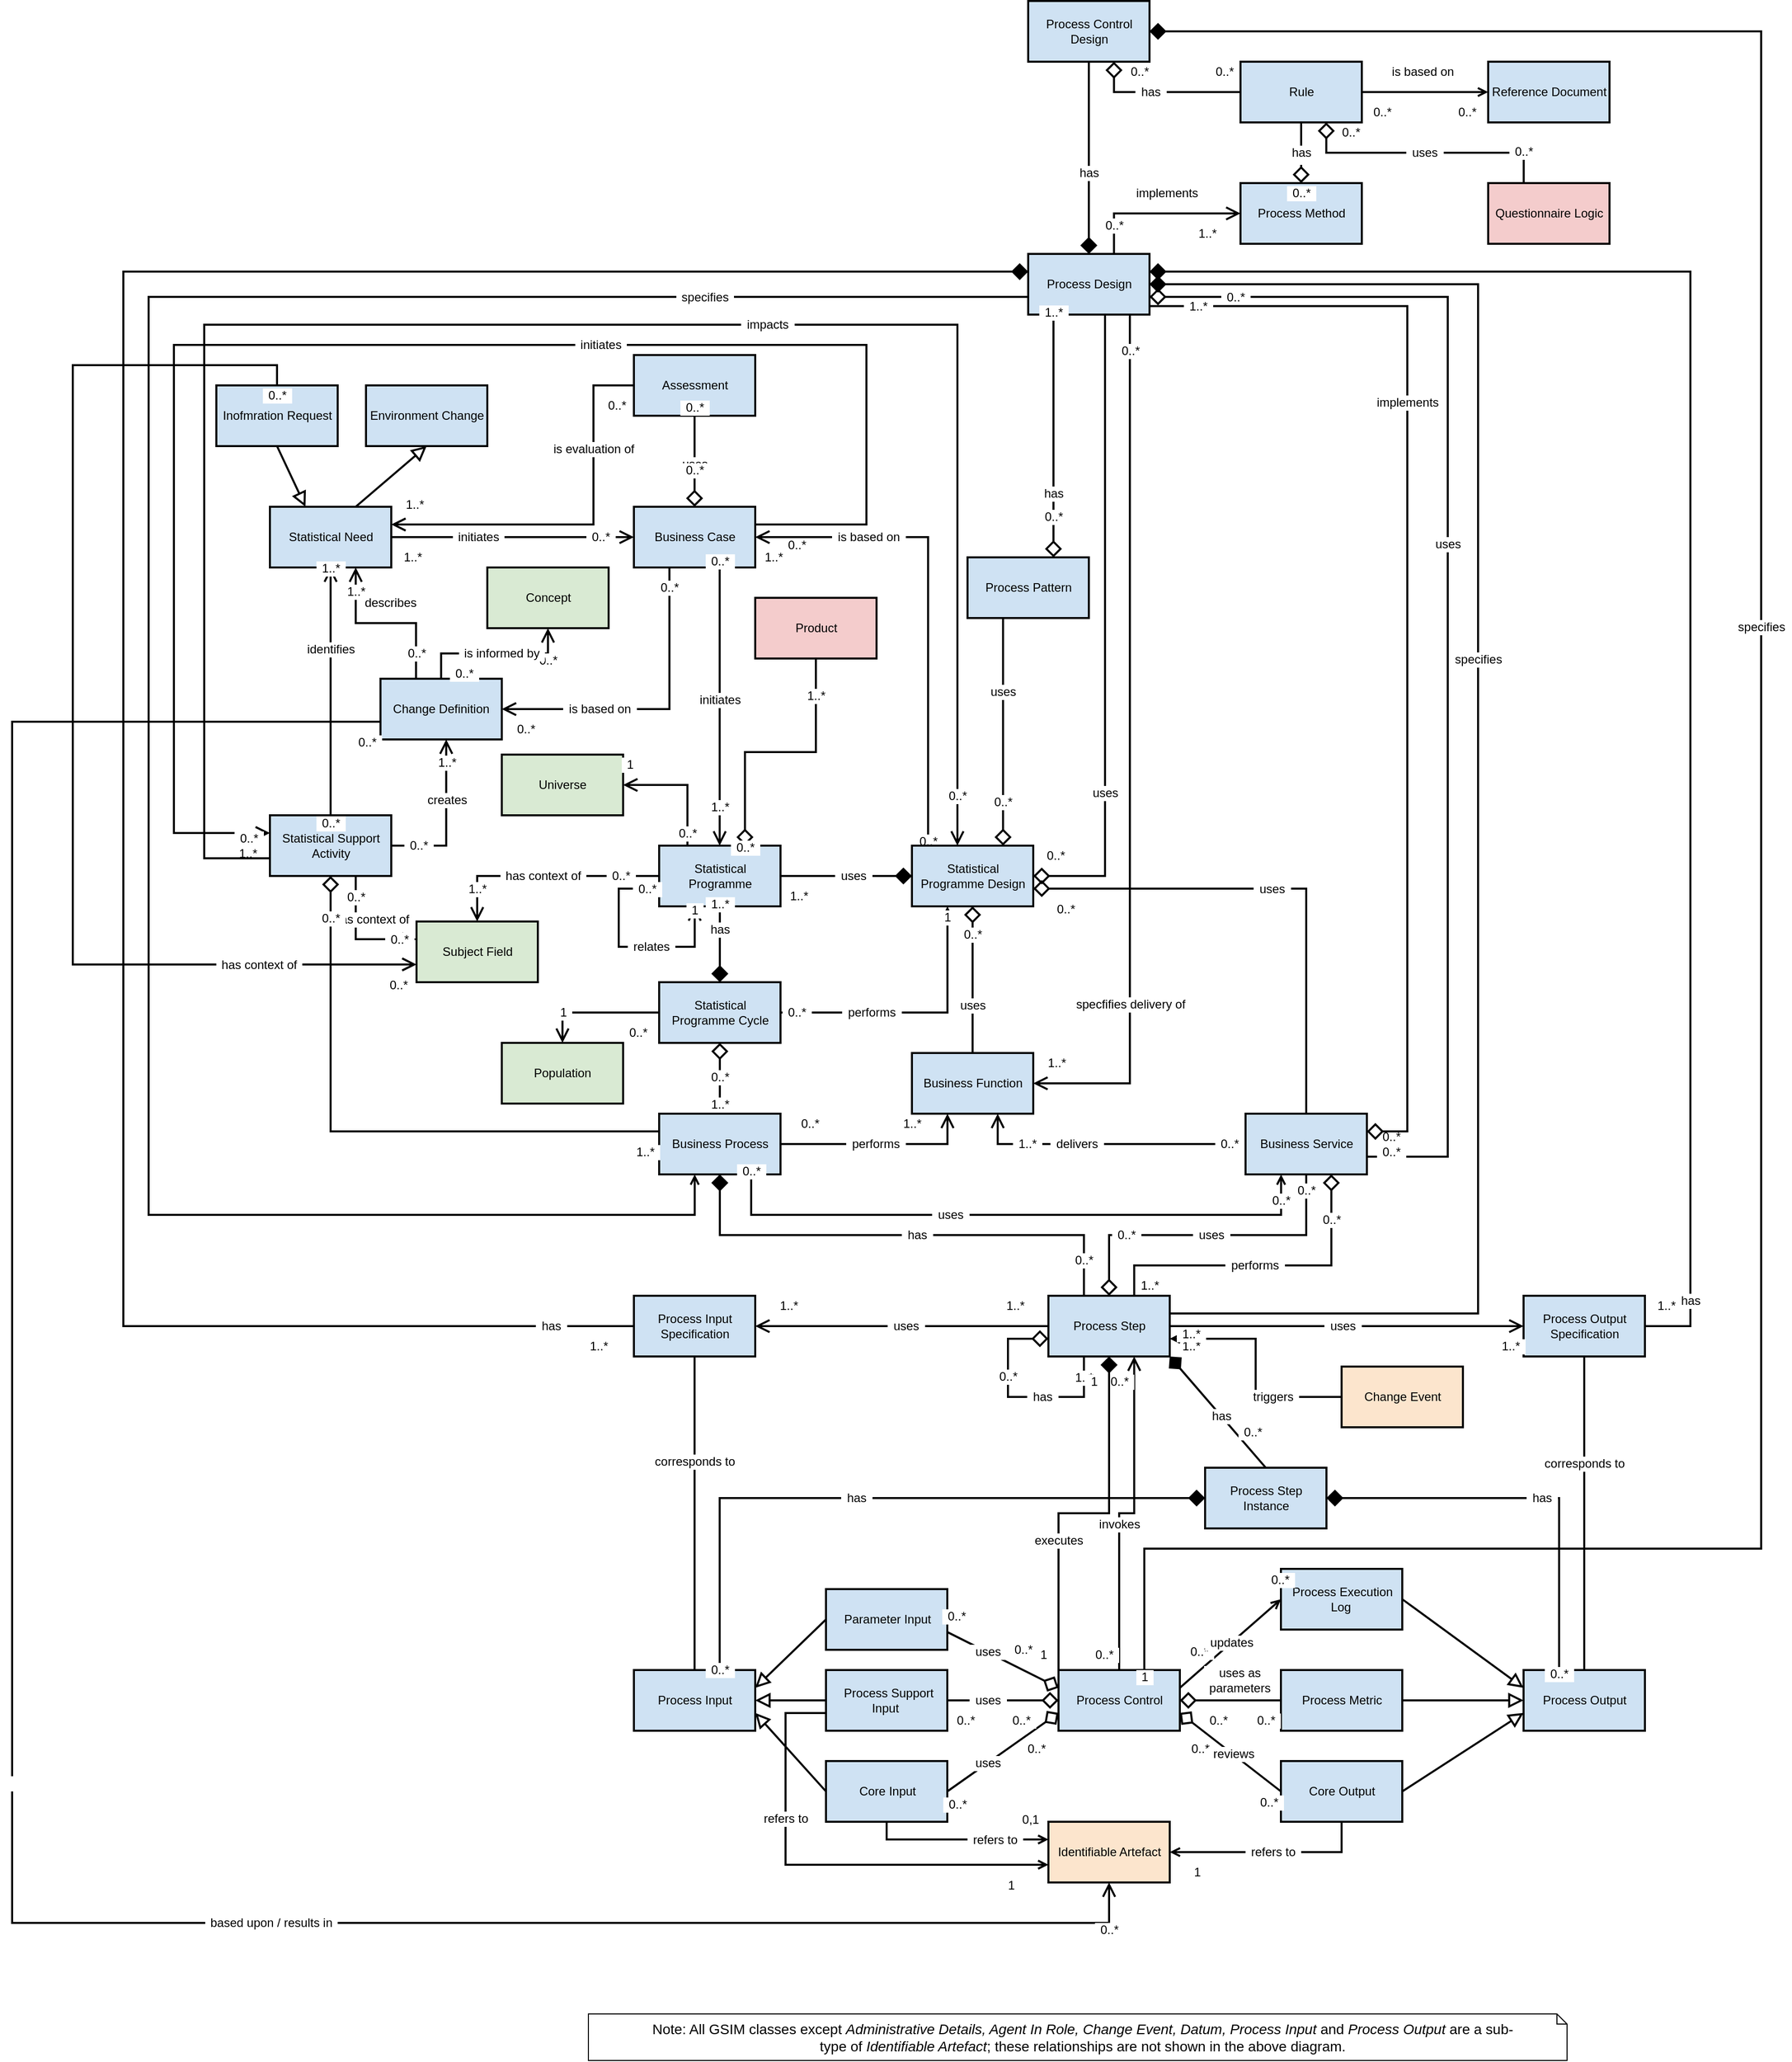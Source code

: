 <mxfile version="22.1.7" type="github">
  <diagram id="soJBLnkm4dZlYGGMHEq4" name="Page-1">
    <mxGraphModel dx="2049" dy="1117" grid="1" gridSize="10" guides="1" tooltips="1" connect="1" arrows="1" fold="1" page="1" pageScale="1" pageWidth="850" pageHeight="1100" background="#FFFFFF" math="0" shadow="0">
      <root>
        <mxCell id="0" />
        <mxCell id="2" value="Layer 0" parent="0" />
        <mxCell id="3" value="&lt;div style=&#39;width: 114.333px;height:auto;word-break: break-word;&#39;&gt;&lt;div align=&quot;center&quot;&gt;&lt;span style=&quot;font-size:12px;font-family:Arial; line-height: 0;&quot;&gt;&lt;span style=&quot; line-height: normal;&quot;&gt;Process Input&lt;/span&gt;&lt;/span&gt;&lt;/div&gt;&lt;/div&gt;" style="shape=rect;shadow=0;strokeWidth=2;fillColor=#cfe2f3;strokeColor=#000000;opacity=100.0;html=1;nl2Br=0;verticalAlign=middle;align=center;spacingLeft=1.333;spacingRight=0;whiteSpace=wrap;gliffyId=3550;" parent="2" vertex="1">
          <mxGeometry x="675" y="1690" width="120" height="60" as="geometry" />
        </mxCell>
        <mxCell id="4" value="&lt;div style=&#39;width: 114.333px;height:auto;word-break: break-word;&#39;&gt;&lt;div align=&quot;center&quot;&gt;&lt;span style=&quot;font-size:12px;font-family:Arial; line-height: 0;&quot;&gt;&lt;span style=&quot; line-height: normal;&quot;&gt;Process Output&lt;/span&gt;&lt;/span&gt;&lt;/div&gt;&lt;/div&gt;" style="shape=rect;shadow=0;strokeWidth=2;fillColor=#cfe2f3;strokeColor=#000000;opacity=100.0;html=1;nl2Br=0;verticalAlign=middle;align=center;spacingLeft=1.333;spacingRight=0;whiteSpace=wrap;gliffyId=3548;" parent="2" vertex="1">
          <mxGeometry x="1555" y="1690" width="120" height="60" as="geometry" />
        </mxCell>
        <mxCell id="5" value="&lt;div style=&#39;width: 114.333px;height:auto;word-break: break-word;&#39;&gt;&lt;div align=&quot;center&quot;&gt;&lt;span style=&quot;font-size:12px;font-family:Arial; line-height: 0;&quot;&gt;&lt;span style=&quot; line-height: normal;&quot;&gt;Process Input Specification&lt;/span&gt;&lt;/span&gt;&lt;/div&gt;&lt;/div&gt;" style="shape=rect;shadow=0;strokeWidth=2;fillColor=#cfe2f3;strokeColor=#000000;opacity=100.0;html=1;nl2Br=0;verticalAlign=middle;align=center;spacingLeft=1.333;spacingRight=0;whiteSpace=wrap;gliffyId=3111;" parent="2" vertex="1">
          <mxGeometry x="675" y="1320" width="120" height="60" as="geometry" />
        </mxCell>
        <mxCell id="6" value="&lt;div style=&#39;width: 114.333px;height:auto;word-break: break-word;&#39;&gt;&lt;div align=&quot;center&quot;&gt;&lt;span style=&quot;font-size:12px;font-family:Arial; line-height: 0;&quot;&gt;&lt;span style=&quot; line-height: normal;&quot;&gt;Process Output Specification&lt;/span&gt;&lt;/span&gt;&lt;/div&gt;&lt;/div&gt;" style="shape=rect;shadow=0;strokeWidth=2;fillColor=#cfe2f3;strokeColor=#000000;opacity=100.0;html=1;nl2Br=0;verticalAlign=middle;align=center;spacingLeft=1.333;spacingRight=0;whiteSpace=wrap;gliffyId=3109;" parent="2" vertex="1">
          <mxGeometry x="1555" y="1320" width="120" height="60" as="geometry" />
        </mxCell>
        <mxCell id="7" value="&lt;div style=&#39;width: 114.333px;height:auto;word-break: break-word;&#39;&gt;&lt;div align=&quot;center&quot;&gt;&lt;span style=&quot;font-size:12px;font-family:Arial; line-height: 0;&quot;&gt;&lt;span style=&quot; line-height: normal;&quot;&gt;Process Control Design&lt;/span&gt;&lt;/span&gt;&lt;/div&gt;&lt;/div&gt;" style="shape=rect;shadow=0;strokeWidth=2;fillColor=#cfe2f3;strokeColor=#000000;opacity=100.0;html=1;nl2Br=0;verticalAlign=middle;align=center;spacingLeft=1.333;spacingRight=0;whiteSpace=wrap;gliffyId=2982;" parent="2" vertex="1">
          <mxGeometry x="1065" y="40" width="120" height="60" as="geometry" />
        </mxCell>
        <mxCell id="8" value="&lt;div style=&#39;width: 113.0px;height:auto;word-break: break-word;&#39;&gt;&lt;div align=&quot;center&quot;&gt;&lt;span style=&quot;font-size:12px;text-decoration:none;font-family:Arial; line-height: 0;&quot;&gt;&lt;span style=&quot;text-decoration:none; line-height: normal;&quot;&gt;Core Input&lt;/span&gt;&lt;/span&gt;&lt;/div&gt;&lt;/div&gt;" style="shape=rect;shadow=0;strokeWidth=2;fillColor=#cfe2f3;strokeColor=#000000;opacity=100.0;html=1;nl2Br=0;verticalAlign=middle;align=center;spacingLeft=8.0;spacingRight=6;whiteSpace=wrap;gliffyId=3546;" parent="2" vertex="1">
          <mxGeometry x="865" y="1780" width="120" height="60" as="geometry" />
        </mxCell>
        <mxCell id="9" value="&lt;div style=&#39;width: 113.0px;height:auto;word-break: break-word;&#39;&gt;&lt;div align=&quot;center&quot;&gt;&lt;span style=&quot;font-size:12px;text-decoration:none;font-family:Arial; line-height: 0;&quot;&gt;&lt;span style=&quot;text-decoration:none; line-height: normal;&quot;&gt;Process Execution Log &lt;/span&gt;&lt;/span&gt;&lt;/div&gt;&lt;/div&gt;" style="shape=rect;shadow=0;strokeWidth=2;fillColor=#cfe2f3;strokeColor=#000000;opacity=100.0;html=1;nl2Br=0;verticalAlign=middle;align=center;spacingLeft=8.0;spacingRight=6;whiteSpace=wrap;gliffyId=3544;" parent="2" vertex="1">
          <mxGeometry x="1315" y="1590" width="120" height="60" as="geometry" />
        </mxCell>
        <mxCell id="10" value="&lt;div style=&#39;width: 114.333px;height:auto;word-break: break-word;&#39;&gt;&lt;div align=&quot;center&quot;&gt;&lt;span style=&quot;font-size:12px;font-family:Arial; line-height: 0;&quot;&gt;&lt;span style=&quot; line-height: normal;&quot;&gt;Process Metric&lt;/span&gt;&lt;/span&gt;&lt;/div&gt;&lt;/div&gt;" style="shape=rect;shadow=0;strokeWidth=2;fillColor=#cfe2f3;strokeColor=#000000;opacity=100.0;html=1;nl2Br=0;verticalAlign=middle;align=center;spacingLeft=1.333;spacingRight=0;whiteSpace=wrap;gliffyId=3542;" parent="2" vertex="1">
          <mxGeometry x="1315" y="1690" width="120" height="60" as="geometry" />
        </mxCell>
        <mxCell id="11" value="&lt;div style=&#39;width: 114.333px;height:auto;word-break: break-word;&#39;&gt;&lt;div align=&quot;center&quot;&gt;&lt;span style=&quot;font-size:12px;font-family:Arial; line-height: 0;&quot;&gt;&lt;span style=&quot; line-height: normal;&quot;&gt;Core Output&lt;/span&gt;&lt;span style=&quot;text-decoration:none; line-height: normal;&quot;&gt;&lt;br /&gt;&lt;/span&gt;&lt;/span&gt;&lt;/div&gt;&lt;/div&gt;" style="shape=rect;shadow=0;strokeWidth=2;fillColor=#cfe2f3;strokeColor=#000000;opacity=100.0;html=1;nl2Br=0;verticalAlign=middle;align=center;spacingLeft=1.333;spacingRight=0;whiteSpace=wrap;gliffyId=3540;" parent="2" vertex="1">
          <mxGeometry x="1315" y="1780" width="120" height="60" as="geometry" />
        </mxCell>
        <mxCell id="12" value="&lt;div style=&#39;width: 114.333px;height:auto;word-break: break-word;&#39;&gt;&lt;div align=&quot;center&quot;&gt;&lt;span style=&quot;font-size:12px;font-family:Arial; line-height: 0;&quot;&gt;&lt;span style=&quot; line-height: normal;&quot;&gt; Process Support Input &lt;/span&gt;&lt;/span&gt;&lt;/div&gt;&lt;/div&gt;" style="shape=rect;shadow=0;strokeWidth=2;fillColor=#cfe2f3;strokeColor=#000000;opacity=100.0;html=1;nl2Br=0;verticalAlign=middle;align=center;spacingLeft=1.333;spacingRight=0;whiteSpace=wrap;gliffyId=3538;" parent="2" vertex="1">
          <mxGeometry x="865" y="1690" width="120" height="60" as="geometry" />
        </mxCell>
        <mxCell id="13" value="&lt;div style=&#39;width: 113.0px;height:auto;word-break: break-word;&#39;&gt;&lt;div align=&quot;center&quot;&gt;&lt;span style=&quot;font-size:12px;text-decoration:none;font-family:Arial; line-height: 0;&quot;&gt;&lt;span style=&quot;text-decoration:none; line-height: normal;&quot;&gt;Parameter Input&lt;/span&gt;&lt;/span&gt;&lt;/div&gt;&lt;/div&gt;" style="shape=rect;shadow=0;strokeWidth=2;fillColor=#cfe2f3;strokeColor=#000000;opacity=100.0;html=1;nl2Br=0;verticalAlign=middle;align=center;spacingLeft=8.0;spacingRight=6;whiteSpace=wrap;gliffyId=3536;" parent="2" vertex="1">
          <mxGeometry x="865" y="1610" width="120" height="60" as="geometry" />
        </mxCell>
        <mxCell id="14" value="&lt;div style=&#39;width: 114.333px;height:auto;word-break: break-word;&#39;&gt;&lt;div align=&quot;center&quot;&gt;&lt;span style=&quot;font-size:12px;font-family:Arial; line-height: 0;&quot;&gt;&lt;span style=&quot; line-height: normal;&quot;&gt;Process Control&lt;/span&gt;&lt;/span&gt;&lt;/div&gt;&lt;/div&gt;" style="shape=rect;shadow=0;strokeWidth=2;fillColor=#cfe2f3;strokeColor=#000000;opacity=100.0;html=1;nl2Br=0;verticalAlign=middle;align=center;spacingLeft=1.333;spacingRight=0;whiteSpace=wrap;gliffyId=3534;" parent="2" vertex="1">
          <mxGeometry x="1095" y="1690" width="120" height="60" as="geometry" />
        </mxCell>
        <mxCell id="15" style="shape=note;size=10;shadow=0;strokeWidth=1;fillColor=#FFFFFF;strokeColor=#000000;opacity=100.0;gliffyId=3663;" parent="2" vertex="1">
          <mxGeometry x="630" y="2030" width="968" height="46" as="geometry" />
        </mxCell>
        <mxCell id="16" value="&lt;div style=&#39;width: 114.333px;height:auto;word-break: break-word;&#39;&gt;&lt;div align=&quot;center&quot;&gt;&lt;span style=&quot;font-size:12px;font-family:Arial; line-height: 0;&quot;&gt;&lt;span style=&quot; line-height: normal;&quot;&gt;Assessment&lt;/span&gt;&lt;/span&gt;&lt;/div&gt;&lt;/div&gt;" style="shape=rect;shadow=0;strokeWidth=2;fillColor=#cfe2f3;strokeColor=#000000;opacity=100.0;html=1;nl2Br=0;verticalAlign=middle;align=center;spacingLeft=1.333;spacingRight=0;whiteSpace=wrap;gliffyId=2841;" parent="2" vertex="1">
          <mxGeometry x="675" y="390" width="120" height="60" as="geometry" />
        </mxCell>
        <mxCell id="17" value="&lt;div style=&#39;width: 114.333px;height:auto;word-break: break-word;&#39;&gt;&lt;div align=&quot;center&quot;&gt;&lt;span style=&quot;font-size:12px;font-family:Arial; line-height: 0;&quot;&gt;&lt;span style=&quot; line-height: normal;&quot;&gt;Business Case&lt;/span&gt;&lt;/span&gt;&lt;/div&gt;&lt;/div&gt;" style="shape=rect;shadow=0;strokeWidth=2;fillColor=#cfe2f3;strokeColor=#000000;opacity=100.0;html=1;nl2Br=0;verticalAlign=middle;align=center;spacingLeft=1.333;spacingRight=0;whiteSpace=wrap;gliffyId=2844;" parent="2" vertex="1">
          <mxGeometry x="675" y="540" width="120" height="60" as="geometry" />
        </mxCell>
        <mxCell id="18" value="&lt;div style=&#39;width: 114.333px;height:auto;word-break: break-word;&#39;&gt;&lt;div align=&quot;center&quot;&gt;&lt;span style=&quot;font-size:12px;font-family:Arial; line-height: 0;&quot;&gt;&lt;span style=&quot; line-height: normal;&quot;&gt;Statistical Need&lt;/span&gt;&lt;/span&gt;&lt;/div&gt;&lt;/div&gt;" style="shape=rect;shadow=0;strokeWidth=2;fillColor=#cfe2f3;strokeColor=#000000;opacity=100.0;html=1;nl2Br=0;verticalAlign=middle;align=center;spacingLeft=1.333;spacingRight=0;whiteSpace=wrap;gliffyId=2846;" parent="2" vertex="1">
          <mxGeometry x="315" y="540" width="120" height="60" as="geometry" />
        </mxCell>
        <mxCell id="19" value="&lt;div style=&#39;width: 114.333px;height:auto;word-break: break-word;&#39;&gt;&lt;div align=&quot;center&quot;&gt;&lt;span style=&quot;font-size:12px;font-family:Arial; line-height: 0;&quot;&gt;&lt;span style=&quot; line-height: normal;&quot;&gt;Change Definition&lt;/span&gt;&lt;/span&gt;&lt;/div&gt;&lt;/div&gt;" style="shape=rect;shadow=0;strokeWidth=2;fillColor=#cfe2f3;strokeColor=#000000;opacity=100.0;html=1;nl2Br=0;verticalAlign=middle;align=center;spacingLeft=1.333;spacingRight=0;whiteSpace=wrap;gliffyId=3367;" parent="2" vertex="1">
          <mxGeometry x="424.333" y="710" width="120" height="60" as="geometry" />
        </mxCell>
        <mxCell id="20" value="&lt;div style=&#39;width: 114.333px;height:auto;word-break: break-word;&#39;&gt;&lt;div align=&quot;center&quot;&gt;&lt;span style=&quot;font-size:12px;font-family:Arial; line-height: 0;&quot;&gt;&lt;span style=&quot; line-height: normal;&quot;&gt;Process Pattern&lt;/span&gt;&lt;/span&gt;&lt;/div&gt;&lt;/div&gt;" style="shape=rect;shadow=0;strokeWidth=2;fillColor=#cfe2f3;strokeColor=#000000;opacity=100.0;html=1;nl2Br=0;verticalAlign=middle;align=center;spacingLeft=1.333;spacingRight=0;whiteSpace=wrap;gliffyId=3375;" parent="2" vertex="1">
          <mxGeometry x="1005" y="590" width="120" height="60" as="geometry" />
        </mxCell>
        <mxCell id="21" value="&lt;div style=&#39;width: 114.333px;height:auto;word-break: break-word;&#39;&gt;&lt;div align=&quot;center&quot;&gt;&lt;span style=&quot;font-size:12px;font-family:Arial; line-height: 0;&quot;&gt;&lt;span style=&quot; line-height: normal;&quot;&gt;Subject Field&lt;/span&gt;&lt;/span&gt;&lt;/div&gt;&lt;/div&gt;" style="shape=rect;shadow=0;strokeWidth=2;fillColor=#d9ead3;strokeColor=#000000;opacity=100.0;html=1;nl2Br=0;verticalAlign=middle;align=center;spacingLeft=1.333;spacingRight=0;whiteSpace=wrap;gliffyId=3416;" parent="2" vertex="1">
          <mxGeometry x="460" y="950" width="120" height="60" as="geometry" />
        </mxCell>
        <mxCell id="22" value="&lt;div style=&#39;width: 114.333px;height:auto;word-break: break-word;&#39;&gt;&lt;div align=&quot;center&quot;&gt;&lt;span style=&quot;font-size:12px;font-family:Arial; line-height: 0;&quot;&gt;&lt;span style=&quot; line-height: normal;&quot;&gt;Universe&lt;/span&gt;&lt;/span&gt;&lt;/div&gt;&lt;/div&gt;" style="shape=rect;shadow=0;strokeWidth=2;fillColor=#d9ead3;strokeColor=#000000;opacity=100.0;html=1;nl2Br=0;verticalAlign=middle;align=center;spacingLeft=1.333;spacingRight=0;whiteSpace=wrap;gliffyId=3602;" parent="2" vertex="1">
          <mxGeometry x="544.333" y="785" width="120" height="60" as="geometry" />
        </mxCell>
        <mxCell id="23" value="&lt;div style=&#39;width: 114.333px;height:auto;word-break: break-word;&#39;&gt;&lt;div align=&quot;center&quot;&gt;&lt;span style=&quot;font-size:12px;font-family:Arial; line-height: 0;&quot;&gt;&lt;span style=&quot; line-height: normal;&quot;&gt;Product&lt;/span&gt;&lt;/span&gt;&lt;/div&gt;&lt;/div&gt;" style="shape=rect;shadow=0;strokeWidth=2;fillColor=#f4cccc;strokeColor=#000000;opacity=100.0;html=1;nl2Br=0;verticalAlign=middle;align=center;spacingLeft=1.333;spacingRight=0;whiteSpace=wrap;gliffyId=3433;" parent="2" vertex="1">
          <mxGeometry x="795" y="630" width="120" height="60" as="geometry" />
        </mxCell>
        <mxCell id="24" value="&lt;div style=&#39;width: 114.333px;height:auto;word-break: break-word;&#39;&gt;&lt;div align=&quot;center&quot;&gt;&lt;span style=&quot;font-size:12px;font-family:Arial; line-height: 0;&quot;&gt;&lt;span style=&quot; line-height: normal;&quot;&gt;Change Event&lt;/span&gt;&lt;/span&gt;&lt;/div&gt;&lt;/div&gt;" style="shape=rect;shadow=0;strokeWidth=2;fillColor=#fce5cd;strokeColor=#000000;opacity=100.0;html=1;nl2Br=0;verticalAlign=middle;align=center;spacingLeft=1.333;spacingRight=0;whiteSpace=wrap;gliffyId=3447;" parent="2" vertex="1">
          <mxGeometry x="1375" y="1390" width="120" height="60" as="geometry" />
        </mxCell>
        <mxCell id="25" value="&lt;div style=&#39;width: 114.333px;height:auto;word-break: break-word;&#39;&gt;&lt;div align=&quot;center&quot;&gt;&lt;span style=&quot;font-size:12px;font-family:Arial; line-height: 0;&quot;&gt;&lt;span style=&quot; line-height: normal;&quot;&gt;Population&lt;/span&gt;&lt;/span&gt;&lt;/div&gt;&lt;/div&gt;" style="shape=rect;shadow=0;strokeWidth=2;fillColor=#d9ead3;strokeColor=#000000;opacity=100.0;html=1;nl2Br=0;verticalAlign=middle;align=center;spacingLeft=1.333;spacingRight=0;whiteSpace=wrap;gliffyId=3466;" parent="2" vertex="1">
          <mxGeometry x="544.333" y="1070" width="120" height="60" as="geometry" />
        </mxCell>
        <mxCell id="26" value="&lt;div style=&#39;width: 114.333px;height:auto;word-break: break-word;&#39;&gt;&lt;div align=&quot;center&quot;&gt;&lt;span style=&quot;font-size:12px;font-family:Arial; line-height: 0;&quot;&gt;&lt;span style=&quot; line-height: normal;&quot;&gt;Concept&lt;/span&gt;&lt;/span&gt;&lt;/div&gt;&lt;/div&gt;" style="shape=rect;shadow=0;strokeWidth=2;fillColor=#d9ead3;strokeColor=#000000;opacity=100.0;html=1;nl2Br=0;verticalAlign=middle;align=center;spacingLeft=1.333;spacingRight=0;whiteSpace=wrap;gliffyId=3468;" parent="2" vertex="1">
          <mxGeometry x="530" y="600" width="120" height="60" as="geometry" />
        </mxCell>
        <mxCell id="27" value="&lt;div style=&#39;width: 114.333px;height:auto;word-break: break-word;&#39;&gt;&lt;div align=&quot;center&quot;&gt;&lt;span style=&quot;font-size:12px;font-family:Arial; line-height: 0;&quot;&gt;&lt;span style=&quot; line-height: normal;&quot;&gt;Identifiable Artefact&lt;/span&gt;&lt;/span&gt;&lt;/div&gt;&lt;/div&gt;" style="shape=rect;shadow=0;strokeWidth=2;fillColor=#fce5cd;strokeColor=#000000;opacity=100.0;html=1;nl2Br=0;verticalAlign=middle;align=center;spacingLeft=1.333;spacingRight=0;whiteSpace=wrap;gliffyId=3491;" parent="2" vertex="1">
          <mxGeometry x="1085" y="1840" width="120" height="60" as="geometry" />
        </mxCell>
        <mxCell id="28" value="&lt;div style=&#39;width: 114.333px;height:auto;word-break: break-word;&#39;&gt;&lt;div align=&quot;center&quot;&gt;&lt;span style=&quot;font-size:12px;font-family:Arial; line-height: 0;&quot;&gt;&lt;span style=&quot; line-height: normal;&quot;&gt;Inofmration Request&lt;/span&gt;&lt;/span&gt;&lt;/div&gt;&lt;/div&gt;" style="shape=rect;shadow=0;strokeWidth=2;fillColor=#cfe2f3;strokeColor=#000000;opacity=100.0;html=1;nl2Br=0;verticalAlign=middle;align=center;spacingLeft=1.333;spacingRight=0;whiteSpace=wrap;gliffyId=2848;" parent="2" vertex="1">
          <mxGeometry x="262" y="420" width="120" height="60" as="geometry" />
        </mxCell>
        <mxCell id="29" value="&lt;div style=&#39;width: 114.333px;height:auto;word-break: break-word;&#39;&gt;&lt;div align=&quot;center&quot;&gt;&lt;span style=&quot;font-size:12px;font-family:Arial; line-height: 0;&quot;&gt;&lt;span style=&quot; line-height: normal;&quot;&gt;Environment Change&lt;/span&gt;&lt;/span&gt;&lt;/div&gt;&lt;/div&gt;" style="shape=rect;shadow=0;strokeWidth=2;fillColor=#cfe2f3;strokeColor=#000000;opacity=100.0;html=1;nl2Br=0;verticalAlign=middle;align=center;spacingLeft=1.333;spacingRight=0;whiteSpace=wrap;gliffyId=2850;" parent="2" vertex="1">
          <mxGeometry x="410" y="420" width="120" height="60" as="geometry" />
        </mxCell>
        <mxCell id="30" value="&lt;div style=&#39;width: 114.333px;height:auto;word-break: break-word;&#39;&gt;&lt;div align=&quot;center&quot;&gt;&lt;span style=&quot;font-size:12px;font-family:Arial; line-height: 0;&quot;&gt;&lt;span style=&quot; line-height: normal;&quot;&gt;Business Process&lt;/span&gt;&lt;/span&gt;&lt;/div&gt;&lt;/div&gt;" style="shape=rect;shadow=0;strokeWidth=2;fillColor=#cfe2f3;strokeColor=#000000;opacity=100.0;html=1;nl2Br=0;verticalAlign=middle;align=center;spacingLeft=1.333;spacingRight=0;whiteSpace=wrap;gliffyId=3196;" parent="2" vertex="1">
          <mxGeometry x="700" y="1140" width="120" height="60" as="geometry" />
        </mxCell>
        <mxCell id="31" value="&lt;div style=&#39;width: 114.333px;height:auto;word-break: break-word;&#39;&gt;&lt;div align=&quot;center&quot;&gt;&lt;span style=&quot;font-size:12px;font-family:Arial; line-height: 0;&quot;&gt;&lt;span style=&quot; line-height: normal;&quot;&gt;Business Function&lt;/span&gt;&lt;/span&gt;&lt;/div&gt;&lt;/div&gt;" style="shape=rect;shadow=0;strokeWidth=2;fillColor=#cfe2f3;strokeColor=#000000;opacity=100.0;html=1;nl2Br=0;verticalAlign=middle;align=center;spacingLeft=1.333;spacingRight=0;whiteSpace=wrap;gliffyId=3300;" parent="2" vertex="1">
          <mxGeometry x="950" y="1080" width="120" height="60" as="geometry" />
        </mxCell>
        <mxCell id="32" value="&lt;div style=&#39;width: 114.333px;height:auto;word-break: break-word;&#39;&gt;&lt;div align=&quot;center&quot;&gt;&lt;span style=&quot;font-size:12px;font-family:Arial; line-height: 0;&quot;&gt;&lt;span style=&quot; line-height: normal;&quot;&gt;Statistical Programme Cycle&lt;/span&gt;&lt;/span&gt;&lt;/div&gt;&lt;/div&gt;" style="shape=rect;shadow=0;strokeWidth=2;fillColor=#cfe2f3;strokeColor=#000000;opacity=100.0;html=1;nl2Br=0;verticalAlign=middle;align=center;spacingLeft=1.333;spacingRight=0;whiteSpace=wrap;gliffyId=2976;" parent="2" vertex="1">
          <mxGeometry x="700" y="1010" width="120" height="60" as="geometry" />
        </mxCell>
        <mxCell id="33" value="&lt;div style=&#39;width: 114.333px;height:auto;word-break: break-word;&#39;&gt;&lt;div align=&quot;center&quot;&gt;&lt;span style=&quot;font-size:12px;font-family:Arial; line-height: 0;&quot;&gt;&lt;span style=&quot; line-height: normal;&quot;&gt;Statistical Programme&lt;/span&gt;&lt;/span&gt;&lt;/div&gt;&lt;/div&gt;" style="shape=rect;shadow=0;strokeWidth=2;fillColor=#cfe2f3;strokeColor=#000000;opacity=100.0;html=1;nl2Br=0;verticalAlign=middle;align=center;spacingLeft=1.333;spacingRight=0;whiteSpace=wrap;gliffyId=3309;" parent="2" vertex="1">
          <mxGeometry x="700" y="875" width="120" height="60" as="geometry" />
        </mxCell>
        <mxCell id="34" value="&lt;div style=&#39;width: 114.333px;height:auto;word-break: break-word;&#39;&gt;&lt;div align=&quot;center&quot;&gt;&lt;span style=&quot;font-size:12px;font-family:Arial; line-height: 0;&quot;&gt;&lt;span style=&quot; line-height: normal;&quot;&gt;Statistical Support Activity&lt;/span&gt;&lt;/span&gt;&lt;/div&gt;&lt;/div&gt;" style="shape=rect;shadow=0;strokeWidth=2;fillColor=#cfe2f3;strokeColor=#000000;opacity=100.0;html=1;nl2Br=0;verticalAlign=middle;align=center;spacingLeft=1.333;spacingRight=0;whiteSpace=wrap;gliffyId=2978;" parent="2" vertex="1">
          <mxGeometry x="315" y="845" width="120" height="60" as="geometry" />
        </mxCell>
        <mxCell id="35" value="&lt;div style=&#39;width: 114.333px;height:auto;word-break: break-word;&#39;&gt;&lt;div align=&quot;center&quot;&gt;&lt;span style=&quot;font-size:12px;font-family:Arial; line-height: 0;&quot;&gt;&lt;span style=&quot; line-height: normal;&quot;&gt;Business Service&lt;/span&gt;&lt;/span&gt;&lt;/div&gt;&lt;/div&gt;" style="shape=rect;shadow=0;strokeWidth=2;fillColor=#cfe2f3;strokeColor=#000000;opacity=100.0;html=1;nl2Br=0;verticalAlign=middle;align=center;spacingLeft=1.333;spacingRight=0;whiteSpace=wrap;gliffyId=2965;" parent="2" vertex="1">
          <mxGeometry x="1280" y="1140" width="120" height="60" as="geometry" />
        </mxCell>
        <mxCell id="36" value="&lt;div style=&#39;width: 114.333px;height:auto;word-break: break-word;&#39;&gt;&lt;div align=&quot;center&quot;&gt;&lt;span style=&quot;font-size:12px;font-family:Arial; line-height: 0;&quot;&gt;&lt;span style=&quot; line-height: normal;&quot;&gt;Process Step Instance&lt;/span&gt;&lt;/span&gt;&lt;/div&gt;&lt;/div&gt;" style="shape=rect;shadow=0;strokeWidth=2;fillColor=#cfe2f3;strokeColor=#000000;opacity=100.0;html=1;nl2Br=0;verticalAlign=middle;align=center;spacingLeft=1.333;spacingRight=0;whiteSpace=wrap;gliffyId=3532;" parent="2" vertex="1">
          <mxGeometry x="1240" y="1490" width="120" height="60" as="geometry" />
        </mxCell>
        <mxCell id="37" value="&lt;div style=&#39;width: 114.333px;height:auto;word-break: break-word;&#39;&gt;&lt;div align=&quot;center&quot;&gt;&lt;span style=&quot;font-size:12px;font-family:Arial; line-height: 0;&quot;&gt;&lt;span style=&quot; line-height: normal;&quot;&gt;Process Step&lt;/span&gt;&lt;/span&gt;&lt;/div&gt;&lt;/div&gt;" style="shape=rect;shadow=0;strokeWidth=2;fillColor=#cfe2f3;strokeColor=#000000;opacity=100.0;html=1;nl2Br=0;verticalAlign=middle;align=center;spacingLeft=1.333;spacingRight=0;whiteSpace=wrap;gliffyId=3104;" parent="2" vertex="1">
          <mxGeometry x="1085" y="1320" width="120" height="60" as="geometry" />
        </mxCell>
        <mxCell id="38" value="&lt;div style=&#39;width: 114.333px;height:auto;word-break: break-word;&#39;&gt;&lt;div align=&quot;center&quot;&gt;&lt;span style=&quot;font-size:12px;font-family:Arial; line-height: 0;&quot;&gt;&lt;span style=&quot; line-height: normal;&quot;&gt;Process Design&lt;/span&gt;&lt;/span&gt;&lt;/div&gt;&lt;/div&gt;" style="shape=rect;shadow=0;strokeWidth=2;fillColor=#cfe2f3;strokeColor=#000000;opacity=100.0;html=1;nl2Br=0;verticalAlign=middle;align=center;spacingLeft=1.333;spacingRight=0;whiteSpace=wrap;gliffyId=3191;" parent="2" vertex="1">
          <mxGeometry x="1065" y="290" width="120" height="60" as="geometry" />
        </mxCell>
        <mxCell id="39" value="&lt;div style=&#39;width: 114.333px;height:auto;word-break: break-word;&#39;&gt;&lt;div align=&quot;center&quot;&gt;&lt;span style=&quot;font-size:12px;font-family:Arial; line-height: 0;&quot;&gt;&lt;span style=&quot; line-height: normal;&quot;&gt;Process Method&lt;/span&gt;&lt;/span&gt;&lt;/div&gt;&lt;/div&gt;" style="shape=rect;shadow=0;strokeWidth=2;fillColor=#cfe2f3;strokeColor=#000000;opacity=100.0;html=1;nl2Br=0;verticalAlign=middle;align=center;spacingLeft=1.333;spacingRight=0;whiteSpace=wrap;gliffyId=2878;" parent="2" vertex="1">
          <mxGeometry x="1275" y="220" width="120" height="60" as="geometry" />
        </mxCell>
        <mxCell id="40" value="&lt;div style=&#39;width: 114.333px;height:auto;word-break: break-word;&#39;&gt;&lt;div align=&quot;center&quot;&gt;&lt;span style=&quot;font-size:12px;font-family:Arial; line-height: 0;&quot;&gt;&lt;span style=&quot; line-height: normal;&quot;&gt;Questionnaire Logic&lt;/span&gt;&lt;/span&gt;&lt;/div&gt;&lt;/div&gt;" style="shape=rect;shadow=0;strokeWidth=2;fillColor=#f4cccc;strokeColor=#000000;opacity=100.0;html=1;nl2Br=0;verticalAlign=middle;align=center;spacingLeft=1.333;spacingRight=0;whiteSpace=wrap;gliffyId=3317;" parent="2" vertex="1">
          <mxGeometry x="1520" y="220" width="120" height="60" as="geometry" />
        </mxCell>
        <mxCell id="41" value="&lt;div style=&#39;width: 114.333px;height:auto;word-break: break-word;&#39;&gt;&lt;div align=&quot;center&quot;&gt;&lt;span style=&quot;font-size:12px;font-family:Arial; line-height: 0;&quot;&gt;&lt;span style=&quot; line-height: normal;&quot;&gt;Rule&lt;/span&gt;&lt;/span&gt;&lt;/div&gt;&lt;/div&gt;" style="shape=rect;shadow=0;strokeWidth=2;fillColor=#cfe2f3;strokeColor=#000000;opacity=100.0;html=1;nl2Br=0;verticalAlign=middle;align=center;spacingLeft=1.333;spacingRight=0;whiteSpace=wrap;gliffyId=3319;" parent="2" vertex="1">
          <mxGeometry x="1275" y="100" width="120" height="60" as="geometry" />
        </mxCell>
        <mxCell id="42" value="&lt;div style=&#39;width: 114.333px;height:auto;word-break: break-word;&#39;&gt;&lt;div align=&quot;center&quot;&gt;&lt;span style=&quot;font-size:12px;font-family:Arial; line-height: 0;&quot;&gt;&lt;span style=&quot; line-height: normal;&quot;&gt;Reference Document&lt;/span&gt;&lt;/span&gt;&lt;/div&gt;&lt;/div&gt;" style="shape=rect;shadow=0;strokeWidth=2;fillColor=#cfe2f3;strokeColor=#000000;opacity=100.0;html=1;nl2Br=0;verticalAlign=middle;align=center;spacingLeft=1.333;spacingRight=0;whiteSpace=wrap;gliffyId=3331;" parent="2" vertex="1">
          <mxGeometry x="1520" y="100" width="120" height="60" as="geometry" />
        </mxCell>
        <mxCell id="43" style="shape=filledEdge;strokeWidth=2;strokeColor=#000000;fillColor=none;startArrow=none;startFill=0;startSize=6;endArrow=block;endFill=0;endSize=10;rounded=0;gliffyId=3531;exitX=1.0;exitY=0.5;exitPerimeter=0;entryX=0.0;entryY=0.707;entryPerimeter=0;" parent="2" source="11" target="4" edge="1">
          <mxGeometry width="100" height="100" relative="1" as="geometry">
            <Array as="points">
              <mxPoint x="1435" y="1810" />
              <mxPoint x="1555" y="1732.426" />
            </Array>
          </mxGeometry>
        </mxCell>
        <mxCell id="44" style="shape=filledEdge;strokeWidth=2;strokeColor=#000000;fillColor=none;startArrow=none;startFill=0;startSize=6;endArrow=block;endFill=0;endSize=10;rounded=0;gliffyId=3530;edgeStyle=orthogonalEdgeStyle;" parent="2" source="10" target="4" edge="1">
          <mxGeometry width="100" height="100" relative="1" as="geometry">
            <Array as="points">
              <mxPoint x="1435" y="1720" />
              <mxPoint x="1555" y="1720" />
            </Array>
          </mxGeometry>
        </mxCell>
        <mxCell id="45" style="shape=filledEdge;strokeWidth=2;strokeColor=#000000;fillColor=none;startArrow=none;startFill=0;startSize=6;endArrow=block;endFill=0;endSize=10;rounded=0;gliffyId=3529;exitX=1.0;exitY=0.5;exitPerimeter=0;entryX=1.11E-16;entryY=0.293;entryPerimeter=0;" parent="2" source="9" target="4" edge="1">
          <mxGeometry width="100" height="100" relative="1" as="geometry">
            <Array as="points">
              <mxPoint x="1435" y="1620" />
              <mxPoint x="1555" y="1707.574" />
            </Array>
          </mxGeometry>
        </mxCell>
        <mxCell id="46" style="shape=filledEdge;strokeWidth=2;strokeColor=#000000;fillColor=none;startArrow=none;startFill=0;startSize=6;endArrow=block;endFill=0;endSize=10;rounded=0;gliffyId=3528;exitX=0.0;exitY=0.5;exitPerimeter=0;entryX=1.0;entryY=0.707;entryPerimeter=0;" parent="2" source="8" target="3" edge="1">
          <mxGeometry width="100" height="100" relative="1" as="geometry">
            <Array as="points">
              <mxPoint x="865" y="1810" />
              <mxPoint x="795" y="1732.426" />
            </Array>
          </mxGeometry>
        </mxCell>
        <mxCell id="47" style="shape=filledEdge;strokeWidth=2;strokeColor=#000000;fillColor=none;startArrow=none;startFill=0;startSize=6;endArrow=block;endFill=0;endSize=10;rounded=0;gliffyId=3527;edgeStyle=orthogonalEdgeStyle;" parent="2" source="12" target="3" edge="1">
          <mxGeometry width="100" height="100" relative="1" as="geometry">
            <Array as="points">
              <mxPoint x="865" y="1720" />
              <mxPoint x="795" y="1720" />
            </Array>
          </mxGeometry>
        </mxCell>
        <mxCell id="48" style="shape=filledEdge;strokeWidth=2;strokeColor=#000000;fillColor=none;startArrow=none;startFill=0;startSize=6;endArrow=block;endFill=0;endSize=10;rounded=0;gliffyId=3463;exitX=0.5;exitY=1.0;exitPerimeter=0;entryX=0.293;entryY=0.0;entryPerimeter=0;" parent="2" source="28" target="18" edge="1">
          <mxGeometry width="100" height="100" relative="1" as="geometry">
            <Array as="points">
              <mxPoint x="322" y="480.0" />
              <mxPoint x="350.147" y="540" />
            </Array>
          </mxGeometry>
        </mxCell>
        <mxCell id="49" style="shape=filledEdge;strokeWidth=2;strokeColor=#000000;fillColor=none;startArrow=none;startFill=0;startSize=6;endArrow=block;endFill=0;endSize=10;rounded=0;gliffyId=3464;exitX=0.707;exitY=0.0;exitPerimeter=0;entryX=0.5;entryY=1.0;entryPerimeter=0;" parent="2" source="18" target="29" edge="1">
          <mxGeometry width="100" height="100" relative="1" as="geometry">
            <Array as="points">
              <mxPoint x="399.853" y="540" />
              <mxPoint x="470" y="480.0" />
            </Array>
          </mxGeometry>
        </mxCell>
        <mxCell id="50" style="shape=filledEdge;strokeWidth=2;strokeColor=#000000;fillColor=none;startArrow=none;startFill=0;startSize=6;endArrow=block;endFill=0;endSize=10;rounded=0;gliffyId=3526;exitX=0.0;exitY=0.5;exitPerimeter=0;entryX=1.0;entryY=0.293;entryPerimeter=0;" parent="2" source="13" target="3" edge="1">
          <mxGeometry width="100" height="100" relative="1" as="geometry">
            <Array as="points">
              <mxPoint x="865" y="1640" />
              <mxPoint x="795" y="1707.574" />
            </Array>
          </mxGeometry>
        </mxCell>
        <mxCell id="51" style="shape=filledEdge;strokeWidth=2;strokeColor=#000000;fillColor=none;startArrow=none;startFill=0;startSize=6;endArrow=open;endFill=0;endSize=6;rounded=0;html=1;nl2Br=0;gliffyId=3522;exitX=1.0;exitY=0.293;exitPerimeter=0;entryX=0.0;entryY=0.5;entryPerimeter=0;" parent="2" source="14" target="9" edge="1">
          <mxGeometry width="286" height="1" relative="1" as="geometry">
            <Array as="points">
              <mxPoint x="1215" y="1707.574" />
              <mxPoint x="1315" y="1620" />
            </Array>
          </mxGeometry>
        </mxCell>
        <mxCell id="52" value="&lt;div style=&#39;width: 29.012px;height:auto;word-break: break-word;&#39;&gt;&lt;div align=&quot;center&quot;&gt;&lt;span style=&quot;font-size:12px;font-family:Arial;color:rgb(0, 0, 0); line-height: 0;&quot;&gt;&lt;span style=&quot; line-height: normal;&quot;&gt;0..*&lt;/span&gt;&lt;/span&gt;&lt;/div&gt;&lt;/div&gt;" style="text;html=1;nl2Br=0;points=[];labelBackgroundColor=#FFFFFF;html=1;nl2Br=0;verticalAlign=middle;align=center;spacingLeft=0.0;spacingRight=0;gliffyId=3523;" parent="51" vertex="1">
          <mxGeometry x="0.977" relative="1" as="geometry">
            <mxPoint y="-20" as="offset" />
          </mxGeometry>
        </mxCell>
        <mxCell id="53" value="&lt;div style=&#39;width: 29.012px;height:auto;word-break: break-word;&#39;&gt;&lt;div align=&quot;center&quot;&gt;&lt;span style=&quot;font-size:12px;font-family:Arial; line-height: 0;&quot;&gt;&lt;span style=&quot; line-height: normal;&quot;&gt;0..*&lt;/span&gt;&lt;/span&gt;&lt;/div&gt;&lt;/div&gt;" style="text;html=1;nl2Br=0;points=[];labelBackgroundColor=#FFFFFF;html=1;nl2Br=0;verticalAlign=middle;align=center;spacingLeft=0.0;spacingRight=0;gliffyId=3524;" parent="51" vertex="1">
          <mxGeometry x="-0.63" relative="1" as="geometry">
            <mxPoint y="-20" as="offset" />
          </mxGeometry>
        </mxCell>
        <mxCell id="54" value="&lt;div style=&#39;width: 53.712px;height:auto;word-break: break-word;&#39;&gt;&lt;div align=&quot;center&quot;&gt;&lt;span style=&quot;font-size:12px;font-family:Arial; line-height: 0;&quot;&gt;&lt;span style=&quot; line-height: normal;&quot;&gt;updates&lt;/span&gt;&lt;/span&gt;&lt;/div&gt;&lt;/div&gt;" style="text;html=1;nl2Br=0;points=[];labelBackgroundColor=#FFFFFF;html=1;nl2Br=0;verticalAlign=middle;align=center;spacingLeft=0.0;spacingRight=0;gliffyId=3525;" parent="51" vertex="1">
          <mxGeometry x="0.016" relative="1" as="geometry">
            <mxPoint as="offset" />
          </mxGeometry>
        </mxCell>
        <mxCell id="55" style="shape=filledEdge;strokeWidth=2;strokeColor=#000000;fillColor=none;startArrow=open;startFill=0;startSize=6;endArrow=none;endFill=0;endSize=6;rounded=0;html=1;nl2Br=0;gliffyId=3558;edgeStyle=orthogonalEdgeStyle;" parent="2" source="27" target="11" edge="1">
          <mxGeometry width="286" height="1" relative="1" as="geometry">
            <Array as="points">
              <mxPoint x="1205" y="1870" />
              <mxPoint x="1375" y="1870" />
              <mxPoint x="1375" y="1840" />
            </Array>
          </mxGeometry>
        </mxCell>
        <mxCell id="56" value="&lt;div style=&#39;width: 17.675px;height:auto;word-break: break-word;&#39;&gt;&lt;div align=&quot;center&quot;&gt;&lt;span style=&quot;font-size:12px;font-family:Arial; line-height: 0;&quot;&gt;&lt;span style=&quot; line-height: normal;&quot;&gt;1&lt;/span&gt;&lt;/span&gt;&lt;/div&gt;&lt;/div&gt;" style="text;html=1;nl2Br=0;points=[];labelBackgroundColor=#FFFFFF;html=1;nl2Br=0;verticalAlign=middle;align=center;spacingLeft=0.0;spacingRight=0;gliffyId=3560;" parent="55" vertex="1">
          <mxGeometry x="-0.73" relative="1" as="geometry">
            <mxPoint y="20" as="offset" />
          </mxGeometry>
        </mxCell>
        <mxCell id="57" value="&lt;div style=&#39;width: 55.025px;height:auto;word-break: break-word;&#39;&gt;&lt;div align=&quot;center&quot;&gt;&lt;span style=&quot;font-size:12px;font-family:Arial; line-height: 0;&quot;&gt;&lt;span style=&quot; line-height: normal;&quot;&gt;refers to&lt;/span&gt;&lt;/span&gt;&lt;/div&gt;&lt;/div&gt;" style="text;html=1;nl2Br=0;points=[];labelBackgroundColor=#FFFFFF;html=1;nl2Br=0;verticalAlign=middle;align=center;spacingLeft=0.0;spacingRight=0;gliffyId=3561;" parent="55" vertex="1">
          <mxGeometry x="0.016" relative="1" as="geometry">
            <mxPoint as="offset" />
          </mxGeometry>
        </mxCell>
        <mxCell id="58" style="shape=filledEdge;strokeWidth=2;strokeColor=#000000;fillColor=none;startArrow=open;startFill=0;startSize=6;endArrow=none;endFill=0;endSize=6;rounded=0;html=1;nl2Br=0;gliffyId=3574;edgeStyle=orthogonalEdgeStyle;" parent="2" source="27" target="12" edge="1">
          <mxGeometry width="286" height="1" relative="1" as="geometry">
            <Array as="points">
              <mxPoint x="1085" y="1882.426" />
              <mxPoint x="825" y="1882.426" />
              <mxPoint x="825" y="1732.426" />
              <mxPoint x="865" y="1732.426" />
            </Array>
          </mxGeometry>
        </mxCell>
        <mxCell id="59" value="&lt;div style=&#39;width: 17.675px;height:auto;word-break: break-word;&#39;&gt;&lt;div align=&quot;center&quot;&gt;&lt;span style=&quot;font-size:12px;font-family:Arial; line-height: 0;&quot;&gt;&lt;span style=&quot; line-height: normal;&quot;&gt;1&lt;/span&gt;&lt;/span&gt;&lt;/div&gt;&lt;/div&gt;" style="text;html=1;nl2Br=0;points=[];labelBackgroundColor=#FFFFFF;html=1;nl2Br=0;verticalAlign=middle;align=center;spacingLeft=0.0;spacingRight=0;gliffyId=3576;" parent="58" vertex="1">
          <mxGeometry x="-0.836" relative="1" as="geometry">
            <mxPoint y="20" as="offset" />
          </mxGeometry>
        </mxCell>
        <mxCell id="60" value="&lt;div style=&#39;width: 55.025px;height:auto;word-break: break-word;&#39;&gt;&lt;div align=&quot;center&quot;&gt;&lt;span style=&quot;font-size:12px;font-family:Arial; line-height: 0;&quot;&gt;&lt;span style=&quot; line-height: normal;&quot;&gt;refers to&lt;/span&gt;&lt;/span&gt;&lt;/div&gt;&lt;/div&gt;" style="text;html=1;nl2Br=0;points=[];labelBackgroundColor=#FFFFFF;html=1;nl2Br=0;verticalAlign=middle;align=center;spacingLeft=0.0;spacingRight=0;gliffyId=3577;" parent="58" vertex="1">
          <mxGeometry x="0.357" relative="1" as="geometry">
            <mxPoint as="offset" />
          </mxGeometry>
        </mxCell>
        <mxCell id="61" style="shape=filledEdge;strokeWidth=2;strokeColor=#000000;fillColor=none;startArrow=open;startFill=0;startSize=6;endArrow=none;endFill=0;endSize=6;rounded=0;html=1;nl2Br=0;gliffyId=3578;edgeStyle=orthogonalEdgeStyle;" parent="2" source="27" target="8" edge="1">
          <mxGeometry width="286" height="1" relative="1" as="geometry">
            <Array as="points">
              <mxPoint x="1085" y="1857.574" />
              <mxPoint x="925" y="1857.574" />
              <mxPoint x="925" y="1840" />
            </Array>
          </mxGeometry>
        </mxCell>
        <mxCell id="62" value="&lt;div style=&#39;width: 27.688px;height:auto;word-break: break-word;&#39;&gt;&lt;div align=&quot;center&quot;&gt;&lt;span style=&quot;font-size:12px;font-family:Arial; line-height: 0;&quot;&gt;&lt;span style=&quot; line-height: normal;&quot;&gt;0,1&lt;/span&gt;&lt;/span&gt;&lt;/div&gt;&lt;/div&gt;" style="text;html=1;nl2Br=0;points=[];labelBackgroundColor=#FFFFFF;html=1;nl2Br=0;verticalAlign=middle;align=center;spacingLeft=0.0;spacingRight=0;gliffyId=3580;" parent="61" vertex="1">
          <mxGeometry x="-0.797" relative="1" as="geometry">
            <mxPoint y="-20" as="offset" />
          </mxGeometry>
        </mxCell>
        <mxCell id="63" value="&lt;div style=&#39;width: 55.025px;height:auto;word-break: break-word;&#39;&gt;&lt;div align=&quot;center&quot;&gt;&lt;span style=&quot;font-size:12px;font-family:Arial; line-height: 0;&quot;&gt;&lt;span style=&quot; line-height: normal;&quot;&gt;refers to&lt;/span&gt;&lt;/span&gt;&lt;/div&gt;&lt;/div&gt;" style="text;html=1;nl2Br=0;points=[];labelBackgroundColor=#FFFFFF;html=1;nl2Br=0;verticalAlign=middle;align=center;spacingLeft=0.0;spacingRight=0;gliffyId=3581;" parent="61" vertex="1">
          <mxGeometry x="-0.395" relative="1" as="geometry">
            <mxPoint as="offset" />
          </mxGeometry>
        </mxCell>
        <mxCell id="64" style="shape=filledEdge;strokeWidth=2;strokeColor=#000000;fillColor=none;startArrow=none;startFill=0;startSize=6;endArrow=diamond;endFill=0;endSize=12;rounded=0;html=1;nl2Br=0;gliffyId=3518;exitX=1.0;exitY=0.5;exitPerimeter=0;entryX=0.0;entryY=0.707;entryPerimeter=0;" parent="2" source="8" target="14" edge="1">
          <mxGeometry width="100" height="100" relative="1" as="geometry">
            <Array as="points">
              <mxPoint x="985" y="1810" />
              <mxPoint x="1095" y="1732.426" />
            </Array>
          </mxGeometry>
        </mxCell>
        <mxCell id="65" value="&lt;div style=&#39;width: 29.012px;height:auto;word-break: break-word;&#39;&gt;&lt;div align=&quot;center&quot;&gt;&lt;span style=&quot;font-size:12px;font-family:Arial;color:rgb(0, 0, 0); line-height: 0;&quot;&gt;&lt;span style=&quot; line-height: normal;&quot;&gt;0..*&lt;/span&gt;&lt;/span&gt;&lt;/div&gt;&lt;/div&gt;" style="text;html=1;nl2Br=0;points=[];labelBackgroundColor=#FFFFFF;html=1;nl2Br=0;verticalAlign=middle;align=center;spacingLeft=0.0;spacingRight=0;gliffyId=3519;" parent="64" vertex="1">
          <mxGeometry x="0.596" relative="1" as="geometry">
            <mxPoint y="20" as="offset" />
          </mxGeometry>
        </mxCell>
        <mxCell id="66" value="&lt;div style=&#39;width: 29.012px;height:auto;word-break: break-word;&#39;&gt;&lt;div align=&quot;center&quot;&gt;&lt;span style=&quot;font-size:12px;font-family:Arial; line-height: 0;&quot;&gt;&lt;span style=&quot; line-height: normal;&quot;&gt;0..*&lt;/span&gt;&lt;/span&gt;&lt;/div&gt;&lt;/div&gt;" style="text;html=1;nl2Br=0;points=[];labelBackgroundColor=#FFFFFF;html=1;nl2Br=0;verticalAlign=middle;align=center;spacingLeft=0.0;spacingRight=0;gliffyId=3520;" parent="64" vertex="1">
          <mxGeometry x="-0.816" relative="1" as="geometry">
            <mxPoint y="20" as="offset" />
          </mxGeometry>
        </mxCell>
        <mxCell id="67" value="&lt;div style=&#39;width: 36.35px;height:auto;word-break: break-word;&#39;&gt;&lt;div align=&quot;center&quot;&gt;&lt;span style=&quot;font-size:12px;font-family:Arial; line-height: 0;&quot;&gt;&lt;span style=&quot; line-height: normal;&quot;&gt;uses&lt;/span&gt;&lt;/span&gt;&lt;/div&gt;&lt;/div&gt;" style="text;html=1;nl2Br=0;points=[];labelBackgroundColor=#FFFFFF;html=1;nl2Br=0;verticalAlign=middle;align=center;spacingLeft=0.0;spacingRight=0;gliffyId=3521;" parent="64" vertex="1">
          <mxGeometry x="-0.283" relative="1" as="geometry">
            <mxPoint as="offset" />
          </mxGeometry>
        </mxCell>
        <mxCell id="68" value="&lt;div style=&#39;width: 867.0px;height:auto;word-break: break-word;&#39;&gt;&lt;div align=&quot;center&quot;&gt;&lt;span style=&quot;font-size:14px;font-family:Arial; line-height: normal;&quot;&gt;Note: All GSIM classes except &lt;span style=&quot;font-style:italic; line-height: normal;&quot;&gt;Administrative Details, Agent In Role, Change Event, Datum, Process Input&lt;/span&gt; and &lt;span style=&quot;font-style:italic; line-height: normal;&quot;&gt;Process Output&lt;/span&gt; are a sub-type of &lt;span style=&quot;font-style:italic; line-height: normal;&quot;&gt;Identifiable Artefact&lt;/span&gt;; these relationships are not shown in the above diagram.&lt;span style=&quot;text-decoration:none; line-height: normal;&quot;&gt;&lt;br /&gt;&lt;/span&gt;&lt;/span&gt;&lt;/div&gt;&lt;/div&gt;" style="text;html=1;nl2Br=0;html=1;nl2Br=0;verticalAlign=middle;align=center;spacingLeft=0.0;spacingRight=0;whiteSpace=wrap;gliffyId=3662;" parent="2" vertex="1">
          <mxGeometry x="684" y="2036.5" width="870" height="33" as="geometry" />
        </mxCell>
        <mxCell id="69" style="shape=filledEdge;strokeWidth=2;strokeColor=#000000;fillColor=none;startArrow=none;startFill=0;startSize=6;endArrow=diamond;endFill=0;endSize=12;rounded=0;html=1;nl2Br=0;gliffyId=3514;edgeStyle=orthogonalEdgeStyle;" parent="2" source="12" target="14" edge="1">
          <mxGeometry width="100" height="100" relative="1" as="geometry">
            <Array as="points">
              <mxPoint x="985" y="1720" />
              <mxPoint x="1095" y="1720" />
            </Array>
          </mxGeometry>
        </mxCell>
        <mxCell id="70" value="&lt;div style=&#39;width: 29.012px;height:auto;word-break: break-word;&#39;&gt;&lt;div align=&quot;center&quot;&gt;&lt;span style=&quot;font-size:12px;font-family:Arial;color:rgb(0, 0, 0); line-height: 0;&quot;&gt;&lt;span style=&quot; line-height: normal;&quot;&gt;0..*&lt;/span&gt;&lt;/span&gt;&lt;/div&gt;&lt;/div&gt;" style="text;html=1;nl2Br=0;points=[];labelBackgroundColor=#FFFFFF;html=1;nl2Br=0;verticalAlign=middle;align=center;spacingLeft=0.0;spacingRight=0;gliffyId=3515;" parent="69" vertex="1">
          <mxGeometry x="0.32" relative="1" as="geometry">
            <mxPoint y="20" as="offset" />
          </mxGeometry>
        </mxCell>
        <mxCell id="71" value="&lt;div style=&#39;width: 29.012px;height:auto;word-break: break-word;&#39;&gt;&lt;div align=&quot;center&quot;&gt;&lt;span style=&quot;font-size:12px;font-family:Arial; line-height: 0;&quot;&gt;&lt;span style=&quot; line-height: normal;&quot;&gt;0..*&lt;/span&gt;&lt;/span&gt;&lt;/div&gt;&lt;/div&gt;" style="text;html=1;nl2Br=0;points=[];labelBackgroundColor=#FFFFFF;html=1;nl2Br=0;verticalAlign=middle;align=center;spacingLeft=0.0;spacingRight=0;gliffyId=3516;" parent="69" vertex="1">
          <mxGeometry x="-0.686" relative="1" as="geometry">
            <mxPoint y="20" as="offset" />
          </mxGeometry>
        </mxCell>
        <mxCell id="72" value="&lt;div style=&#39;width: 36.35px;height:auto;word-break: break-word;&#39;&gt;&lt;div align=&quot;center&quot;&gt;&lt;span style=&quot;font-size:12px;font-family:Arial; line-height: 0;&quot;&gt;&lt;span style=&quot; line-height: normal;&quot;&gt;uses&lt;/span&gt;&lt;/span&gt;&lt;/div&gt;&lt;/div&gt;" style="text;html=1;nl2Br=0;points=[];labelBackgroundColor=#FFFFFF;html=1;nl2Br=0;verticalAlign=middle;align=center;spacingLeft=0.0;spacingRight=0;gliffyId=3517;" parent="69" vertex="1">
          <mxGeometry x="-0.283" relative="1" as="geometry">
            <mxPoint as="offset" />
          </mxGeometry>
        </mxCell>
        <mxCell id="73" style="shape=filledEdge;strokeWidth=2;strokeColor=#000000;fillColor=none;startArrow=none;startFill=0;startSize=6;endArrow=diamond;endFill=0;endSize=12;rounded=0;html=1;nl2Br=0;gliffyId=3510;exitX=1.0;exitY=0.707;exitPerimeter=0;entryX=1.11E-16;entryY=0.293;entryPerimeter=0;" parent="2" source="13" target="14" edge="1">
          <mxGeometry width="100" height="100" relative="1" as="geometry">
            <Array as="points">
              <mxPoint x="985" y="1652.426" />
              <mxPoint x="1095" y="1707.574" />
            </Array>
          </mxGeometry>
        </mxCell>
        <mxCell id="74" value="&lt;div style=&#39;width: 29.012px;height:auto;word-break: break-word;&#39;&gt;&lt;div align=&quot;center&quot;&gt;&lt;span style=&quot;font-size:12px;font-family:Arial;color:rgb(0, 0, 0); line-height: 0;&quot;&gt;&lt;span style=&quot; line-height: normal;&quot;&gt;0..*&lt;/span&gt;&lt;/span&gt;&lt;/div&gt;&lt;/div&gt;" style="text;html=1;nl2Br=0;points=[];labelBackgroundColor=#FFFFFF;html=1;nl2Br=0;verticalAlign=middle;align=center;spacingLeft=0.0;spacingRight=0;gliffyId=3511;" parent="73" vertex="1">
          <mxGeometry x="0.363" relative="1" as="geometry">
            <mxPoint y="-20" as="offset" />
          </mxGeometry>
        </mxCell>
        <mxCell id="75" value="&lt;div style=&#39;width: 29.012px;height:auto;word-break: break-word;&#39;&gt;&lt;div align=&quot;center&quot;&gt;&lt;span style=&quot;font-size:12px;font-family:Arial; line-height: 0;&quot;&gt;&lt;span style=&quot; line-height: normal;&quot;&gt;0..*&lt;/span&gt;&lt;/span&gt;&lt;/div&gt;&lt;/div&gt;" style="text;html=1;nl2Br=0;points=[];labelBackgroundColor=#FFFFFF;html=1;nl2Br=0;verticalAlign=middle;align=center;spacingLeft=0.0;spacingRight=0;gliffyId=3512;" parent="73" vertex="1">
          <mxGeometry x="-0.836" relative="1" as="geometry">
            <mxPoint y="-20" as="offset" />
          </mxGeometry>
        </mxCell>
        <mxCell id="76" value="&lt;div style=&#39;width: 36.35px;height:auto;word-break: break-word;&#39;&gt;&lt;div align=&quot;center&quot;&gt;&lt;span style=&quot;font-size:12px;font-family:Arial; line-height: 0;&quot;&gt;&lt;span style=&quot; line-height: normal;&quot;&gt;uses&lt;/span&gt;&lt;/span&gt;&lt;/div&gt;&lt;/div&gt;" style="text;html=1;nl2Br=0;points=[];labelBackgroundColor=#FFFFFF;html=1;nl2Br=0;verticalAlign=middle;align=center;spacingLeft=0.0;spacingRight=0;gliffyId=3513;" parent="73" vertex="1">
          <mxGeometry x="-0.283" relative="1" as="geometry">
            <mxPoint as="offset" />
          </mxGeometry>
        </mxCell>
        <mxCell id="77" style="shape=filledEdge;strokeWidth=2;strokeColor=#000000;fillColor=none;startArrow=none;startFill=0;startSize=6;endArrow=diamond;endFill=0;endSize=12;rounded=0;html=1;nl2Br=0;gliffyId=3506;exitX=0.0;exitY=0.5;exitPerimeter=0;entryX=1.0;entryY=0.707;entryPerimeter=0;" parent="2" source="11" target="14" edge="1">
          <mxGeometry width="100" height="100" relative="1" as="geometry">
            <Array as="points">
              <mxPoint x="1315" y="1810" />
              <mxPoint x="1215" y="1732.426" />
            </Array>
          </mxGeometry>
        </mxCell>
        <mxCell id="78" value="&lt;div style=&#39;width: 29.012px;height:auto;word-break: break-word;&#39;&gt;&lt;div align=&quot;center&quot;&gt;&lt;span style=&quot;font-size:12px;font-family:Arial;color:rgb(0, 0, 0); line-height: 0;&quot;&gt;&lt;span style=&quot; line-height: normal;&quot;&gt;0..*&lt;/span&gt;&lt;/span&gt;&lt;/div&gt;&lt;/div&gt;" style="text;html=1;nl2Br=0;points=[];labelBackgroundColor=#FFFFFF;html=1;nl2Br=0;verticalAlign=middle;align=center;spacingLeft=0.0;spacingRight=0;gliffyId=3507;" parent="77" vertex="1">
          <mxGeometry x="0.605" relative="1" as="geometry">
            <mxPoint y="20" as="offset" />
          </mxGeometry>
        </mxCell>
        <mxCell id="79" value="&lt;div style=&#39;width: 29.012px;height:auto;word-break: break-word;&#39;&gt;&lt;div align=&quot;center&quot;&gt;&lt;span style=&quot;font-size:12px;font-family:Arial; line-height: 0;&quot;&gt;&lt;span style=&quot; line-height: normal;&quot;&gt;0..*&lt;/span&gt;&lt;/span&gt;&lt;/div&gt;&lt;/div&gt;" style="text;html=1;nl2Br=0;points=[];labelBackgroundColor=#FFFFFF;html=1;nl2Br=0;verticalAlign=middle;align=center;spacingLeft=0.0;spacingRight=0;gliffyId=3508;" parent="77" vertex="1">
          <mxGeometry x="-0.762" relative="1" as="geometry">
            <mxPoint y="20" as="offset" />
          </mxGeometry>
        </mxCell>
        <mxCell id="80" value="&lt;div style=&#39;width: 51.688px;height:auto;word-break: break-word;&#39;&gt;&lt;div align=&quot;center&quot;&gt;&lt;span style=&quot;font-size:12px;font-family:Arial; line-height: 0;&quot;&gt;&lt;span style=&quot; line-height: normal;&quot;&gt;reviews&lt;/span&gt;&lt;/span&gt;&lt;/div&gt;&lt;/div&gt;" style="text;html=1;nl2Br=0;points=[];labelBackgroundColor=#FFFFFF;html=1;nl2Br=0;verticalAlign=middle;align=center;spacingLeft=0.0;spacingRight=0;gliffyId=3509;" parent="77" vertex="1">
          <mxGeometry x="-0.049" relative="1" as="geometry">
            <mxPoint as="offset" />
          </mxGeometry>
        </mxCell>
        <mxCell id="81" style="shape=filledEdge;strokeWidth=2;strokeColor=#000000;fillColor=none;startArrow=none;startFill=0;startSize=6;endArrow=diamond;endFill=0;endSize=12;rounded=0;html=1;nl2Br=0;gliffyId=3502;edgeStyle=orthogonalEdgeStyle;" parent="2" source="10" target="14" edge="1">
          <mxGeometry width="100" height="100" relative="1" as="geometry">
            <Array as="points">
              <mxPoint x="1315" y="1720" />
              <mxPoint x="1281.667" y="1720" />
              <mxPoint x="1248.333" y="1720" />
              <mxPoint x="1215" y="1720" />
            </Array>
          </mxGeometry>
        </mxCell>
        <mxCell id="82" value="&lt;div style=&#39;width: 29.012px;height:auto;word-break: break-word;&#39;&gt;&lt;div align=&quot;center&quot;&gt;&lt;span style=&quot;font-size:12px;font-family:Arial;color:rgb(0, 0, 0); line-height: 0;&quot;&gt;&lt;span style=&quot; line-height: normal;&quot;&gt;0..*&lt;/span&gt;&lt;/span&gt;&lt;/div&gt;&lt;/div&gt;" style="text;html=1;nl2Br=0;points=[];labelBackgroundColor=#FFFFFF;html=1;nl2Br=0;verticalAlign=middle;align=center;spacingLeft=0.0;spacingRight=0;gliffyId=3503;" parent="81" vertex="1">
          <mxGeometry x="0.255" relative="1" as="geometry">
            <mxPoint y="20" as="offset" />
          </mxGeometry>
        </mxCell>
        <mxCell id="83" value="&lt;div style=&#39;width: 29.012px;height:auto;word-break: break-word;&#39;&gt;&lt;div align=&quot;center&quot;&gt;&lt;span style=&quot;font-size:12px;font-family:Arial; line-height: 0;&quot;&gt;&lt;span style=&quot; line-height: normal;&quot;&gt;0..*&lt;/span&gt;&lt;/span&gt;&lt;/div&gt;&lt;/div&gt;" style="text;html=1;nl2Br=0;points=[];labelBackgroundColor=#FFFFFF;html=1;nl2Br=0;verticalAlign=middle;align=center;spacingLeft=0.0;spacingRight=0;gliffyId=3504;" parent="81" vertex="1">
          <mxGeometry x="-0.691" relative="1" as="geometry">
            <mxPoint y="20" as="offset" />
          </mxGeometry>
        </mxCell>
        <mxCell id="84" value="&lt;div style=&#39;width: 71.7px;height:auto;word-break: break-word;&#39;&gt;&lt;div align=&quot;center&quot;&gt;&lt;span style=&quot;font-size:12px;font-family:Arial; line-height: 0;&quot;&gt;&lt;span style=&quot; line-height: normal;&quot;&gt;uses as &lt;/span&gt;&lt;/span&gt;&lt;/div&gt; &lt;div align=&quot;center&quot;&gt;&lt;span style=&quot;font-size:12px;font-family:Arial; line-height: 0;&quot;&gt;&lt;span style=&quot; line-height: normal;&quot;&gt;parameters&lt;/span&gt;&lt;/span&gt;&lt;/div&gt;&lt;/div&gt;" style="text;html=1;nl2Br=0;points=[];labelBackgroundColor=#FFFFFF;html=1;nl2Br=0;verticalAlign=middle;align=center;spacingLeft=0.0;spacingRight=0;gliffyId=3505;" parent="81" vertex="1">
          <mxGeometry x="-0.182" relative="1" as="geometry">
            <mxPoint y="-20" as="offset" />
          </mxGeometry>
        </mxCell>
        <mxCell id="85" style="shape=filledEdge;strokeWidth=2;strokeColor=#000000;fillColor=none;startArrow=none;startFill=0;startSize=6;endArrow=open;endFill=0;endSize=10;rounded=0;html=1;nl2Br=0;gliffyId=3321;edgeStyle=orthogonalEdgeStyle;" parent="2" source="38" target="39" edge="1">
          <mxGeometry width="100" height="100" relative="1" as="geometry">
            <Array as="points">
              <mxPoint x="1149.853" y="290" />
              <mxPoint x="1149.853" y="250" />
              <mxPoint x="1275" y="250" />
            </Array>
          </mxGeometry>
        </mxCell>
        <mxCell id="86" value="&lt;div style=&#39;width: 29.012px;height:auto;word-break: break-word;&#39;&gt;&lt;div align=&quot;center&quot;&gt;&lt;span style=&quot;font-size:12px;font-family:Arial; line-height: 0;&quot;&gt;&lt;span style=&quot; line-height: normal;&quot;&gt;0..*&lt;/span&gt;&lt;/span&gt;&lt;/div&gt;&lt;/div&gt;" style="text;html=1;nl2Br=0;points=[];labelBackgroundColor=#FFFFFF;html=1;nl2Br=0;verticalAlign=middle;align=center;spacingLeft=0.0;spacingRight=0;gliffyId=3322;" parent="85" vertex="1">
          <mxGeometry x="-0.662" relative="1" as="geometry">
            <mxPoint as="offset" />
          </mxGeometry>
        </mxCell>
        <mxCell id="87" value="&lt;div style=&#39;width: 29.012px;height:auto;word-break: break-word;&#39;&gt;&lt;div align=&quot;center&quot;&gt;&lt;span style=&quot;font-size:12px;font-family:Arial; line-height: 0;&quot;&gt;&lt;span style=&quot; line-height: normal;&quot;&gt;1..*&lt;/span&gt;&lt;/span&gt;&lt;/div&gt;&lt;/div&gt;" style="text;html=1;nl2Br=0;points=[];labelBackgroundColor=#FFFFFF;html=1;nl2Br=0;verticalAlign=middle;align=center;spacingLeft=0.0;spacingRight=0;gliffyId=3323;" parent="85" vertex="1">
          <mxGeometry x="0.6" relative="1" as="geometry">
            <mxPoint y="20" as="offset" />
          </mxGeometry>
        </mxCell>
        <mxCell id="88" value="&lt;div style=&#39;width: 72.362px;height:auto;word-break: break-word;&#39;&gt;&lt;div align=&quot;center&quot;&gt;&lt;span style=&quot;font-size:12px;font-family:Arial; line-height: 0;&quot;&gt;&lt;span style=&quot; line-height: normal;&quot;&gt;implements&lt;/span&gt;&lt;/span&gt;&lt;/div&gt;&lt;/div&gt;" style="text;html=1;nl2Br=0;points=[];labelBackgroundColor=#FFFFFF;html=1;nl2Br=0;verticalAlign=middle;align=center;spacingLeft=0.0;spacingRight=0;gliffyId=3324;" parent="85" vertex="1">
          <mxGeometry x="0.114" relative="1" as="geometry">
            <mxPoint y="-20" as="offset" />
          </mxGeometry>
        </mxCell>
        <mxCell id="89" style="shape=filledEdge;strokeWidth=2;strokeColor=#000000;fillColor=none;startArrow=none;startFill=0;startSize=6;endArrow=open;endFill=0;endSize=10;rounded=0;html=1;nl2Br=0;gliffyId=3338;edgeStyle=orthogonalEdgeStyle;" parent="2" source="38" target="31" edge="1">
          <mxGeometry width="100" height="100" relative="1" as="geometry">
            <Array as="points">
              <mxPoint x="1165.6" y="350.0" />
              <mxPoint x="1165.6" y="1110" />
              <mxPoint x="1070" y="1110" />
            </Array>
          </mxGeometry>
        </mxCell>
        <mxCell id="90" value="&lt;div style=&#39;width: 29.012px;height:auto;word-break: break-word;&#39;&gt;&lt;div align=&quot;center&quot;&gt;&lt;span style=&quot;font-size:12px;font-family:Arial; line-height: 0;&quot;&gt;&lt;span style=&quot; line-height: normal;&quot;&gt;0..*&lt;/span&gt;&lt;/span&gt;&lt;/div&gt;&lt;/div&gt;" style="text;html=1;nl2Br=0;points=[];labelBackgroundColor=#FFFFFF;html=1;nl2Br=0;verticalAlign=middle;align=center;spacingLeft=0.0;spacingRight=0;gliffyId=3339;" parent="89" vertex="1">
          <mxGeometry x="-0.963" relative="1" as="geometry">
            <mxPoint y="20" as="offset" />
          </mxGeometry>
        </mxCell>
        <mxCell id="91" value="&lt;div style=&#39;width: 29.012px;height:auto;word-break: break-word;&#39;&gt;&lt;div align=&quot;center&quot;&gt;&lt;span style=&quot;font-size:12px;font-family:Arial; line-height: 0;&quot;&gt;&lt;span style=&quot; line-height: normal;&quot;&gt;1..*&lt;/span&gt;&lt;/span&gt;&lt;/div&gt;&lt;/div&gt;" style="text;html=1;nl2Br=0;points=[];labelBackgroundColor=#FFFFFF;html=1;nl2Br=0;verticalAlign=middle;align=center;spacingLeft=0.0;spacingRight=0;gliffyId=3340;" parent="89" vertex="1">
          <mxGeometry x="0.947" relative="1" as="geometry">
            <mxPoint y="-20" as="offset" />
          </mxGeometry>
        </mxCell>
        <mxCell id="92" value="&lt;div style=&#39;width: 119.05px;height:auto;word-break: break-word;&#39;&gt;&lt;div align=&quot;center&quot;&gt;&lt;span style=&quot;font-size:12px;font-family:Arial; line-height: 0;&quot;&gt;&lt;span style=&quot; line-height: normal;&quot;&gt;specfifies delivery of&lt;/span&gt;&lt;/span&gt;&lt;/div&gt;&lt;/div&gt;" style="text;html=1;nl2Br=0;points=[];labelBackgroundColor=#FFFFFF;html=1;nl2Br=0;verticalAlign=middle;align=center;spacingLeft=0.0;spacingRight=0;gliffyId=3341;" parent="89" vertex="1">
          <mxGeometry x="0.547" relative="1" as="geometry">
            <mxPoint y="20" as="offset" />
          </mxGeometry>
        </mxCell>
        <mxCell id="93" style="shape=filledEdge;strokeWidth=2;strokeColor=#000000;fillColor=none;startArrow=none;startFill=0;startSize=6;endArrow=open;endFill=0;endSize=10;rounded=0;html=1;nl2Br=0;gliffyId=3348;edgeStyle=orthogonalEdgeStyle;" parent="2" source="293" target="17" edge="1">
          <mxGeometry width="100" height="100" relative="1" as="geometry">
            <Array as="points">
              <mxPoint x="966" y="875" />
              <mxPoint x="966" y="570" />
              <mxPoint x="795" y="570" />
            </Array>
          </mxGeometry>
        </mxCell>
        <mxCell id="94" value="&lt;div style=&#39;width: 29.012px;height:auto;word-break: break-word;&#39;&gt;&lt;div align=&quot;center&quot;&gt;&lt;span style=&quot;font-size:12px;font-family:Arial; line-height: 0;&quot;&gt;&lt;span style=&quot; line-height: normal;&quot;&gt;0..*&lt;/span&gt;&lt;/span&gt;&lt;/div&gt;&lt;/div&gt;" style="text;html=1;nl2Br=0;points=[];labelBackgroundColor=#FFFFFF;html=1;nl2Br=0;verticalAlign=middle;align=center;spacingLeft=0.0;spacingRight=0;gliffyId=3349;" parent="93" vertex="1">
          <mxGeometry x="-0.899" relative="1" as="geometry">
            <mxPoint y="20" as="offset" />
          </mxGeometry>
        </mxCell>
        <mxCell id="95" value="&lt;div style=&#39;width: 29.012px;height:auto;word-break: break-word;&#39;&gt;&lt;div align=&quot;center&quot;&gt;&lt;span style=&quot;font-size:12px;font-family:Arial; line-height: 0;&quot;&gt;&lt;span style=&quot; line-height: normal;&quot;&gt;1..*&lt;/span&gt;&lt;/span&gt;&lt;/div&gt;&lt;/div&gt;" style="text;html=1;nl2Br=0;points=[];labelBackgroundColor=#FFFFFF;html=1;nl2Br=0;verticalAlign=middle;align=center;spacingLeft=0.0;spacingRight=0;gliffyId=3350;" parent="93" vertex="1">
          <mxGeometry x="0.924" relative="1" as="geometry">
            <mxPoint y="20" as="offset" />
          </mxGeometry>
        </mxCell>
        <mxCell id="96" value="&lt;div style=&#39;width: 72.388px;height:auto;word-break: break-word;&#39;&gt;&lt;div align=&quot;center&quot;&gt;&lt;span style=&quot;font-size:12px;font-family:Arial; line-height: 0;&quot;&gt;&lt;span style=&quot; line-height: normal;&quot;&gt;is based on&lt;/span&gt;&lt;/span&gt;&lt;/div&gt;&lt;/div&gt;" style="text;html=1;nl2Br=0;points=[];labelBackgroundColor=#FFFFFF;html=1;nl2Br=0;verticalAlign=middle;align=center;spacingLeft=0.0;spacingRight=0;gliffyId=3351;" parent="93" vertex="1">
          <mxGeometry x="0.529" relative="1" as="geometry">
            <mxPoint as="offset" />
          </mxGeometry>
        </mxCell>
        <mxCell id="97" style="shape=filledEdge;strokeWidth=2;strokeColor=#000000;fillColor=none;startArrow=none;startFill=0;startSize=6;endArrow=open;endFill=0;endSize=10;rounded=0;html=1;nl2Br=0;gliffyId=3352;edgeStyle=orthogonalEdgeStyle;" parent="2" source="17" target="33" edge="1">
          <mxGeometry width="100" height="100" relative="1" as="geometry">
            <Array as="points">
              <mxPoint x="759.853" y="600" />
              <mxPoint x="759.853" y="691.667" />
              <mxPoint x="759.853" y="783.333" />
              <mxPoint x="759.853" y="875" />
            </Array>
          </mxGeometry>
        </mxCell>
        <mxCell id="98" value="&lt;div style=&#39;width: 29.012px;height:auto;word-break: break-word;&#39;&gt;&lt;div align=&quot;center&quot;&gt;&lt;span style=&quot;font-size:12px;font-family:Arial; line-height: 0;&quot;&gt;&lt;span style=&quot; line-height: normal;&quot;&gt;0..*&lt;/span&gt;&lt;/span&gt;&lt;/div&gt;&lt;/div&gt;" style="text;html=1;nl2Br=0;points=[];labelBackgroundColor=#FFFFFF;html=1;nl2Br=0;verticalAlign=middle;align=center;spacingLeft=0.0;spacingRight=0;gliffyId=3353;" parent="97" vertex="1">
          <mxGeometry x="-0.9" relative="1" as="geometry">
            <mxPoint y="-20" as="offset" />
          </mxGeometry>
        </mxCell>
        <mxCell id="99" value="&lt;div style=&#39;width: 29.012px;height:auto;word-break: break-word;&#39;&gt;&lt;div align=&quot;center&quot;&gt;&lt;span style=&quot;font-size:12px;font-family:Arial; line-height: 0;&quot;&gt;&lt;span style=&quot; line-height: normal;&quot;&gt;1..*&lt;/span&gt;&lt;/span&gt;&lt;/div&gt;&lt;/div&gt;" style="text;html=1;nl2Br=0;points=[];labelBackgroundColor=#FFFFFF;html=1;nl2Br=0;verticalAlign=middle;align=center;spacingLeft=0.0;spacingRight=0;gliffyId=3354;" parent="97" vertex="1">
          <mxGeometry x="0.721" relative="1" as="geometry">
            <mxPoint as="offset" />
          </mxGeometry>
        </mxCell>
        <mxCell id="100" value="&lt;div style=&#39;width: 51.688px;height:auto;word-break: break-word;&#39;&gt;&lt;div align=&quot;center&quot;&gt;&lt;span style=&quot;font-size:12px;font-family:Arial; line-height: 0;&quot;&gt;&lt;span style=&quot; line-height: normal;&quot;&gt;initiates&lt;/span&gt;&lt;/span&gt;&lt;/div&gt;&lt;/div&gt;" style="text;html=1;nl2Br=0;points=[];labelBackgroundColor=#FFFFFF;html=1;nl2Br=0;verticalAlign=middle;align=center;spacingLeft=0.0;spacingRight=0;gliffyId=3355;" parent="97" vertex="1">
          <mxGeometry x="-0.047" relative="1" as="geometry">
            <mxPoint as="offset" />
          </mxGeometry>
        </mxCell>
        <mxCell id="101" style="shape=filledEdge;strokeWidth=2;strokeColor=#000000;fillColor=none;startArrow=none;startFill=0;startSize=6;endArrow=open;endFill=0;endSize=10;rounded=0;html=1;nl2Br=0;gliffyId=3487;edgeStyle=orthogonalEdgeStyle;" parent="2" source="17" target="19" edge="1">
          <mxGeometry width="100" height="100" relative="1" as="geometry">
            <Array as="points">
              <mxPoint x="710.147" y="600" />
              <mxPoint x="710.147" y="740" />
              <mxPoint x="544.333" y="740" />
            </Array>
          </mxGeometry>
        </mxCell>
        <mxCell id="102" value="&lt;div style=&#39;width: 29.012px;height:auto;word-break: break-word;&#39;&gt;&lt;div align=&quot;center&quot;&gt;&lt;span style=&quot;font-size:12px;font-family:Arial;color:rgb(0, 0, 0); line-height: 0;&quot;&gt;&lt;span style=&quot; line-height: normal;&quot;&gt;0..*&lt;/span&gt;&lt;/span&gt;&lt;/div&gt;&lt;/div&gt;" style="text;html=1;nl2Br=0;points=[];labelBackgroundColor=#FFFFFF;html=1;nl2Br=0;verticalAlign=middle;align=center;spacingLeft=0.0;spacingRight=0;gliffyId=3488;" parent="101" vertex="1">
          <mxGeometry x="-0.868" relative="1" as="geometry">
            <mxPoint as="offset" />
          </mxGeometry>
        </mxCell>
        <mxCell id="103" value="&lt;div style=&#39;width: 29.012px;height:auto;word-break: break-word;&#39;&gt;&lt;div align=&quot;center&quot;&gt;&lt;span style=&quot;font-size:12px;font-family:Arial; line-height: 0;&quot;&gt;&lt;span style=&quot; line-height: normal;&quot;&gt;0..*&lt;/span&gt;&lt;/span&gt;&lt;/div&gt;&lt;/div&gt;" style="text;html=1;nl2Br=0;points=[];labelBackgroundColor=#FFFFFF;html=1;nl2Br=0;verticalAlign=middle;align=center;spacingLeft=0.0;spacingRight=0;gliffyId=3489;" parent="101" vertex="1">
          <mxGeometry x="0.844" relative="1" as="geometry">
            <mxPoint y="20" as="offset" />
          </mxGeometry>
        </mxCell>
        <mxCell id="104" value="&lt;div style=&#39;width: 72.388px;height:auto;word-break: break-word;&#39;&gt;&lt;div align=&quot;center&quot;&gt;&lt;span style=&quot;font-size:12px;font-family:Arial; line-height: 0;&quot;&gt;&lt;span style=&quot; line-height: normal;&quot;&gt;is based on&lt;/span&gt;&lt;/span&gt;&lt;/div&gt;&lt;/div&gt;" style="text;html=1;nl2Br=0;points=[];labelBackgroundColor=#FFFFFF;html=1;nl2Br=0;verticalAlign=middle;align=center;spacingLeft=0.0;spacingRight=0;gliffyId=3490;" parent="101" vertex="1">
          <mxGeometry x="0.367" relative="1" as="geometry">
            <mxPoint as="offset" />
          </mxGeometry>
        </mxCell>
        <mxCell id="105" style="shape=filledEdge;strokeWidth=2;strokeColor=#000000;fillColor=none;startArrow=none;startFill=0;startSize=6;endArrow=open;endFill=0;endSize=10;rounded=0;html=1;nl2Br=0;gliffyId=3356;edgeStyle=orthogonalEdgeStyle;" parent="2" source="17" target="34" edge="1">
          <mxGeometry width="100" height="100" relative="1" as="geometry">
            <Array as="points">
              <mxPoint x="795" y="557.574" />
              <mxPoint x="905" y="557.574" />
              <mxPoint x="905" y="380" />
              <mxPoint x="220" y="380" />
              <mxPoint x="220" y="862.574" />
              <mxPoint x="315" y="862.574" />
            </Array>
          </mxGeometry>
        </mxCell>
        <mxCell id="106" value="&lt;div style=&#39;width: 29.012px;height:auto;word-break: break-word;&#39;&gt;&lt;div align=&quot;center&quot;&gt;&lt;span style=&quot;font-size:12px;font-family:Arial; line-height: 0;&quot;&gt;&lt;span style=&quot; line-height: normal;&quot;&gt;0..*&lt;/span&gt;&lt;/span&gt;&lt;/div&gt;&lt;/div&gt;" style="text;html=1;nl2Br=0;points=[];labelBackgroundColor=#FFFFFF;html=1;nl2Br=0;verticalAlign=middle;align=center;spacingLeft=0.0;spacingRight=0;gliffyId=3357;" parent="105" vertex="1">
          <mxGeometry x="-0.947" relative="1" as="geometry">
            <mxPoint y="20" as="offset" />
          </mxGeometry>
        </mxCell>
        <mxCell id="107" value="&lt;div style=&#39;width: 29.012px;height:auto;word-break: break-word;&#39;&gt;&lt;div align=&quot;center&quot;&gt;&lt;span style=&quot;font-size:12px;font-family:Arial; line-height: 0;&quot;&gt;&lt;span style=&quot; line-height: normal;&quot;&gt;1..*&lt;/span&gt;&lt;/span&gt;&lt;/div&gt;&lt;/div&gt;" style="text;html=1;nl2Br=0;points=[];labelBackgroundColor=#FFFFFF;html=1;nl2Br=0;verticalAlign=middle;align=center;spacingLeft=0.0;spacingRight=0;gliffyId=3358;" parent="105" vertex="1">
          <mxGeometry x="0.971" relative="1" as="geometry">
            <mxPoint y="20" as="offset" />
          </mxGeometry>
        </mxCell>
        <mxCell id="108" value="&lt;div style=&#39;width: 51.688px;height:auto;word-break: break-word;&#39;&gt;&lt;div align=&quot;center&quot;&gt;&lt;span style=&quot;font-size:12px;font-family:Arial; line-height: 0;&quot;&gt;&lt;span style=&quot; line-height: normal;&quot;&gt;initiates&lt;/span&gt;&lt;/span&gt;&lt;/div&gt;&lt;/div&gt;" style="text;html=1;nl2Br=0;points=[];labelBackgroundColor=#FFFFFF;html=1;nl2Br=0;verticalAlign=middle;align=center;spacingLeft=0.0;spacingRight=0;gliffyId=3359;" parent="105" vertex="1">
          <mxGeometry x="-0.289" relative="1" as="geometry">
            <mxPoint as="offset" />
          </mxGeometry>
        </mxCell>
        <mxCell id="109" style="shape=filledEdge;strokeWidth=2;strokeColor=#000000;fillColor=none;startArrow=none;startFill=0;startSize=6;endArrow=open;endFill=0;endSize=10;rounded=0;html=1;nl2Br=0;gliffyId=3408;edgeStyle=orthogonalEdgeStyle;" parent="2" source="34" target="19" edge="1">
          <mxGeometry width="100" height="100" relative="1" as="geometry">
            <Array as="points">
              <mxPoint x="435" y="875" />
              <mxPoint x="489.333" y="875" />
              <mxPoint x="489.333" y="770" />
            </Array>
          </mxGeometry>
        </mxCell>
        <mxCell id="110" value="&lt;div style=&#39;width: 29.012px;height:auto;word-break: break-word;&#39;&gt;&lt;div align=&quot;center&quot;&gt;&lt;span style=&quot;font-size:12px;font-family:Arial; line-height: 0;&quot;&gt;&lt;span style=&quot; line-height: normal;&quot;&gt;0..*&lt;/span&gt;&lt;/span&gt;&lt;/div&gt;&lt;/div&gt;" style="text;html=1;nl2Br=0;points=[];labelBackgroundColor=#FFFFFF;html=1;nl2Br=0;verticalAlign=middle;align=center;spacingLeft=0.0;spacingRight=0;gliffyId=3409;" parent="109" vertex="1">
          <mxGeometry x="-0.662" relative="1" as="geometry">
            <mxPoint as="offset" />
          </mxGeometry>
        </mxCell>
        <mxCell id="111" value="&lt;div style=&#39;width: 29.012px;height:auto;word-break: break-word;&#39;&gt;&lt;div align=&quot;center&quot;&gt;&lt;span style=&quot;font-size:12px;font-family:Arial; line-height: 0;&quot;&gt;&lt;span style=&quot; line-height: normal;&quot;&gt;1..*&lt;/span&gt;&lt;/span&gt;&lt;/div&gt;&lt;/div&gt;" style="text;html=1;nl2Br=0;points=[];labelBackgroundColor=#FFFFFF;html=1;nl2Br=0;verticalAlign=middle;align=center;spacingLeft=0.0;spacingRight=0;gliffyId=3410;" parent="109" vertex="1">
          <mxGeometry x="0.721" relative="1" as="geometry">
            <mxPoint as="offset" />
          </mxGeometry>
        </mxCell>
        <mxCell id="112" value="&lt;div style=&#39;width: 50.362px;height:auto;word-break: break-word;&#39;&gt;&lt;div align=&quot;center&quot;&gt;&lt;span style=&quot;font-size:12px;font-family:Arial; line-height: 0;&quot;&gt;&lt;span style=&quot; line-height: normal;&quot;&gt;creates&lt;/span&gt;&lt;/span&gt;&lt;/div&gt;&lt;/div&gt;" style="text;html=1;nl2Br=0;points=[];labelBackgroundColor=#FFFFFF;html=1;nl2Br=0;verticalAlign=middle;align=center;spacingLeft=0.0;spacingRight=0;gliffyId=3411;" parent="109" vertex="1">
          <mxGeometry x="0.246" relative="1" as="geometry">
            <mxPoint as="offset" />
          </mxGeometry>
        </mxCell>
        <mxCell id="113" style="shape=filledEdge;strokeWidth=2;strokeColor=#000000;fillColor=none;startArrow=none;startFill=0;startSize=6;endArrow=open;endFill=0;endSize=10;rounded=0;html=1;nl2Br=0;gliffyId=3418;edgeStyle=orthogonalEdgeStyle;" parent="2" source="34" target="21" edge="1">
          <mxGeometry width="100" height="100" relative="1" as="geometry">
            <Array as="points">
              <mxPoint x="399.853" y="905" />
              <mxPoint x="399.853" y="967.574" />
              <mxPoint x="460" y="967.574" />
            </Array>
          </mxGeometry>
        </mxCell>
        <mxCell id="114" value="&lt;div style=&#39;width: 29.012px;height:auto;word-break: break-word;&#39;&gt;&lt;div align=&quot;center&quot;&gt;&lt;span style=&quot;font-size:12px;font-family:Arial;color:rgb(0, 0, 0); line-height: 0;&quot;&gt;&lt;span style=&quot; line-height: normal;&quot;&gt;0..*&lt;/span&gt;&lt;/span&gt;&lt;/div&gt;&lt;/div&gt;" style="text;html=1;nl2Br=0;points=[];labelBackgroundColor=#FFFFFF;html=1;nl2Br=0;verticalAlign=middle;align=center;spacingLeft=0.0;spacingRight=0;gliffyId=3419;" parent="113" vertex="1">
          <mxGeometry x="-0.662" relative="1" as="geometry">
            <mxPoint as="offset" />
          </mxGeometry>
        </mxCell>
        <mxCell id="115" value="&lt;div style=&#39;width: 29.012px;height:auto;word-break: break-word;&#39;&gt;&lt;div align=&quot;center&quot;&gt;&lt;span style=&quot;font-size:12px;font-family:Arial; line-height: 0;&quot;&gt;&lt;span style=&quot; line-height: normal;&quot;&gt;0..*&lt;/span&gt;&lt;/span&gt;&lt;/div&gt;&lt;/div&gt;" style="text;html=1;nl2Br=0;points=[];labelBackgroundColor=#FFFFFF;html=1;nl2Br=0;verticalAlign=middle;align=center;spacingLeft=0.0;spacingRight=0;gliffyId=3420;" parent="113" vertex="1">
          <mxGeometry x="0.721" relative="1" as="geometry">
            <mxPoint as="offset" />
          </mxGeometry>
        </mxCell>
        <mxCell id="116" value="&lt;div style=&#39;width: 85.725px;height:auto;word-break: break-word;&#39;&gt;&lt;div align=&quot;center&quot;&gt;&lt;span style=&quot;font-size:12px;font-family:Arial; line-height: 0;&quot;&gt;&lt;span style=&quot; line-height: normal;&quot;&gt;has context of&lt;/span&gt;&lt;/span&gt;&lt;/div&gt;&lt;/div&gt;" style="text;html=1;nl2Br=0;points=[];labelBackgroundColor=#FFFFFF;html=1;nl2Br=0;verticalAlign=middle;align=center;spacingLeft=0.0;spacingRight=0;gliffyId=3421;" parent="113" vertex="1">
          <mxGeometry x="0.259" relative="1" as="geometry">
            <mxPoint y="-20" as="offset" />
          </mxGeometry>
        </mxCell>
        <mxCell id="117" style="shape=filledEdge;strokeWidth=2;strokeColor=#000000;fillColor=none;startArrow=none;startFill=0;startSize=6;endArrow=open;endFill=0;endSize=10;rounded=0;html=1;nl2Br=0;gliffyId=3422;edgeStyle=orthogonalEdgeStyle;" parent="2" source="33" target="21" edge="1">
          <mxGeometry width="100" height="100" relative="1" as="geometry">
            <Array as="points">
              <mxPoint x="700" y="905" />
              <mxPoint x="520" y="905" />
              <mxPoint x="520" y="950" />
            </Array>
          </mxGeometry>
        </mxCell>
        <mxCell id="118" value="&lt;div style=&#39;width: 29.012px;height:auto;word-break: break-word;&#39;&gt;&lt;div align=&quot;center&quot;&gt;&lt;span style=&quot;font-size:12px;font-family:Arial; line-height: 0;&quot;&gt;&lt;span style=&quot; line-height: normal;&quot;&gt;0..*&lt;/span&gt;&lt;/span&gt;&lt;/div&gt;&lt;/div&gt;" style="text;html=1;nl2Br=0;points=[];labelBackgroundColor=#FFFFFF;html=1;nl2Br=0;verticalAlign=middle;align=center;spacingLeft=0.0;spacingRight=0;gliffyId=3423;" parent="117" vertex="1">
          <mxGeometry x="-0.662" relative="1" as="geometry">
            <mxPoint as="offset" />
          </mxGeometry>
        </mxCell>
        <mxCell id="119" value="&lt;div style=&#39;width: 29.012px;height:auto;word-break: break-word;&#39;&gt;&lt;div align=&quot;center&quot;&gt;&lt;span style=&quot;font-size:12px;font-family:Arial; line-height: 0;&quot;&gt;&lt;span style=&quot; line-height: normal;&quot;&gt;1..*&lt;/span&gt;&lt;/span&gt;&lt;/div&gt;&lt;/div&gt;" style="text;html=1;nl2Br=0;points=[];labelBackgroundColor=#FFFFFF;html=1;nl2Br=0;verticalAlign=middle;align=center;spacingLeft=0.0;spacingRight=0;gliffyId=3424;" parent="117" vertex="1">
          <mxGeometry x="0.893" relative="1" as="geometry">
            <mxPoint y="-20" as="offset" />
          </mxGeometry>
        </mxCell>
        <mxCell id="120" value="&lt;div style=&#39;width: 85.725px;height:auto;word-break: break-word;&#39;&gt;&lt;div align=&quot;center&quot;&gt;&lt;span style=&quot;font-size:12px;font-family:Arial; line-height: 0;&quot;&gt;&lt;span style=&quot; line-height: normal;&quot;&gt;has context of&lt;/span&gt;&lt;/span&gt;&lt;/div&gt;&lt;/div&gt;" style="text;html=1;nl2Br=0;points=[];labelBackgroundColor=#FFFFFF;html=1;nl2Br=0;verticalAlign=middle;align=center;spacingLeft=0.0;spacingRight=0;gliffyId=3425;" parent="117" vertex="1">
          <mxGeometry x="0.022" relative="1" as="geometry">
            <mxPoint as="offset" />
          </mxGeometry>
        </mxCell>
        <mxCell id="121" style="shape=filledEdge;strokeWidth=2;strokeColor=#000000;fillColor=none;startArrow=none;startFill=0;startSize=6;endArrow=open;endFill=0;endSize=10;rounded=0;html=1;nl2Br=0;gliffyId=3604;edgeStyle=orthogonalEdgeStyle;" parent="2" source="33" target="22" edge="1">
          <mxGeometry width="100" height="100" relative="1" as="geometry">
            <Array as="points">
              <mxPoint x="727.933" y="875" />
              <mxPoint x="727.933" y="815" />
              <mxPoint x="664.333" y="815" />
            </Array>
          </mxGeometry>
        </mxCell>
        <mxCell id="122" value="&lt;div style=&#39;width: 29.012px;height:auto;word-break: break-word;&#39;&gt;&lt;div align=&quot;center&quot;&gt;&lt;span style=&quot;font-size:12px;font-family:Arial; line-height: 0;&quot;&gt;&lt;span style=&quot; line-height: normal;&quot;&gt;0..*&lt;/span&gt;&lt;/span&gt;&lt;/div&gt;&lt;/div&gt;" style="text;html=1;nl2Br=0;points=[];labelBackgroundColor=#FFFFFF;html=1;nl2Br=0;verticalAlign=middle;align=center;spacingLeft=0.0;spacingRight=0;gliffyId=3605;" parent="121" vertex="1">
          <mxGeometry x="-0.799" relative="1" as="geometry">
            <mxPoint as="offset" />
          </mxGeometry>
        </mxCell>
        <mxCell id="123" value="&lt;div style=&#39;width: 17.675px;height:auto;word-break: break-word;&#39;&gt;&lt;div align=&quot;center&quot;&gt;&lt;span style=&quot;font-size:12px;font-family:Arial; line-height: 0;&quot;&gt;&lt;span style=&quot; line-height: normal;&quot;&gt;1&lt;/span&gt;&lt;/span&gt;&lt;/div&gt;&lt;/div&gt;" style="text;html=1;nl2Br=0;points=[];labelBackgroundColor=#FFFFFF;html=1;nl2Br=0;verticalAlign=middle;align=center;spacingLeft=0.0;spacingRight=0;gliffyId=3606;" parent="121" vertex="1">
          <mxGeometry x="0.893" relative="1" as="geometry">
            <mxPoint y="-20" as="offset" />
          </mxGeometry>
        </mxCell>
        <mxCell id="124" style="shape=filledEdge;strokeWidth=2;strokeColor=#000000;fillColor=none;startArrow=none;startFill=0;startSize=6;endArrow=open;endFill=0;endSize=10;rounded=0;html=1;nl2Br=0;gliffyId=3470;edgeStyle=orthogonalEdgeStyle;" parent="2" source="19" target="26" edge="1">
          <mxGeometry width="100" height="100" relative="1" as="geometry">
            <Array as="points">
              <mxPoint x="484.333" y="710" />
              <mxPoint x="484.333" y="685" />
              <mxPoint x="590" y="685" />
              <mxPoint x="590" y="660" />
            </Array>
          </mxGeometry>
        </mxCell>
        <mxCell id="125" value="&lt;div style=&#39;width: 29.012px;height:auto;word-break: break-word;&#39;&gt;&lt;div align=&quot;center&quot;&gt;&lt;span style=&quot;font-size:12px;font-family:Arial;color:rgb(0, 0, 0); line-height: 0;&quot;&gt;&lt;span style=&quot; line-height: normal;&quot;&gt;0..*&lt;/span&gt;&lt;/span&gt;&lt;/div&gt;&lt;/div&gt;" style="text;html=1;nl2Br=0;points=[];labelBackgroundColor=#FFFFFF;html=1;nl2Br=0;verticalAlign=middle;align=center;spacingLeft=0.0;spacingRight=0;gliffyId=3471;" parent="124" vertex="1">
          <mxGeometry x="-0.396" relative="1" as="geometry">
            <mxPoint y="20" as="offset" />
          </mxGeometry>
        </mxCell>
        <mxCell id="126" value="&lt;div style=&#39;width: 29.012px;height:auto;word-break: break-word;&#39;&gt;&lt;div align=&quot;center&quot;&gt;&lt;span style=&quot;font-size:12px;font-family:Arial; line-height: 0;&quot;&gt;&lt;span style=&quot; line-height: normal;&quot;&gt;0..*&lt;/span&gt;&lt;/span&gt;&lt;/div&gt;&lt;/div&gt;" style="text;html=1;nl2Br=0;points=[];labelBackgroundColor=#FFFFFF;html=1;nl2Br=0;verticalAlign=middle;align=center;spacingLeft=0.0;spacingRight=0;gliffyId=3472;" parent="124" vertex="1">
          <mxGeometry x="0.85" relative="1" as="geometry">
            <mxPoint y="20" as="offset" />
          </mxGeometry>
        </mxCell>
        <mxCell id="127" value="&lt;div style=&#39;width: 85.7px;height:auto;word-break: break-word;&#39;&gt;&lt;div align=&quot;center&quot;&gt;&lt;span style=&quot;font-size:12px;font-family:Arial; line-height: 0;&quot;&gt;&lt;span style=&quot; line-height: normal;&quot;&gt;is informed by&lt;/span&gt;&lt;/span&gt;&lt;/div&gt;&lt;/div&gt;" style="text;html=1;nl2Br=0;points=[];labelBackgroundColor=#FFFFFF;html=1;nl2Br=0;verticalAlign=middle;align=center;spacingLeft=0.0;spacingRight=0;gliffyId=3473;" parent="124" vertex="1">
          <mxGeometry x="0.079" relative="1" as="geometry">
            <mxPoint as="offset" />
          </mxGeometry>
        </mxCell>
        <mxCell id="128" style="shape=filledEdge;strokeWidth=2;strokeColor=#000000;fillColor=none;startArrow=none;startFill=0;startSize=6;endArrow=open;endFill=0;endSize=10;rounded=0;html=1;nl2Br=0;gliffyId=3612;edgeStyle=orthogonalEdgeStyle;" parent="2" source="32" target="25" edge="1">
          <mxGeometry width="100" height="100" relative="1" as="geometry">
            <Array as="points">
              <mxPoint x="700" y="1040" />
              <mxPoint x="604.333" y="1040" />
              <mxPoint x="604.333" y="1070" />
            </Array>
          </mxGeometry>
        </mxCell>
        <mxCell id="129" value="&lt;div style=&#39;width: 29.012px;height:auto;word-break: break-word;&#39;&gt;&lt;div align=&quot;center&quot;&gt;&lt;span style=&quot;font-size:12px;font-family:Arial; line-height: 0;&quot;&gt;&lt;span style=&quot; line-height: normal;&quot;&gt;0..*&lt;/span&gt;&lt;/span&gt;&lt;/div&gt;&lt;/div&gt;" style="text;html=1;nl2Br=0;points=[];labelBackgroundColor=#FFFFFF;html=1;nl2Br=0;verticalAlign=middle;align=center;spacingLeft=0.0;spacingRight=0;gliffyId=3613;" parent="128" vertex="1">
          <mxGeometry x="-0.669" relative="1" as="geometry">
            <mxPoint y="20" as="offset" />
          </mxGeometry>
        </mxCell>
        <mxCell id="130" value="&lt;div style=&#39;width: 17.675px;height:auto;word-break: break-word;&#39;&gt;&lt;div align=&quot;center&quot;&gt;&lt;span style=&quot;font-size:12px;font-family:Arial; line-height: 0;&quot;&gt;&lt;span style=&quot; line-height: normal;&quot;&gt;1&lt;/span&gt;&lt;/span&gt;&lt;/div&gt;&lt;/div&gt;" style="text;html=1;nl2Br=0;points=[];labelBackgroundColor=#FFFFFF;html=1;nl2Br=0;verticalAlign=middle;align=center;spacingLeft=0.0;spacingRight=0;gliffyId=3614;" parent="128" vertex="1">
          <mxGeometry x="0.84" relative="1" as="geometry">
            <mxPoint y="-20" as="offset" />
          </mxGeometry>
        </mxCell>
        <mxCell id="131" style="shape=filledEdge;strokeWidth=2;strokeColor=#000000;fillColor=none;startArrow=none;startFill=0;startSize=6;endArrow=open;endFill=0;endSize=10;rounded=0;html=1;nl2Br=0;gliffyId=3483;edgeStyle=orthogonalEdgeStyle;" parent="2" source="28" target="21" edge="1">
          <mxGeometry width="100" height="100" relative="1" as="geometry">
            <Array as="points">
              <mxPoint x="322" y="420" />
              <mxPoint x="322" y="400" />
              <mxPoint x="120.0" y="400" />
              <mxPoint x="120.0" y="992.426" />
              <mxPoint x="460" y="992.426" />
            </Array>
          </mxGeometry>
        </mxCell>
        <mxCell id="132" value="&lt;div style=&#39;width: 29.012px;height:auto;word-break: break-word;&#39;&gt;&lt;div align=&quot;center&quot;&gt;&lt;span style=&quot;font-size:12px;font-family:Arial;color:rgb(0, 0, 0); line-height: 0;&quot;&gt;&lt;span style=&quot; line-height: normal;&quot;&gt;0..*&lt;/span&gt;&lt;/span&gt;&lt;/div&gt;&lt;/div&gt;" style="text;html=1;nl2Br=0;points=[];labelBackgroundColor=#FFFFFF;html=1;nl2Br=0;verticalAlign=middle;align=center;spacingLeft=0.0;spacingRight=0;gliffyId=3484;" parent="131" vertex="1">
          <mxGeometry x="-0.982" relative="1" as="geometry">
            <mxPoint y="20" as="offset" />
          </mxGeometry>
        </mxCell>
        <mxCell id="133" value="&lt;div style=&#39;width: 29.012px;height:auto;word-break: break-word;&#39;&gt;&lt;div align=&quot;center&quot;&gt;&lt;span style=&quot;font-size:12px;font-family:Arial; line-height: 0;&quot;&gt;&lt;span style=&quot; line-height: normal;&quot;&gt;0..*&lt;/span&gt;&lt;/span&gt;&lt;/div&gt;&lt;/div&gt;" style="text;html=1;nl2Br=0;points=[];labelBackgroundColor=#FFFFFF;html=1;nl2Br=0;verticalAlign=middle;align=center;spacingLeft=0.0;spacingRight=0;gliffyId=3485;" parent="131" vertex="1">
          <mxGeometry x="0.969" relative="1" as="geometry">
            <mxPoint y="20" as="offset" />
          </mxGeometry>
        </mxCell>
        <mxCell id="134" value="&lt;div style=&#39;width: 85.725px;height:auto;word-break: break-word;&#39;&gt;&lt;div align=&quot;center&quot;&gt;&lt;span style=&quot;font-size:12px;font-family:Arial; line-height: 0;&quot;&gt;&lt;span style=&quot; line-height: normal;&quot;&gt;has context of&lt;/span&gt;&lt;/span&gt;&lt;/div&gt;&lt;/div&gt;" style="text;html=1;nl2Br=0;points=[];labelBackgroundColor=#FFFFFF;html=1;nl2Br=0;verticalAlign=middle;align=center;spacingLeft=0.0;spacingRight=0;gliffyId=3486;" parent="131" vertex="1">
          <mxGeometry x="0.73" relative="1" as="geometry">
            <mxPoint as="offset" />
          </mxGeometry>
        </mxCell>
        <mxCell id="135" style="shape=filledEdge;strokeWidth=2;strokeColor=#000000;fillColor=none;startArrow=none;startFill=0;startSize=6;endArrow=open;endFill=0;endSize=10;rounded=0;html=1;nl2Br=0;gliffyId=3363;edgeStyle=orthogonalEdgeStyle;" parent="2" source="16" target="18" edge="1">
          <mxGeometry width="100" height="100" relative="1" as="geometry">
            <Array as="points">
              <mxPoint x="675" y="420.0" />
              <mxPoint x="635" y="420.0" />
              <mxPoint x="635" y="557.574" />
              <mxPoint x="435" y="557.574" />
            </Array>
          </mxGeometry>
        </mxCell>
        <mxCell id="136" value="&lt;div style=&#39;width: 29.012px;height:auto;word-break: break-word;&#39;&gt;&lt;div align=&quot;center&quot;&gt;&lt;span style=&quot;font-size:12px;font-family:Arial; line-height: 0;&quot;&gt;&lt;span style=&quot; line-height: normal;&quot;&gt;0..*&lt;/span&gt;&lt;/span&gt;&lt;/div&gt;&lt;/div&gt;" style="text;html=1;nl2Br=0;points=[];labelBackgroundColor=#FFFFFF;html=1;nl2Br=0;verticalAlign=middle;align=center;spacingLeft=0.0;spacingRight=0;gliffyId=3364;" parent="135" vertex="1">
          <mxGeometry x="-0.91" relative="1" as="geometry">
            <mxPoint y="20" as="offset" />
          </mxGeometry>
        </mxCell>
        <mxCell id="137" value="&lt;div style=&#39;width: 29.012px;height:auto;word-break: break-word;&#39;&gt;&lt;div align=&quot;center&quot;&gt;&lt;span style=&quot;font-size:12px;font-family:Arial; line-height: 0;&quot;&gt;&lt;span style=&quot; line-height: normal;&quot;&gt;1..*&lt;/span&gt;&lt;/span&gt;&lt;/div&gt;&lt;/div&gt;" style="text;html=1;nl2Br=0;points=[];labelBackgroundColor=#FFFFFF;html=1;nl2Br=0;verticalAlign=middle;align=center;spacingLeft=0.0;spacingRight=0;gliffyId=3365;" parent="135" vertex="1">
          <mxGeometry x="0.88" relative="1" as="geometry">
            <mxPoint y="-20" as="offset" />
          </mxGeometry>
        </mxCell>
        <mxCell id="138" value="&lt;div style=&#39;width: 91.062px;height:auto;word-break: break-word;&#39;&gt;&lt;div align=&quot;center&quot;&gt;&lt;span style=&quot;font-size:12px;font-family:Arial; line-height: 0;&quot;&gt;&lt;span style=&quot; line-height: normal;&quot;&gt;is evaluation of&lt;/span&gt;&lt;/span&gt;&lt;/div&gt;&lt;/div&gt;" style="text;html=1;nl2Br=0;points=[];labelBackgroundColor=#FFFFFF;html=1;nl2Br=0;verticalAlign=middle;align=center;spacingLeft=0.0;spacingRight=0;gliffyId=3366;" parent="135" vertex="1">
          <mxGeometry x="-0.348" relative="1" as="geometry">
            <mxPoint y="-20" as="offset" />
          </mxGeometry>
        </mxCell>
        <mxCell id="139" style="shape=filledEdge;strokeWidth=2;strokeColor=#000000;fillColor=none;startArrow=none;startFill=0;startSize=6;endArrow=open;endFill=0;endSize=10;rounded=0;html=1;nl2Br=0;gliffyId=3412;edgeStyle=orthogonalEdgeStyle;" parent="2" source="34" target="18" edge="1">
          <mxGeometry width="100" height="100" relative="1" as="geometry">
            <Array as="points">
              <mxPoint x="375" y="845" />
              <mxPoint x="375" y="763.333" />
              <mxPoint x="375" y="681.667" />
              <mxPoint x="375" y="600" />
            </Array>
          </mxGeometry>
        </mxCell>
        <mxCell id="140" value="&lt;div style=&#39;width: 29.012px;height:auto;word-break: break-word;&#39;&gt;&lt;div align=&quot;center&quot;&gt;&lt;span style=&quot;font-size:12px;font-family:Arial; line-height: 0;&quot;&gt;&lt;span style=&quot; line-height: normal;&quot;&gt;0..*&lt;/span&gt;&lt;/span&gt;&lt;/div&gt;&lt;/div&gt;" style="text;html=1;nl2Br=0;points=[];labelBackgroundColor=#FFFFFF;html=1;nl2Br=0;verticalAlign=middle;align=center;spacingLeft=0.0;spacingRight=0;gliffyId=3413;" parent="139" vertex="1">
          <mxGeometry x="-0.902" relative="1" as="geometry">
            <mxPoint y="20" as="offset" />
          </mxGeometry>
        </mxCell>
        <mxCell id="141" value="&lt;div style=&#39;width: 29.012px;height:auto;word-break: break-word;&#39;&gt;&lt;div align=&quot;center&quot;&gt;&lt;span style=&quot;font-size:12px;font-family:Arial; line-height: 0;&quot;&gt;&lt;span style=&quot; line-height: normal;&quot;&gt;1..*&lt;/span&gt;&lt;/span&gt;&lt;/div&gt;&lt;/div&gt;" style="text;html=1;nl2Br=0;points=[];labelBackgroundColor=#FFFFFF;html=1;nl2Br=0;verticalAlign=middle;align=center;spacingLeft=0.0;spacingRight=0;gliffyId=3414;" parent="139" vertex="1">
          <mxGeometry x="0.829" relative="1" as="geometry">
            <mxPoint y="-20" as="offset" />
          </mxGeometry>
        </mxCell>
        <mxCell id="142" value="&lt;div style=&#39;width: 58.362px;height:auto;word-break: break-word;&#39;&gt;&lt;div align=&quot;center&quot;&gt;&lt;span style=&quot;font-size:12px;font-family:Arial; line-height: 0;&quot;&gt;&lt;span style=&quot; line-height: normal;&quot;&gt;identifies&lt;/span&gt;&lt;/span&gt;&lt;/div&gt;&lt;/div&gt;" style="text;html=1;nl2Br=0;points=[];labelBackgroundColor=#FFFFFF;html=1;nl2Br=0;verticalAlign=middle;align=center;spacingLeft=0.0;spacingRight=0;gliffyId=3415;" parent="139" vertex="1">
          <mxGeometry x="0.176" relative="1" as="geometry">
            <mxPoint y="-20" as="offset" />
          </mxGeometry>
        </mxCell>
        <mxCell id="143" style="shape=filledEdge;strokeWidth=2;strokeColor=#000000;fillColor=none;startArrow=none;startFill=0;startSize=6;endArrow=open;endFill=0;endSize=10;rounded=0;html=1;nl2Br=0;gliffyId=3453;edgeStyle=orthogonalEdgeStyle;" parent="2" source="18" target="17" edge="1">
          <mxGeometry width="100" height="100" relative="1" as="geometry">
            <Array as="points">
              <mxPoint x="434.939" y="570" />
              <mxPoint x="514.96" y="570" />
              <mxPoint x="594.98" y="570" />
              <mxPoint x="675" y="570" />
            </Array>
          </mxGeometry>
        </mxCell>
        <mxCell id="144" value="&lt;div style=&#39;width: 29.012px;height:auto;word-break: break-word;&#39;&gt;&lt;div align=&quot;center&quot;&gt;&lt;span style=&quot;font-size:12px;font-family:Arial; line-height: 0;&quot;&gt;&lt;span style=&quot; line-height: normal;&quot;&gt;1..*&lt;/span&gt;&lt;/span&gt;&lt;/div&gt;&lt;/div&gt;" style="text;html=1;nl2Br=0;points=[];labelBackgroundColor=#FFFFFF;html=1;nl2Br=0;verticalAlign=middle;align=center;spacingLeft=0.0;spacingRight=0;gliffyId=3454;" parent="143" vertex="1">
          <mxGeometry x="-0.825" relative="1" as="geometry">
            <mxPoint y="20" as="offset" />
          </mxGeometry>
        </mxCell>
        <mxCell id="145" value="&lt;div style=&#39;width: 29.012px;height:auto;word-break: break-word;&#39;&gt;&lt;div align=&quot;center&quot;&gt;&lt;span style=&quot;font-size:12px;font-family:Arial; line-height: 0;&quot;&gt;&lt;span style=&quot; line-height: normal;&quot;&gt;0..*&lt;/span&gt;&lt;/span&gt;&lt;/div&gt;&lt;/div&gt;" style="text;html=1;nl2Br=0;points=[];labelBackgroundColor=#FFFFFF;html=1;nl2Br=0;verticalAlign=middle;align=center;spacingLeft=0.0;spacingRight=0;gliffyId=3455;" parent="143" vertex="1">
          <mxGeometry x="0.721" relative="1" as="geometry">
            <mxPoint as="offset" />
          </mxGeometry>
        </mxCell>
        <mxCell id="146" value="&lt;div style=&#39;width: 51.688px;height:auto;word-break: break-word;&#39;&gt;&lt;div align=&quot;center&quot;&gt;&lt;span style=&quot;font-size:12px;font-family:Arial; line-height: 0;&quot;&gt;&lt;span style=&quot; line-height: normal;&quot;&gt;initiates&lt;/span&gt;&lt;/span&gt;&lt;/div&gt;&lt;/div&gt;" style="text;html=1;nl2Br=0;points=[];labelBackgroundColor=#FFFFFF;html=1;nl2Br=0;verticalAlign=middle;align=center;spacingLeft=0.0;spacingRight=0;gliffyId=3456;" parent="143" vertex="1">
          <mxGeometry x="-0.289" relative="1" as="geometry">
            <mxPoint as="offset" />
          </mxGeometry>
        </mxCell>
        <mxCell id="147" style="shape=filledEdge;strokeWidth=2;strokeColor=#000000;fillColor=none;startArrow=none;startFill=0;startSize=6;endArrow=open;endFill=0;endSize=10;rounded=0;html=1;nl2Br=0;gliffyId=3459;edgeStyle=orthogonalEdgeStyle;" parent="2" source="19" target="18" edge="1">
          <mxGeometry width="100" height="100" relative="1" as="geometry">
            <Array as="points">
              <mxPoint x="459.48" y="710" />
              <mxPoint x="459.48" y="655" />
              <mxPoint x="399.853" y="655" />
              <mxPoint x="399.853" y="600" />
            </Array>
          </mxGeometry>
        </mxCell>
        <mxCell id="148" value="&lt;div style=&#39;width: 29.012px;height:auto;word-break: break-word;&#39;&gt;&lt;div align=&quot;center&quot;&gt;&lt;span style=&quot;font-size:12px;font-family:Arial; line-height: 0;&quot;&gt;&lt;span style=&quot; line-height: normal;&quot;&gt;0..*&lt;/span&gt;&lt;/span&gt;&lt;/div&gt;&lt;/div&gt;" style="text;html=1;nl2Br=0;points=[];labelBackgroundColor=#FFFFFF;html=1;nl2Br=0;verticalAlign=middle;align=center;spacingLeft=0.0;spacingRight=0;gliffyId=3460;" parent="147" vertex="1">
          <mxGeometry x="-0.7" relative="1" as="geometry">
            <mxPoint as="offset" />
          </mxGeometry>
        </mxCell>
        <mxCell id="149" value="&lt;div style=&#39;width: 29.012px;height:auto;word-break: break-word;&#39;&gt;&lt;div align=&quot;center&quot;&gt;&lt;span style=&quot;font-size:12px;font-family:Arial; line-height: 0;&quot;&gt;&lt;span style=&quot; line-height: normal;&quot;&gt;1..*&lt;/span&gt;&lt;/span&gt;&lt;/div&gt;&lt;/div&gt;" style="text;html=1;nl2Br=0;points=[];labelBackgroundColor=#FFFFFF;html=1;nl2Br=0;verticalAlign=middle;align=center;spacingLeft=0.0;spacingRight=0;gliffyId=3461;" parent="147" vertex="1">
          <mxGeometry x="0.721" relative="1" as="geometry">
            <mxPoint as="offset" />
          </mxGeometry>
        </mxCell>
        <mxCell id="150" value="&lt;div style=&#39;width: 62.362px;height:auto;word-break: break-word;&#39;&gt;&lt;div align=&quot;center&quot;&gt;&lt;span style=&quot;font-size:12px;font-family:Arial; line-height: 0;&quot;&gt;&lt;span style=&quot; line-height: normal;&quot;&gt;describes&lt;/span&gt;&lt;/span&gt;&lt;/div&gt;&lt;/div&gt;" style="text;html=1;nl2Br=0;points=[];labelBackgroundColor=#FFFFFF;html=1;nl2Br=0;verticalAlign=middle;align=center;spacingLeft=0.0;spacingRight=0;gliffyId=3462;" parent="147" vertex="1">
          <mxGeometry x="-0.05" relative="1" as="geometry">
            <mxPoint y="-20" as="offset" />
          </mxGeometry>
        </mxCell>
        <mxCell id="151" style="shape=filledEdge;strokeWidth=2;strokeColor=#000000;fillColor=none;startArrow=none;startFill=0;startSize=6;endArrow=open;endFill=0;endSize=10;rounded=0;html=1;nl2Br=0;gliffyId=3582;edgeStyle=orthogonalEdgeStyle;" parent="2" source="19" target="27" edge="1">
          <mxGeometry width="100" height="100" relative="1" as="geometry">
            <Array as="points">
              <mxPoint x="424.333" y="752.426" />
              <mxPoint x="60" y="752.426" />
              <mxPoint x="60" y="1940" />
              <mxPoint x="1145" y="1940" />
              <mxPoint x="1145" y="1900" />
            </Array>
          </mxGeometry>
        </mxCell>
        <mxCell id="152" value="&lt;div style=&#39;width: 11.0px;height:auto;word-break: break-word;&#39;&gt;&lt;div align=&quot;center&quot;&gt;&lt;span style=&quot;font-size:12px;text-decoration:none;font-family:Arial; line-height: 0;&quot;&gt;&lt;span style=&quot;text-decoration:none; line-height: normal;&quot;&gt;&lt;br /&gt;&lt;/span&gt;&lt;/span&gt;&lt;/div&gt;&lt;/div&gt;" style="text;html=1;nl2Br=0;points=[];labelBackgroundColor=#FFFFFF;html=1;nl2Br=0;verticalAlign=middle;align=center;spacingLeft=0.0;spacingRight=0;gliffyId=3587;" parent="151" vertex="1">
          <mxGeometry x="0.056" relative="1" as="geometry">
            <mxPoint as="offset" />
          </mxGeometry>
        </mxCell>
        <mxCell id="153" value="&lt;div style=&#39;width: 29.012px;height:auto;word-break: break-word;&#39;&gt;&lt;div align=&quot;center&quot;&gt;&lt;span style=&quot;font-size:12px;font-family:Arial; line-height: 0;&quot;&gt;&lt;span style=&quot; line-height: normal;&quot;&gt;0..*&lt;/span&gt;&lt;/span&gt;&lt;/div&gt;&lt;/div&gt;" style="text;html=1;nl2Br=0;points=[];labelBackgroundColor=#FFFFFF;html=1;nl2Br=0;verticalAlign=middle;align=center;spacingLeft=0.0;spacingRight=0;gliffyId=3583;" parent="151" vertex="1">
          <mxGeometry x="-0.99" relative="1" as="geometry">
            <mxPoint y="20" as="offset" />
          </mxGeometry>
        </mxCell>
        <mxCell id="154" value="&lt;div style=&#39;width: 29.012px;height:auto;word-break: break-word;&#39;&gt;&lt;div align=&quot;center&quot;&gt;&lt;span style=&quot;font-size:12px;font-family:Arial; line-height: 0;&quot;&gt;&lt;span style=&quot; line-height: normal;&quot;&gt;0..*&lt;/span&gt;&lt;/span&gt;&lt;/div&gt;&lt;/div&gt;" style="text;html=1;nl2Br=0;points=[];labelBackgroundColor=#FFFFFF;html=1;nl2Br=0;verticalAlign=middle;align=center;spacingLeft=0.0;spacingRight=0;gliffyId=3584;" parent="151" vertex="1">
          <mxGeometry x="0.98" relative="1" as="geometry">
            <mxPoint y="20" as="offset" />
          </mxGeometry>
        </mxCell>
        <mxCell id="155" value="&lt;div style=&#39;width: 131.75px;height:auto;word-break: break-word;&#39;&gt;&lt;div align=&quot;center&quot;&gt;&lt;span style=&quot;font-size:12px;font-family:Arial; line-height: 0;&quot;&gt;&lt;span style=&quot; line-height: normal;&quot;&gt;based upon / results in&lt;/span&gt;&lt;/span&gt;&lt;/div&gt;&lt;/div&gt;" style="text;html=1;nl2Br=0;points=[];labelBackgroundColor=#FFFFFF;html=1;nl2Br=0;verticalAlign=middle;align=center;spacingLeft=0.0;spacingRight=0;gliffyId=3585;" parent="151" vertex="1">
          <mxGeometry x="0.351" relative="1" as="geometry">
            <mxPoint as="offset" />
          </mxGeometry>
        </mxCell>
        <mxCell id="156" style="shape=filledEdge;strokeWidth=2;strokeColor=#000000;fillColor=none;startArrow=none;startFill=0;startSize=6;endArrow=open;endFill=0;endSize=10;rounded=0;html=1;nl2Br=0;gliffyId=3305;edgeStyle=orthogonalEdgeStyle;" parent="2" source="30" target="31" edge="1">
          <mxGeometry width="100" height="100" relative="1" as="geometry">
            <Array as="points">
              <mxPoint x="820" y="1170" />
              <mxPoint x="985.147" y="1170" />
              <mxPoint x="985.147" y="1140" />
            </Array>
          </mxGeometry>
        </mxCell>
        <mxCell id="157" value="&lt;div style=&#39;width: 29.012px;height:auto;word-break: break-word;&#39;&gt;&lt;div align=&quot;center&quot;&gt;&lt;span style=&quot;font-size:12px;font-family:Arial; line-height: 0;&quot;&gt;&lt;span style=&quot; line-height: normal;&quot;&gt;0..*&lt;/span&gt;&lt;/span&gt;&lt;/div&gt;&lt;/div&gt;" style="text;html=1;nl2Br=0;points=[];labelBackgroundColor=#FFFFFF;html=1;nl2Br=0;verticalAlign=middle;align=center;spacingLeft=0.0;spacingRight=0;gliffyId=3306;" parent="156" vertex="1">
          <mxGeometry x="-0.708" relative="1" as="geometry">
            <mxPoint y="-20" as="offset" />
          </mxGeometry>
        </mxCell>
        <mxCell id="158" value="&lt;div style=&#39;width: 29.012px;height:auto;word-break: break-word;&#39;&gt;&lt;div align=&quot;center&quot;&gt;&lt;span style=&quot;font-size:12px;font-family:Arial; line-height: 0;&quot;&gt;&lt;span style=&quot; line-height: normal;&quot;&gt;1..*&lt;/span&gt;&lt;/span&gt;&lt;/div&gt;&lt;/div&gt;" style="text;html=1;nl2Br=0;points=[];labelBackgroundColor=#FFFFFF;html=1;nl2Br=0;verticalAlign=middle;align=center;spacingLeft=0.0;spacingRight=0;gliffyId=3307;" parent="156" vertex="1">
          <mxGeometry x="0.332" relative="1" as="geometry">
            <mxPoint y="-20" as="offset" />
          </mxGeometry>
        </mxCell>
        <mxCell id="159" value="&lt;div style=&#39;width: 58.35px;height:auto;word-break: break-word;&#39;&gt;&lt;div align=&quot;center&quot;&gt;&lt;span style=&quot;font-size:12px;font-family:Arial; line-height: 0;&quot;&gt;&lt;span style=&quot; line-height: normal;&quot;&gt;performs&lt;/span&gt;&lt;/span&gt;&lt;/div&gt;&lt;/div&gt;" style="text;html=1;nl2Br=0;points=[];labelBackgroundColor=#FFFFFF;html=1;nl2Br=0;verticalAlign=middle;align=center;spacingLeft=0.0;spacingRight=0;gliffyId=3308;" parent="156" vertex="1">
          <mxGeometry x="-0.041" relative="1" as="geometry">
            <mxPoint as="offset" />
          </mxGeometry>
        </mxCell>
        <mxCell id="160" style="shape=filledEdge;strokeWidth=2;strokeColor=#000000;fillColor=none;startArrow=none;startFill=0;startSize=6;endArrow=open;endFill=0;endSize=10;rounded=0;html=1;nl2Br=0;gliffyId=3029;edgeStyle=orthogonalEdgeStyle;" parent="2" source="35" target="31" edge="1">
          <mxGeometry width="100" height="100" relative="1" as="geometry">
            <Array as="points">
              <mxPoint x="1280" y="1170" />
              <mxPoint x="1034.853" y="1170" />
              <mxPoint x="1034.853" y="1140" />
            </Array>
          </mxGeometry>
        </mxCell>
        <mxCell id="161" value="&lt;div style=&#39;width: 29.012px;height:auto;word-break: break-word;&#39;&gt;&lt;div align=&quot;center&quot;&gt;&lt;span style=&quot;font-size:12px;font-family:Arial; line-height: 0;&quot;&gt;&lt;span style=&quot; line-height: normal;&quot;&gt;0..*&lt;/span&gt;&lt;/span&gt;&lt;/div&gt;&lt;/div&gt;" style="text;html=1;nl2Br=0;points=[];labelBackgroundColor=#FFFFFF;html=1;nl2Br=0;verticalAlign=middle;align=center;spacingLeft=0.0;spacingRight=0;gliffyId=3033;" parent="160" vertex="1">
          <mxGeometry x="-0.883" relative="1" as="geometry">
            <mxPoint as="offset" />
          </mxGeometry>
        </mxCell>
        <mxCell id="162" value="&lt;div style=&#39;width: 29.012px;height:auto;word-break: break-word;&#39;&gt;&lt;div align=&quot;center&quot;&gt;&lt;span style=&quot;font-size:12px;font-family:Arial; line-height: 0;&quot;&gt;&lt;span style=&quot; line-height: normal;&quot;&gt;1..*&lt;/span&gt;&lt;/span&gt;&lt;/div&gt;&lt;/div&gt;" style="text;html=1;nl2Br=0;points=[];labelBackgroundColor=#FFFFFF;html=1;nl2Br=0;verticalAlign=middle;align=center;spacingLeft=0.0;spacingRight=0;gliffyId=3032;" parent="160" vertex="1">
          <mxGeometry x="0.57" relative="1" as="geometry">
            <mxPoint as="offset" />
          </mxGeometry>
        </mxCell>
        <mxCell id="163" value="&lt;div style=&#39;width: 52.35px;height:auto;word-break: break-word;&#39;&gt;&lt;div align=&quot;center&quot;&gt;&lt;span style=&quot;font-size:12px;font-family:Arial; line-height: 0;&quot;&gt;&lt;span style=&quot; line-height: normal;&quot;&gt;delivers&lt;/span&gt;&lt;/span&gt;&lt;/div&gt;&lt;/div&gt;" style="text;html=1;nl2Br=0;points=[];labelBackgroundColor=#FFFFFF;html=1;nl2Br=0;verticalAlign=middle;align=center;spacingLeft=0.0;spacingRight=0;gliffyId=3030;" parent="160" vertex="1">
          <mxGeometry x="0.215" relative="1" as="geometry">
            <mxPoint as="offset" />
          </mxGeometry>
        </mxCell>
        <mxCell id="164" style="shape=filledEdge;strokeWidth=2;strokeColor=#000000;fillColor=none;startArrow=none;startFill=0;startSize=6;endArrow=open;endFill=0;endSize=10;rounded=0;html=1;nl2Br=0;gliffyId=3398;edgeStyle=orthogonalEdgeStyle;" parent="2" source="32" target="293" edge="1">
          <mxGeometry width="100" height="100" relative="1" as="geometry">
            <Array as="points">
              <mxPoint x="820" y="1040" />
              <mxPoint x="985.147" y="1040" />
              <mxPoint x="985.147" y="935" />
            </Array>
          </mxGeometry>
        </mxCell>
        <mxCell id="165" value="&lt;div style=&#39;width: 29.012px;height:auto;word-break: break-word;&#39;&gt;&lt;div align=&quot;center&quot;&gt;&lt;span style=&quot;font-size:12px;font-family:Arial; line-height: 0;&quot;&gt;&lt;span style=&quot; line-height: normal;&quot;&gt;0..*&lt;/span&gt;&lt;/span&gt;&lt;/div&gt;&lt;/div&gt;" style="text;html=1;nl2Br=0;points=[];labelBackgroundColor=#FFFFFF;html=1;nl2Br=0;verticalAlign=middle;align=center;spacingLeft=0.0;spacingRight=0;gliffyId=3399;" parent="164" vertex="1">
          <mxGeometry x="-0.883" relative="1" as="geometry">
            <mxPoint as="offset" />
          </mxGeometry>
        </mxCell>
        <mxCell id="166" value="&lt;div style=&#39;width: 17.675px;height:auto;word-break: break-word;&#39;&gt;&lt;div align=&quot;center&quot;&gt;&lt;span style=&quot;font-size:12px;font-family:Arial; line-height: 0;&quot;&gt;&lt;span style=&quot; line-height: normal;&quot;&gt;1&lt;/span&gt;&lt;/span&gt;&lt;/div&gt;&lt;/div&gt;" style="text;html=1;nl2Br=0;points=[];labelBackgroundColor=#FFFFFF;html=1;nl2Br=0;verticalAlign=middle;align=center;spacingLeft=0.0;spacingRight=0;gliffyId=3400;" parent="164" vertex="1">
          <mxGeometry x="0.773" relative="1" as="geometry">
            <mxPoint y="-20" as="offset" />
          </mxGeometry>
        </mxCell>
        <mxCell id="167" value="&lt;div style=&#39;width: 58.35px;height:auto;word-break: break-word;&#39;&gt;&lt;div align=&quot;center&quot;&gt;&lt;span style=&quot;font-size:12px;font-family:Arial; line-height: 0;&quot;&gt;&lt;span style=&quot; line-height: normal;&quot;&gt;performs&lt;/span&gt;&lt;/span&gt;&lt;/div&gt;&lt;/div&gt;" style="text;html=1;nl2Br=0;points=[];labelBackgroundColor=#FFFFFF;html=1;nl2Br=0;verticalAlign=middle;align=center;spacingLeft=0.0;spacingRight=0;gliffyId=3401;" parent="164" vertex="1">
          <mxGeometry x="-0.334" relative="1" as="geometry">
            <mxPoint as="offset" />
          </mxGeometry>
        </mxCell>
        <mxCell id="168" style="shape=filledEdge;strokeWidth=2;strokeColor=#000000;fillColor=none;startArrow=none;startFill=0;startSize=6;endArrow=open;endFill=0;endSize=10;rounded=0;html=1;nl2Br=0;gliffyId=3404;edgeStyle=orthogonalEdgeStyle;" parent="2" source="34" target="293" edge="1">
          <mxGeometry width="100" height="100" relative="1" as="geometry">
            <Array as="points">
              <mxPoint x="315" y="887.426" />
              <mxPoint x="250" y="887.426" />
              <mxPoint x="250" y="360" />
              <mxPoint x="995" y="360" />
              <mxPoint x="995" y="875" />
            </Array>
          </mxGeometry>
        </mxCell>
        <mxCell id="169" value="&lt;div style=&#39;width: 29.012px;height:auto;word-break: break-word;&#39;&gt;&lt;div align=&quot;center&quot;&gt;&lt;span style=&quot;font-size:12px;font-family:Arial;color:rgb(0, 0, 0); line-height: 0;&quot;&gt;&lt;span style=&quot; line-height: normal;&quot;&gt;0..*&lt;/span&gt;&lt;/span&gt;&lt;/div&gt;&lt;/div&gt;" style="text;html=1;nl2Br=0;points=[];labelBackgroundColor=#FFFFFF;html=1;nl2Br=0;verticalAlign=middle;align=center;spacingLeft=0.0;spacingRight=0;gliffyId=3405;" parent="168" vertex="1">
          <mxGeometry x="-0.977" relative="1" as="geometry">
            <mxPoint y="-20" as="offset" />
          </mxGeometry>
        </mxCell>
        <mxCell id="170" value="&lt;div style=&#39;width: 29.012px;height:auto;word-break: break-word;&#39;&gt;&lt;div align=&quot;center&quot;&gt;&lt;span style=&quot;font-size:12px;font-family:Arial; line-height: 0;&quot;&gt;&lt;span style=&quot; line-height: normal;&quot;&gt;0..*&lt;/span&gt;&lt;/span&gt;&lt;/div&gt;&lt;/div&gt;" style="text;html=1;nl2Br=0;points=[];labelBackgroundColor=#FFFFFF;html=1;nl2Br=0;verticalAlign=middle;align=center;spacingLeft=0.0;spacingRight=0;gliffyId=3406;" parent="168" vertex="1">
          <mxGeometry x="0.947" relative="1" as="geometry">
            <mxPoint as="offset" />
          </mxGeometry>
        </mxCell>
        <mxCell id="171" value="&lt;div style=&#39;width: 52.35px;height:auto;word-break: break-word;&#39;&gt;&lt;div align=&quot;center&quot;&gt;&lt;span style=&quot;font-size:12px;font-family:Arial; line-height: 0;&quot;&gt;&lt;span style=&quot; line-height: normal;&quot;&gt;impacts&lt;/span&gt;&lt;/span&gt;&lt;/div&gt;&lt;/div&gt;" style="text;html=1;nl2Br=0;points=[];labelBackgroundColor=#FFFFFF;html=1;nl2Br=0;verticalAlign=middle;align=center;spacingLeft=0.0;spacingRight=0;gliffyId=3407;" parent="168" vertex="1">
          <mxGeometry x="0.241" relative="1" as="geometry">
            <mxPoint as="offset" />
          </mxGeometry>
        </mxCell>
        <mxCell id="172" style="shape=filledEdge;strokeWidth=2;strokeColor=#000000;fillColor=none;startArrow=none;startFill=0;startSize=6;endArrow=open;endFill=0;endSize=10;rounded=0;html=1;nl2Br=0;gliffyId=3438;edgeStyle=orthogonalEdgeStyle;" parent="2" source="33" target="33" edge="1">
          <mxGeometry width="100" height="100" relative="1" as="geometry">
            <Array as="points">
              <mxPoint x="700" y="917.426" />
              <mxPoint x="660" y="917.426" />
              <mxPoint x="660" y="975" />
              <mxPoint x="735.147" y="975" />
              <mxPoint x="735.147" y="935" />
            </Array>
          </mxGeometry>
        </mxCell>
        <mxCell id="173" value="&lt;div style=&#39;width: 29.012px;height:auto;word-break: break-word;&#39;&gt;&lt;div align=&quot;center&quot;&gt;&lt;span style=&quot;font-size:12px;font-family:Arial; line-height: 0;&quot;&gt;&lt;span style=&quot; line-height: normal;&quot;&gt;0..*&lt;/span&gt;&lt;/span&gt;&lt;/div&gt;&lt;/div&gt;" style="text;html=1;nl2Br=0;points=[];labelBackgroundColor=#FFFFFF;html=1;nl2Br=0;verticalAlign=middle;align=center;spacingLeft=0.0;spacingRight=0;gliffyId=3439;" parent="172" vertex="1">
          <mxGeometry x="-0.883" relative="1" as="geometry">
            <mxPoint as="offset" />
          </mxGeometry>
        </mxCell>
        <mxCell id="174" value="&lt;div style=&#39;width: 17.675px;height:auto;word-break: break-word;&#39;&gt;&lt;div align=&quot;center&quot;&gt;&lt;span style=&quot;font-size:12px;font-family:Arial; line-height: 0;&quot;&gt;&lt;span style=&quot; line-height: normal;&quot;&gt;1&lt;/span&gt;&lt;/span&gt;&lt;/div&gt;&lt;/div&gt;" style="text;html=1;nl2Br=0;points=[];labelBackgroundColor=#FFFFFF;html=1;nl2Br=0;verticalAlign=middle;align=center;spacingLeft=0.0;spacingRight=0;gliffyId=3440;" parent="172" vertex="1">
          <mxGeometry x="0.773" relative="1" as="geometry">
            <mxPoint y="-20" as="offset" />
          </mxGeometry>
        </mxCell>
        <mxCell id="175" value="&lt;div style=&#39;width: 47.025px;height:auto;word-break: break-word;&#39;&gt;&lt;div align=&quot;center&quot;&gt;&lt;span style=&quot;font-size:12px;font-family:Arial; line-height: 0;&quot;&gt;&lt;span style=&quot; line-height: normal;&quot;&gt;relates&lt;/span&gt;&lt;/span&gt;&lt;/div&gt;&lt;/div&gt;" style="text;html=1;nl2Br=0;points=[];labelBackgroundColor=#FFFFFF;html=1;nl2Br=0;verticalAlign=middle;align=center;spacingLeft=0.0;spacingRight=0;gliffyId=3441;" parent="172" vertex="1">
          <mxGeometry x="0.215" relative="1" as="geometry">
            <mxPoint as="offset" />
          </mxGeometry>
        </mxCell>
        <mxCell id="176" style="shape=filledEdge;strokeWidth=2;strokeColor=#000000;fillColor=none;startArrow=open;startFill=0;startSize=6;endArrow=none;endFill=0;endSize=6;rounded=0;html=1;nl2Br=0;gliffyId=3036;edgeStyle=orthogonalEdgeStyle;" parent="2" source="35" target="30" edge="1">
          <mxGeometry width="100" height="100" relative="1" as="geometry">
            <Array as="points">
              <mxPoint x="1315.147" y="1200" />
              <mxPoint x="1315.147" y="1240" />
              <mxPoint x="791" y="1240" />
              <mxPoint x="791" y="1200" />
            </Array>
          </mxGeometry>
        </mxCell>
        <mxCell id="177" value="&lt;div style=&#39;width: 29.012px;height:auto;word-break: break-word;&#39;&gt;&lt;div align=&quot;center&quot;&gt;&lt;span style=&quot;font-size:12px;font-family:Arial;color:rgb(0, 0, 0); line-height: 0;&quot;&gt;&lt;span style=&quot; line-height: normal;&quot;&gt;0..*&lt;/span&gt;&lt;/span&gt;&lt;/div&gt;&lt;/div&gt;" style="text;html=1;nl2Br=0;points=[];labelBackgroundColor=#FFFFFF;html=1;nl2Br=0;verticalAlign=middle;align=center;spacingLeft=0.0;spacingRight=0;gliffyId=3037;" parent="176" vertex="1">
          <mxGeometry x="-0.916" relative="1" as="geometry">
            <mxPoint as="offset" />
          </mxGeometry>
        </mxCell>
        <mxCell id="178" value="&lt;div style=&#39;width: 29.012px;height:auto;word-break: break-word;&#39;&gt;&lt;div align=&quot;center&quot;&gt;&lt;span style=&quot;font-size:12px;font-family:Arial; line-height: 0;&quot;&gt;&lt;span style=&quot; line-height: normal;&quot;&gt;0..*&lt;/span&gt;&lt;/span&gt;&lt;/div&gt;&lt;/div&gt;" style="text;html=1;nl2Br=0;points=[];labelBackgroundColor=#FFFFFF;html=1;nl2Br=0;verticalAlign=middle;align=center;spacingLeft=0.0;spacingRight=0;gliffyId=3038;" parent="176" vertex="1">
          <mxGeometry x="0.943" relative="1" as="geometry">
            <mxPoint y="-20" as="offset" />
          </mxGeometry>
        </mxCell>
        <mxCell id="179" value="&lt;div style=&#39;width: 36.35px;height:auto;word-break: break-word;&#39;&gt;&lt;div align=&quot;center&quot;&gt;&lt;span style=&quot;font-size:12px;font-family:Arial; line-height: 0;&quot;&gt;&lt;span style=&quot; line-height: normal;&quot;&gt;uses&lt;/span&gt;&lt;/span&gt;&lt;/div&gt;&lt;/div&gt;" style="text;html=1;nl2Br=0;points=[];labelBackgroundColor=#FFFFFF;html=1;nl2Br=0;verticalAlign=middle;align=center;spacingLeft=0.0;spacingRight=0;gliffyId=3039;" parent="176" vertex="1">
          <mxGeometry x="0.215" relative="1" as="geometry">
            <mxPoint as="offset" />
          </mxGeometry>
        </mxCell>
        <mxCell id="180" style="shape=filledEdge;strokeWidth=2;strokeColor=#000000;fillColor=none;startArrow=none;startFill=0;startSize=6;endArrow=open;endFill=0;endSize=10;rounded=0;html=1;nl2Br=0;gliffyId=3198;edgeStyle=orthogonalEdgeStyle;" parent="2" source="37" target="5" edge="1">
          <mxGeometry width="100" height="100" relative="1" as="geometry">
            <Array as="points">
              <mxPoint x="1085" y="1350" />
              <mxPoint x="988.317" y="1350" />
              <mxPoint x="891.633" y="1350" />
              <mxPoint x="794.95" y="1350" />
            </Array>
          </mxGeometry>
        </mxCell>
        <mxCell id="181" value="&lt;div style=&#39;width: 29.012px;height:auto;word-break: break-word;&#39;&gt;&lt;div align=&quot;center&quot;&gt;&lt;span style=&quot;font-size:12px;font-family:Arial;color:rgb(0, 0, 0); line-height: 0;&quot;&gt;&lt;span style=&quot; line-height: normal;&quot;&gt;1..*&lt;/span&gt;&lt;/span&gt;&lt;/div&gt;&lt;/div&gt;" style="text;html=1;nl2Br=0;points=[];labelBackgroundColor=#FFFFFF;html=1;nl2Br=0;verticalAlign=middle;align=center;spacingLeft=0.0;spacingRight=0;gliffyId=3199;" parent="180" vertex="1">
          <mxGeometry x="-0.772" relative="1" as="geometry">
            <mxPoint y="-20" as="offset" />
          </mxGeometry>
        </mxCell>
        <mxCell id="182" value="&lt;div style=&#39;width: 29.012px;height:auto;word-break: break-word;&#39;&gt;&lt;div align=&quot;center&quot;&gt;&lt;span style=&quot;font-size:12px;font-family:Arial; line-height: 0;&quot;&gt;&lt;span style=&quot; line-height: normal;&quot;&gt;1..*&lt;/span&gt;&lt;/span&gt;&lt;/div&gt;&lt;/div&gt;" style="text;html=1;nl2Br=0;points=[];labelBackgroundColor=#FFFFFF;html=1;nl2Br=0;verticalAlign=middle;align=center;spacingLeft=0.0;spacingRight=0;gliffyId=3200;" parent="180" vertex="1">
          <mxGeometry x="0.772" relative="1" as="geometry">
            <mxPoint y="-20" as="offset" />
          </mxGeometry>
        </mxCell>
        <mxCell id="183" value="&lt;div style=&#39;width: 36.35px;height:auto;word-break: break-word;&#39;&gt;&lt;div align=&quot;center&quot;&gt;&lt;span style=&quot;font-size:12px;font-family:Arial; line-height: 0;&quot;&gt;&lt;span style=&quot; line-height: normal;&quot;&gt;uses&lt;/span&gt;&lt;/span&gt;&lt;/div&gt;&lt;/div&gt;" style="text;html=1;nl2Br=0;points=[];labelBackgroundColor=#FFFFFF;html=1;nl2Br=0;verticalAlign=middle;align=center;spacingLeft=0.0;spacingRight=0;gliffyId=3201;" parent="180" vertex="1">
          <mxGeometry x="-0.025" relative="1" as="geometry">
            <mxPoint as="offset" />
          </mxGeometry>
        </mxCell>
        <mxCell id="184" style="shape=filledEdge;strokeWidth=2;strokeColor=#000000;fillColor=none;startArrow=none;startFill=0;startSize=6;endArrow=open;endFill=0;endSize=10;rounded=0;html=1;nl2Br=0;gliffyId=3202;edgeStyle=orthogonalEdgeStyle;" parent="2" source="37" target="6" edge="1">
          <mxGeometry width="100" height="100" relative="1" as="geometry">
            <Array as="points">
              <mxPoint x="1205" y="1350" />
              <mxPoint x="1321.667" y="1350" />
              <mxPoint x="1438.333" y="1350" />
              <mxPoint x="1555" y="1350" />
            </Array>
          </mxGeometry>
        </mxCell>
        <mxCell id="185" value="&lt;div style=&#39;width: 29.012px;height:auto;word-break: break-word;&#39;&gt;&lt;div align=&quot;center&quot;&gt;&lt;span style=&quot;font-size:12px;font-family:Arial;color:rgb(0, 0, 0); line-height: 0;&quot;&gt;&lt;span style=&quot; line-height: normal;&quot;&gt;1..*&lt;/span&gt;&lt;/span&gt;&lt;/div&gt;&lt;/div&gt;" style="text;html=1;nl2Br=0;points=[];labelBackgroundColor=#FFFFFF;html=1;nl2Br=0;verticalAlign=middle;align=center;spacingLeft=0.0;spacingRight=0;gliffyId=3203;" parent="184" vertex="1">
          <mxGeometry x="-0.88" relative="1" as="geometry">
            <mxPoint y="20" as="offset" />
          </mxGeometry>
        </mxCell>
        <mxCell id="186" value="&lt;div style=&#39;width: 29.012px;height:auto;word-break: break-word;&#39;&gt;&lt;div align=&quot;center&quot;&gt;&lt;span style=&quot;font-size:12px;font-family:Arial; line-height: 0;&quot;&gt;&lt;span style=&quot; line-height: normal;&quot;&gt;1..*&lt;/span&gt;&lt;/span&gt;&lt;/div&gt;&lt;/div&gt;" style="text;html=1;nl2Br=0;points=[];labelBackgroundColor=#FFFFFF;html=1;nl2Br=0;verticalAlign=middle;align=center;spacingLeft=0.0;spacingRight=0;gliffyId=3204;" parent="184" vertex="1">
          <mxGeometry x="0.926" relative="1" as="geometry">
            <mxPoint y="20" as="offset" />
          </mxGeometry>
        </mxCell>
        <mxCell id="187" value="&lt;div style=&#39;width: 36.35px;height:auto;word-break: break-word;&#39;&gt;&lt;div align=&quot;center&quot;&gt;&lt;span style=&quot;font-size:12px;font-family:Arial; line-height: 0;&quot;&gt;&lt;span style=&quot; line-height: normal;&quot;&gt;uses&lt;/span&gt;&lt;/span&gt;&lt;/div&gt;&lt;/div&gt;" style="text;html=1;nl2Br=0;points=[];labelBackgroundColor=#FFFFFF;html=1;nl2Br=0;verticalAlign=middle;align=center;spacingLeft=0.0;spacingRight=0;gliffyId=3205;" parent="184" vertex="1">
          <mxGeometry x="-0.025" relative="1" as="geometry">
            <mxPoint as="offset" />
          </mxGeometry>
        </mxCell>
        <mxCell id="188" style="shape=filledEdge;strokeWidth=2;strokeColor=#000000;fillColor=none;startArrow=open;startFill=0;startSize=6;endArrow=none;endFill=0;endSize=6;rounded=0;html=1;nl2Br=0;gliffyId=3449;edgeStyle=orthogonalEdgeStyle;" parent="2" source="37" target="24" edge="1">
          <mxGeometry width="100" height="100" relative="1" as="geometry">
            <Array as="points">
              <mxPoint x="1205" y="1362.426" />
              <mxPoint x="1290" y="1362.426" />
              <mxPoint x="1290" y="1420" />
              <mxPoint x="1375" y="1420" />
            </Array>
          </mxGeometry>
        </mxCell>
        <mxCell id="189" value="&lt;div style=&#39;width: 51.025px;height:auto;word-break: break-word;&#39;&gt;&lt;div align=&quot;center&quot;&gt;&lt;span style=&quot;font-size:12px;font-family:Arial; line-height: 0;&quot;&gt;&lt;span style=&quot; line-height: normal;&quot;&gt;triggers&lt;/span&gt;&lt;/span&gt;&lt;/div&gt;&lt;/div&gt;" style="text;html=1;nl2Br=0;points=[];labelBackgroundColor=#FFFFFF;html=1;nl2Br=0;verticalAlign=middle;align=center;spacingLeft=0.0;spacingRight=0;gliffyId=3452;" parent="188" vertex="1">
          <mxGeometry x="0.399" relative="1" as="geometry">
            <mxPoint as="offset" />
          </mxGeometry>
        </mxCell>
        <mxCell id="190" style="shape=filledEdge;strokeWidth=2;strokeColor=#000000;fillColor=none;startArrow=none;startFill=0;startSize=6;endArrow=diamond;endFill=0;endSize=12;rounded=0;html=1;nl2Br=0;gliffyId=2986;edgeStyle=orthogonalEdgeStyle;" parent="2" source="30" target="32" edge="1">
          <mxGeometry width="100" height="100" relative="1" as="geometry">
            <Array as="points">
              <mxPoint x="760" y="1140" />
              <mxPoint x="760" y="1116.667" />
              <mxPoint x="760" y="1093.333" />
              <mxPoint x="760" y="1070" />
            </Array>
          </mxGeometry>
        </mxCell>
        <mxCell id="191" value="&lt;div style=&#39;width: 29.012px;height:auto;word-break: break-word;&#39;&gt;&lt;div align=&quot;center&quot;&gt;&lt;span style=&quot;font-size:12px;font-family:Arial; line-height: 0;&quot;&gt;&lt;span style=&quot; line-height: normal;&quot;&gt;1..*&lt;/span&gt;&lt;/span&gt;&lt;/div&gt;&lt;/div&gt;" style="text;html=1;nl2Br=0;points=[];labelBackgroundColor=#FFFFFF;html=1;nl2Br=0;verticalAlign=middle;align=center;spacingLeft=0.0;spacingRight=0;gliffyId=3026;" parent="190" vertex="1">
          <mxGeometry x="-0.729" relative="1" as="geometry">
            <mxPoint as="offset" />
          </mxGeometry>
        </mxCell>
        <mxCell id="192" value="&lt;div style=&#39;width: 29.012px;height:auto;word-break: break-word;&#39;&gt;&lt;div align=&quot;center&quot;&gt;&lt;span style=&quot;font-size:12px;font-family:Arial; line-height: 0;&quot;&gt;&lt;span style=&quot; line-height: normal;&quot;&gt;0..*&lt;/span&gt;&lt;/span&gt;&lt;/div&gt;&lt;/div&gt;" style="text;html=1;nl2Br=0;points=[];labelBackgroundColor=#FFFFFF;html=1;nl2Br=0;verticalAlign=middle;align=center;spacingLeft=0.0;spacingRight=0;gliffyId=2988;" parent="190" vertex="1">
          <mxGeometry x="0.599" relative="1" as="geometry">
            <mxPoint y="20" as="offset" />
          </mxGeometry>
        </mxCell>
        <mxCell id="193" style="shape=filledEdge;strokeWidth=2;strokeColor=#000000;fillColor=none;startArrow=none;startFill=0;startSize=6;endArrow=diamond;endFill=0;endSize=12;rounded=0;html=1;nl2Br=0;gliffyId=3360;edgeStyle=orthogonalEdgeStyle;" parent="2" source="16" target="17" edge="1">
          <mxGeometry width="100" height="100" relative="1" as="geometry">
            <Array as="points">
              <mxPoint x="735" y="450" />
              <mxPoint x="735" y="480" />
              <mxPoint x="735" y="510" />
              <mxPoint x="735" y="540" />
            </Array>
          </mxGeometry>
        </mxCell>
        <mxCell id="194" value="&lt;div style=&#39;width: 36.35px;height:auto;word-break: break-word;&#39;&gt;&lt;div align=&quot;center&quot;&gt;&lt;span style=&quot;font-size:12px;font-family:Arial; line-height: 0;&quot;&gt;&lt;span style=&quot; line-height: normal;&quot;&gt;uses&lt;/span&gt;&lt;/span&gt;&lt;/div&gt;&lt;/div&gt;" style="text;html=1;nl2Br=0;points=[];labelBackgroundColor=#FFFFFF;html=1;nl2Br=0;verticalAlign=middle;align=center;spacingLeft=0.0;spacingRight=0;gliffyId=3457;" parent="193" vertex="1">
          <mxGeometry x="0.063" relative="1" as="geometry">
            <mxPoint as="offset" />
          </mxGeometry>
        </mxCell>
        <mxCell id="195" value="&lt;div style=&#39;width: 29.025px;height:auto;word-break: break-word;&#39;&gt;&lt;div align=&quot;center&quot;&gt;&lt;span style=&quot;font-size:12px;font-family:Arial; line-height: 0;&quot;&gt;&lt;span style=&quot; line-height: normal;&quot;&gt;0.&lt;/span&gt;&lt;/span&gt;&lt;span style=&quot; line-height: normal;&quot;&gt;.*&lt;/span&gt;&lt;/div&gt;&lt;/div&gt;" style="text;html=1;nl2Br=0;points=[];labelBackgroundColor=#FFFFFF;html=1;nl2Br=0;verticalAlign=middle;align=center;spacingLeft=0.0;spacingRight=0;gliffyId=3361;" parent="193" vertex="1">
          <mxGeometry x="-0.733" relative="1" as="geometry">
            <mxPoint y="-20" as="offset" />
          </mxGeometry>
        </mxCell>
        <mxCell id="196" value="&lt;div style=&#39;width: 29.012px;height:auto;word-break: break-word;&#39;&gt;&lt;div align=&quot;center&quot;&gt;&lt;span style=&quot;font-size:12px;font-family:Arial; line-height: 0;&quot;&gt;&lt;span style=&quot; line-height: normal;&quot;&gt;0..*&lt;/span&gt;&lt;/span&gt;&lt;/div&gt;&lt;/div&gt;" style="text;html=1;nl2Br=0;points=[];labelBackgroundColor=#FFFFFF;html=1;nl2Br=0;verticalAlign=middle;align=center;spacingLeft=0.0;spacingRight=0;gliffyId=3362;" parent="193" vertex="1">
          <mxGeometry x="0.644" relative="1" as="geometry">
            <mxPoint y="-20" as="offset" />
          </mxGeometry>
        </mxCell>
        <mxCell id="197" style="shape=filledEdge;strokeWidth=2;strokeColor=#000000;fillColor=none;startArrow=none;startFill=0;startSize=6;endArrow=diamond;endFill=0;endSize=12;rounded=0;html=1;nl2Br=0;gliffyId=2987;edgeStyle=orthogonalEdgeStyle;" parent="2" source="30" target="34" edge="1">
          <mxGeometry width="100" height="100" relative="1" as="geometry">
            <Array as="points">
              <mxPoint x="700" y="1157.574" />
              <mxPoint x="375" y="1157.574" />
              <mxPoint x="375" y="905" />
            </Array>
          </mxGeometry>
        </mxCell>
        <mxCell id="198" value="&lt;div style=&#39;width: 29.012px;height:auto;word-break: break-word;&#39;&gt;&lt;div align=&quot;center&quot;&gt;&lt;span style=&quot;font-size:12px;font-family:Arial; line-height: 0;&quot;&gt;&lt;span style=&quot; line-height: normal;&quot;&gt;0..*&lt;/span&gt;&lt;/span&gt;&lt;/div&gt;&lt;/div&gt;" style="text;html=1;nl2Br=0;points=[];labelBackgroundColor=#FFFFFF;html=1;nl2Br=0;verticalAlign=middle;align=center;spacingLeft=0.0;spacingRight=0;gliffyId=3028;" parent="197" vertex="1">
          <mxGeometry x="0.925" relative="1" as="geometry">
            <mxPoint y="20" as="offset" />
          </mxGeometry>
        </mxCell>
        <mxCell id="199" value="&lt;div style=&#39;width: 29.012px;height:auto;word-break: break-word;&#39;&gt;&lt;div align=&quot;center&quot;&gt;&lt;span style=&quot;font-size:12px;font-family:Arial; line-height: 0;&quot;&gt;&lt;span style=&quot; line-height: normal;&quot;&gt;1..*&lt;/span&gt;&lt;/span&gt;&lt;/div&gt;&lt;/div&gt;" style="text;html=1;nl2Br=0;points=[];labelBackgroundColor=#FFFFFF;html=1;nl2Br=0;verticalAlign=middle;align=center;spacingLeft=0.0;spacingRight=0;gliffyId=3027;" parent="197" vertex="1">
          <mxGeometry x="-0.949" relative="1" as="geometry">
            <mxPoint y="20" as="offset" />
          </mxGeometry>
        </mxCell>
        <mxCell id="200" style="shape=filledEdge;strokeWidth=2;strokeColor=#000000;fillColor=none;startArrow=none;startFill=0;startSize=6;endArrow=diamond;endFill=0;endSize=12;rounded=0;html=1;nl2Br=0;gliffyId=3435;edgeStyle=orthogonalEdgeStyle;" parent="2" source="23" target="33" edge="1">
          <mxGeometry width="100" height="100" relative="1" as="geometry">
            <Array as="points">
              <mxPoint x="855" y="690" />
              <mxPoint x="855" y="782.5" />
              <mxPoint x="784.853" y="782.5" />
              <mxPoint x="784.853" y="875" />
            </Array>
          </mxGeometry>
        </mxCell>
        <mxCell id="201" value="&lt;div style=&#39;width: 29.012px;height:auto;word-break: break-word;&#39;&gt;&lt;div align=&quot;center&quot;&gt;&lt;span style=&quot;font-size:12px;font-family:Arial; line-height: 0;&quot;&gt;&lt;span style=&quot; line-height: normal;&quot;&gt;0..*&lt;/span&gt;&lt;/span&gt;&lt;/div&gt;&lt;/div&gt;" style="text;html=1;nl2Br=0;points=[];labelBackgroundColor=#FFFFFF;html=1;nl2Br=0;verticalAlign=middle;align=center;spacingLeft=0.0;spacingRight=0;gliffyId=3436;" parent="200" vertex="1">
          <mxGeometry x="0.858" relative="1" as="geometry">
            <mxPoint y="20" as="offset" />
          </mxGeometry>
        </mxCell>
        <mxCell id="202" value="&lt;div style=&#39;width: 29.012px;height:auto;word-break: break-word;&#39;&gt;&lt;div align=&quot;center&quot;&gt;&lt;span style=&quot;font-size:12px;font-family:Arial; line-height: 0;&quot;&gt;&lt;span style=&quot; line-height: normal;&quot;&gt;1..*&lt;/span&gt;&lt;/span&gt;&lt;/div&gt;&lt;/div&gt;" style="text;html=1;nl2Br=0;points=[];labelBackgroundColor=#FFFFFF;html=1;nl2Br=0;verticalAlign=middle;align=center;spacingLeft=0.0;spacingRight=0;gliffyId=3437;" parent="200" vertex="1">
          <mxGeometry x="-0.867" relative="1" as="geometry">
            <mxPoint y="20" as="offset" />
          </mxGeometry>
        </mxCell>
        <mxCell id="203" style="shape=filledEdge;strokeWidth=2;strokeColor=#000000;fillColor=none;startArrow=none;startFill=0;startSize=6;endArrow=diamond;endFill=0;endSize=12;rounded=0;html=1;nl2Br=0;gliffyId=3325;edgeStyle=orthogonalEdgeStyle;" parent="2" source="41" target="7" edge="1">
          <mxGeometry width="100" height="100" relative="1" as="geometry">
            <Array as="points">
              <mxPoint x="1275" y="130" />
              <mxPoint x="1149.853" y="130" />
              <mxPoint x="1149.853" y="100" />
            </Array>
          </mxGeometry>
        </mxCell>
        <mxCell id="204" value="&lt;div style=&#39;width: 29.012px;height:auto;word-break: break-word;&#39;&gt;&lt;div align=&quot;center&quot;&gt;&lt;span style=&quot;font-size:12px;font-family:Arial; line-height: 0;&quot;&gt;&lt;span style=&quot; line-height: normal;&quot;&gt;0..*&lt;/span&gt;&lt;/span&gt;&lt;/div&gt;&lt;/div&gt;" style="text;html=1;nl2Br=0;points=[];labelBackgroundColor=#FFFFFF;html=1;nl2Br=0;verticalAlign=middle;align=center;spacingLeft=0.0;spacingRight=0;gliffyId=3631;" parent="203" vertex="1">
          <mxGeometry x="-0.794" relative="1" as="geometry">
            <mxPoint y="-20" as="offset" />
          </mxGeometry>
        </mxCell>
        <mxCell id="205" value="&lt;div style=&#39;width: 30.35px;height:auto;word-break: break-word;&#39;&gt;&lt;div align=&quot;center&quot;&gt;&lt;span style=&quot;font-size:12px;font-family:Arial; line-height: 0;&quot;&gt;&lt;span style=&quot; line-height: normal;&quot;&gt;has&lt;/span&gt;&lt;/span&gt;&lt;/div&gt;&lt;/div&gt;" style="text;html=1;nl2Br=0;points=[];labelBackgroundColor=#FFFFFF;html=1;nl2Br=0;verticalAlign=middle;align=center;spacingLeft=0.0;spacingRight=0;gliffyId=3326;" parent="203" vertex="1">
          <mxGeometry x="0.147" relative="1" as="geometry">
            <mxPoint as="offset" />
          </mxGeometry>
        </mxCell>
        <mxCell id="206" value="&lt;div style=&#39;width: 29.012px;height:auto;word-break: break-word;&#39;&gt;&lt;div align=&quot;center&quot;&gt;&lt;span style=&quot;font-size:12px;font-family:Arial;color:rgb(0, 0, 0); line-height: 0;&quot;&gt;&lt;span style=&quot; line-height: normal;&quot;&gt;0..*&lt;/span&gt;&lt;/span&gt;&lt;/div&gt;&lt;/div&gt;" style="text;html=1;nl2Br=0;points=[];labelBackgroundColor=#FFFFFF;html=1;nl2Br=0;verticalAlign=middle;align=center;spacingLeft=0.0;spacingRight=0;gliffyId=3327;" parent="203" vertex="1">
          <mxGeometry x="0.289" relative="1" as="geometry">
            <mxPoint y="-20" as="offset" />
          </mxGeometry>
        </mxCell>
        <mxCell id="207" style="shape=filledEdge;strokeWidth=2;strokeColor=#000000;fillColor=none;startArrow=none;startFill=0;startSize=6;endArrow=diamond;endFill=0;endSize=12;rounded=0;html=1;nl2Br=0;gliffyId=3328;edgeStyle=orthogonalEdgeStyle;" parent="2" source="41" target="39" edge="1">
          <mxGeometry width="100" height="100" relative="1" as="geometry">
            <Array as="points">
              <mxPoint x="1335" y="160" />
              <mxPoint x="1335" y="180" />
              <mxPoint x="1335" y="200" />
              <mxPoint x="1335" y="220" />
            </Array>
          </mxGeometry>
        </mxCell>
        <mxCell id="208" value="&lt;div style=&#39;width: 29.012px;height:auto;word-break: break-word;&#39;&gt;&lt;div align=&quot;center&quot;&gt;&lt;span style=&quot;font-size:12px;font-family:Arial; line-height: 0;&quot;&gt;&lt;span style=&quot; line-height: normal;&quot;&gt;0..*&lt;/span&gt;&lt;/span&gt;&lt;/div&gt;&lt;/div&gt;" style="text;html=1;nl2Br=0;points=[];labelBackgroundColor=#FFFFFF;html=1;nl2Br=0;verticalAlign=middle;align=center;spacingLeft=0.0;spacingRight=0;gliffyId=3630;" parent="207" vertex="1">
          <mxGeometry x="-0.533" relative="1" as="geometry">
            <mxPoint y="20" as="offset" />
          </mxGeometry>
        </mxCell>
        <mxCell id="209" value="&lt;div style=&#39;width: 30.35px;height:auto;word-break: break-word;&#39;&gt;&lt;div align=&quot;center&quot;&gt;&lt;span style=&quot;font-size:12px;font-family:Arial; line-height: 0;&quot;&gt;&lt;span style=&quot; line-height: normal;&quot;&gt;has&lt;/span&gt;&lt;/span&gt;&lt;/div&gt;&lt;/div&gt;" style="text;html=1;nl2Br=0;points=[];labelBackgroundColor=#FFFFFF;html=1;nl2Br=0;verticalAlign=middle;align=center;spacingLeft=0.0;spacingRight=0;gliffyId=3329;" parent="207" vertex="1">
          <mxGeometry relative="1" as="geometry">
            <mxPoint as="offset" />
          </mxGeometry>
        </mxCell>
        <mxCell id="210" value="&lt;div style=&#39;width: 29.012px;height:auto;word-break: break-word;&#39;&gt;&lt;div align=&quot;center&quot;&gt;&lt;span style=&quot;font-size:12px;font-family:Arial;color:rgb(0, 0, 0); line-height: 0;&quot;&gt;&lt;span style=&quot; line-height: normal;&quot;&gt;0..*&lt;/span&gt;&lt;/span&gt;&lt;/div&gt;&lt;/div&gt;" style="text;html=1;nl2Br=0;points=[];labelBackgroundColor=#FFFFFF;html=1;nl2Br=0;verticalAlign=middle;align=center;spacingLeft=0.0;spacingRight=0;gliffyId=3330;" parent="207" vertex="1">
          <mxGeometry x="0.667" relative="1" as="geometry">
            <mxPoint y="20" as="offset" />
          </mxGeometry>
        </mxCell>
        <mxCell id="211" style="shape=filledEdge;strokeWidth=2;strokeColor=#000000;fillColor=none;startArrow=none;startFill=0;startSize=6;endArrow=diamond;endFill=0;endSize=12;rounded=0;html=1;nl2Br=0;gliffyId=3333;edgeStyle=orthogonalEdgeStyle;" parent="2" source="40" target="41" edge="1">
          <mxGeometry width="100" height="100" relative="1" as="geometry">
            <Array as="points">
              <mxPoint x="1555.147" y="220" />
              <mxPoint x="1555.147" y="190" />
              <mxPoint x="1359.853" y="190" />
              <mxPoint x="1359.853" y="160" />
            </Array>
          </mxGeometry>
        </mxCell>
        <mxCell id="212" value="&lt;div style=&#39;width: 29.012px;height:auto;word-break: break-word;&#39;&gt;&lt;div align=&quot;center&quot;&gt;&lt;span style=&quot;font-size:12px;font-family:Arial; line-height: 0;&quot;&gt;&lt;span style=&quot; line-height: normal;&quot;&gt;0..*&lt;/span&gt;&lt;/span&gt;&lt;/div&gt;&lt;/div&gt;" style="text;html=1;nl2Br=0;points=[];labelBackgroundColor=#FFFFFF;html=1;nl2Br=0;verticalAlign=middle;align=center;spacingLeft=0.0;spacingRight=0;gliffyId=3628;" parent="211" vertex="1">
          <mxGeometry x="-0.914" relative="1" as="geometry">
            <mxPoint y="-20" as="offset" />
          </mxGeometry>
        </mxCell>
        <mxCell id="213" value="&lt;div style=&#39;width: 36.35px;height:auto;word-break: break-word;&#39;&gt;&lt;div align=&quot;center&quot;&gt;&lt;span style=&quot;font-size:12px;font-family:Arial; line-height: 0;&quot;&gt;&lt;span style=&quot; line-height: normal;&quot;&gt;uses&lt;/span&gt;&lt;/span&gt;&lt;/div&gt;&lt;/div&gt;" style="text;html=1;nl2Br=0;points=[];labelBackgroundColor=#FFFFFF;html=1;nl2Br=0;verticalAlign=middle;align=center;spacingLeft=0.0;spacingRight=0;gliffyId=3334;" parent="211" vertex="1">
          <mxGeometry x="0.002" relative="1" as="geometry">
            <mxPoint as="offset" />
          </mxGeometry>
        </mxCell>
        <mxCell id="214" value="&lt;div style=&#39;width: 29.012px;height:auto;word-break: break-word;&#39;&gt;&lt;div align=&quot;center&quot;&gt;&lt;span style=&quot;font-size:12px;font-family:Arial;color:rgb(0, 0, 0); line-height: 0;&quot;&gt;&lt;span style=&quot; line-height: normal;&quot;&gt;0..*&lt;/span&gt;&lt;/span&gt;&lt;/div&gt;&lt;/div&gt;" style="text;html=1;nl2Br=0;points=[];labelBackgroundColor=#FFFFFF;html=1;nl2Br=0;verticalAlign=middle;align=center;spacingLeft=0.0;spacingRight=0;gliffyId=3335;" parent="211" vertex="1">
          <mxGeometry x="0.575" relative="1" as="geometry">
            <mxPoint y="-20" as="offset" />
          </mxGeometry>
        </mxCell>
        <mxCell id="215" style="shape=filledEdge;strokeWidth=2;strokeColor=#000000;fillColor=none;startArrow=none;startFill=0;startSize=6;endArrow=diamond;endFill=0;endSize=12;rounded=0;html=1;nl2Br=0;gliffyId=3003;edgeStyle=orthogonalEdgeStyle;" parent="2" source="35" target="38" edge="1">
          <mxGeometry width="100" height="100" relative="1" as="geometry">
            <Array as="points">
              <mxPoint x="1400" y="1182.426" />
              <mxPoint x="1480" y="1182.426" />
              <mxPoint x="1480" y="332.426" />
              <mxPoint x="1185" y="332.426" />
            </Array>
          </mxGeometry>
        </mxCell>
        <mxCell id="216" value="&lt;div style=&#39;width: 29.012px;height:auto;word-break: break-word;&#39;&gt;&lt;div align=&quot;center&quot;&gt;&lt;span style=&quot;font-size:12px;font-family:Arial;color:rgb(0, 0, 0); line-height: 0;&quot;&gt;&lt;span style=&quot; line-height: normal;&quot;&gt;0..*&lt;/span&gt;&lt;/span&gt;&lt;/div&gt;&lt;/div&gt;" style="text;html=1;nl2Br=0;points=[];labelBackgroundColor=#FFFFFF;html=1;nl2Br=0;verticalAlign=middle;align=center;spacingLeft=0.0;spacingRight=0;gliffyId=3051;" parent="215" vertex="1">
          <mxGeometry x="-0.962" relative="1" as="geometry">
            <mxPoint y="-20" as="offset" />
          </mxGeometry>
        </mxCell>
        <mxCell id="217" value="&lt;div style=&#39;width: 29.012px;height:auto;word-break: break-word;&#39;&gt;&lt;div align=&quot;center&quot;&gt;&lt;span style=&quot;font-size:12px;font-family:Arial; line-height: 0;&quot;&gt;&lt;span style=&quot; line-height: normal;&quot;&gt;0..*&lt;/span&gt;&lt;/span&gt;&lt;/div&gt;&lt;/div&gt;" style="text;html=1;nl2Br=0;points=[];labelBackgroundColor=#FFFFFF;html=1;nl2Br=0;verticalAlign=middle;align=center;spacingLeft=0.0;spacingRight=0;gliffyId=3050;" parent="215" vertex="1">
          <mxGeometry x="0.861" relative="1" as="geometry">
            <mxPoint as="offset" />
          </mxGeometry>
        </mxCell>
        <mxCell id="218" value="&lt;div style=&#39;width: 36.35px;height:auto;word-break: break-word;&#39;&gt;&lt;div align=&quot;center&quot;&gt;&lt;span style=&quot;font-size:12px;font-family:Arial; line-height: 0;&quot;&gt;&lt;span style=&quot; line-height: normal;&quot;&gt;uses&lt;/span&gt;&lt;/span&gt;&lt;/div&gt;&lt;/div&gt;" style="text;html=1;nl2Br=0;points=[];labelBackgroundColor=#FFFFFF;html=1;nl2Br=0;verticalAlign=middle;align=center;spacingLeft=0.0;spacingRight=0;gliffyId=3004;" parent="215" vertex="1">
          <mxGeometry x="0.119" relative="1" as="geometry">
            <mxPoint as="offset" />
          </mxGeometry>
        </mxCell>
        <mxCell id="219" style="shape=filledEdge;strokeWidth=2;strokeColor=#000000;fillColor=none;startArrow=none;startFill=0;startSize=6;endArrow=diamond;endFill=0;endSize=12;rounded=0;html=1;nl2Br=0;gliffyId=3006;edgeStyle=orthogonalEdgeStyle;" parent="2" source="38" target="35" edge="1">
          <mxGeometry width="100" height="100" relative="1" as="geometry">
            <Array as="points">
              <mxPoint x="1185" y="341.6" />
              <mxPoint x="1440" y="341.6" />
              <mxPoint x="1440" y="1157.574" />
              <mxPoint x="1400" y="1157.574" />
            </Array>
          </mxGeometry>
        </mxCell>
        <mxCell id="220" value="&lt;div style=&#39;width: 29.012px;height:auto;word-break: break-word;&#39;&gt;&lt;div align=&quot;center&quot;&gt;&lt;span style=&quot;font-size:12px;font-family:Arial; line-height: 0;&quot;&gt;&lt;span style=&quot; line-height: normal;&quot;&gt;1..*&lt;/span&gt;&lt;/span&gt;&lt;/div&gt;&lt;/div&gt;" style="text;html=1;nl2Br=0;points=[];labelBackgroundColor=#FFFFFF;html=1;nl2Br=0;verticalAlign=middle;align=center;spacingLeft=0.0;spacingRight=0;gliffyId=3049;" parent="219" vertex="1">
          <mxGeometry x="-0.914" relative="1" as="geometry">
            <mxPoint as="offset" />
          </mxGeometry>
        </mxCell>
        <mxCell id="221" value="&lt;div style=&#39;width: 72.362px;height:auto;word-break: break-word;&#39;&gt;&lt;div align=&quot;center&quot;&gt;&lt;span style=&quot;font-size:12px;font-family:Arial; line-height: 0;&quot;&gt;&lt;span style=&quot; line-height: normal;&quot;&gt;implements&lt;/span&gt;&lt;/span&gt;&lt;/div&gt;&lt;/div&gt;" style="text;html=1;nl2Br=0;points=[];labelBackgroundColor=#FFFFFF;html=1;nl2Br=0;verticalAlign=middle;align=center;spacingLeft=0.0;spacingRight=0;gliffyId=3007;" parent="219" vertex="1">
          <mxGeometry x="-0.369" relative="1" as="geometry">
            <mxPoint as="offset" />
          </mxGeometry>
        </mxCell>
        <mxCell id="222" value="&lt;div style=&#39;width: 29.012px;height:auto;word-break: break-word;&#39;&gt;&lt;div align=&quot;center&quot;&gt;&lt;span style=&quot;font-size:12px;font-family:Arial;color:rgb(0, 0, 0); line-height: 0;&quot;&gt;&lt;span style=&quot; line-height: normal;&quot;&gt;0..*&lt;/span&gt;&lt;/span&gt;&lt;/div&gt;&lt;/div&gt;" style="text;html=1;nl2Br=0;points=[];labelBackgroundColor=#FFFFFF;html=1;nl2Br=0;verticalAlign=middle;align=center;spacingLeft=0.0;spacingRight=0;gliffyId=3008;" parent="219" vertex="1">
          <mxGeometry x="0.957" relative="1" as="geometry">
            <mxPoint y="20" as="offset" />
          </mxGeometry>
        </mxCell>
        <mxCell id="223" style="shape=filledEdge;strokeWidth=2;strokeColor=#000000;fillColor=none;startArrow=none;startFill=0;startSize=6;endArrow=diamond;endFill=0;endSize=12;rounded=0;html=1;nl2Br=0;gliffyId=3381;edgeStyle=orthogonalEdgeStyle;" parent="2" source="38" target="20" edge="1">
          <mxGeometry width="100" height="100" relative="1" as="geometry">
            <Array as="points">
              <mxPoint x="1090" y="350" />
              <mxPoint x="1090" y="430" />
              <mxPoint x="1090" y="510.0" />
              <mxPoint x="1090" y="590.0" />
            </Array>
          </mxGeometry>
        </mxCell>
        <mxCell id="224" value="&lt;div style=&#39;width: 29.012px;height:auto;word-break: break-word;&#39;&gt;&lt;div align=&quot;center&quot;&gt;&lt;span style=&quot;font-size:12px;font-family:Arial; line-height: 0;&quot;&gt;&lt;span style=&quot; line-height: normal;&quot;&gt;1..*&lt;/span&gt;&lt;/span&gt;&lt;/div&gt;&lt;/div&gt;" style="text;html=1;nl2Br=0;points=[];labelBackgroundColor=#FFFFFF;html=1;nl2Br=0;verticalAlign=middle;align=center;spacingLeft=0.0;spacingRight=0;gliffyId=3382;" parent="223" vertex="1">
          <mxGeometry x="-0.85" relative="1" as="geometry">
            <mxPoint y="-20" as="offset" />
          </mxGeometry>
        </mxCell>
        <mxCell id="225" value="&lt;div style=&#39;width: 30.35px;height:auto;word-break: break-word;&#39;&gt;&lt;div align=&quot;center&quot;&gt;&lt;span style=&quot;font-size:12px;font-family:Arial; line-height: 0;&quot;&gt;&lt;span style=&quot; line-height: normal;&quot;&gt;has&lt;/span&gt;&lt;/span&gt;&lt;/div&gt;&lt;/div&gt;" style="text;html=1;nl2Br=0;points=[];labelBackgroundColor=#FFFFFF;html=1;nl2Br=0;verticalAlign=middle;align=center;spacingLeft=0.0;spacingRight=0;gliffyId=3383;" parent="223" vertex="1">
          <mxGeometry x="0.475" relative="1" as="geometry">
            <mxPoint as="offset" />
          </mxGeometry>
        </mxCell>
        <mxCell id="226" value="&lt;div style=&#39;width: 29.012px;height:auto;word-break: break-word;&#39;&gt;&lt;div align=&quot;center&quot;&gt;&lt;span style=&quot;font-size:12px;font-family:Arial; line-height: 0;&quot;&gt;&lt;span style=&quot; line-height: normal;&quot;&gt;0..*&lt;/span&gt;&lt;/span&gt;&lt;/div&gt;&lt;/div&gt;" style="text;html=1;nl2Br=0;points=[];labelBackgroundColor=#FFFFFF;html=1;nl2Br=0;verticalAlign=middle;align=center;spacingLeft=0.0;spacingRight=0;gliffyId=3384;" parent="223" vertex="1">
          <mxGeometry x="0.833" relative="1" as="geometry">
            <mxPoint y="-20" as="offset" />
          </mxGeometry>
        </mxCell>
        <mxCell id="227" style="shape=filledEdge;strokeWidth=2;strokeColor=#000000;fillColor=none;startArrow=none;startFill=0;startSize=6;endArrow=diamond;endFill=0;endSize=12;rounded=0;html=1;nl2Br=0;gliffyId=3011;edgeStyle=orthogonalEdgeStyle;" parent="2" source="31" target="293" edge="1">
          <mxGeometry width="100" height="100" relative="1" as="geometry">
            <Array as="points">
              <mxPoint x="1010" y="1080" />
              <mxPoint x="1010" y="1031.667" />
              <mxPoint x="1010" y="983.333" />
              <mxPoint x="1010" y="935" />
            </Array>
          </mxGeometry>
        </mxCell>
        <mxCell id="228" value="&lt;div style=&#39;width: 36.35px;height:auto;word-break: break-word;&#39;&gt;&lt;div align=&quot;center&quot;&gt;&lt;span style=&quot;font-size:12px;font-family:Arial; line-height: 0;&quot;&gt;&lt;span style=&quot; line-height: normal;&quot;&gt;uses&lt;/span&gt;&lt;/span&gt;&lt;/div&gt;&lt;/div&gt;" style="text;html=1;nl2Br=0;points=[];labelBackgroundColor=#FFFFFF;html=1;nl2Br=0;verticalAlign=middle;align=center;spacingLeft=0.0;spacingRight=0;gliffyId=3012;" parent="227" vertex="1">
          <mxGeometry x="-0.35" relative="1" as="geometry">
            <mxPoint as="offset" />
          </mxGeometry>
        </mxCell>
        <mxCell id="229" value="&lt;div style=&#39;width: 29.012px;height:auto;word-break: break-word;&#39;&gt;&lt;div align=&quot;center&quot;&gt;&lt;span style=&quot;font-size:12px;font-family:Arial; line-height: 0;&quot;&gt;&lt;span style=&quot; line-height: normal;&quot;&gt;0..*&lt;/span&gt;&lt;/span&gt;&lt;/div&gt;&lt;/div&gt;" style="text;html=1;nl2Br=0;points=[];labelBackgroundColor=#FFFFFF;html=1;nl2Br=0;verticalAlign=middle;align=center;spacingLeft=0.0;spacingRight=0;gliffyId=3013;" parent="227" vertex="1">
          <mxGeometry x="0.613" relative="1" as="geometry">
            <mxPoint as="offset" />
          </mxGeometry>
        </mxCell>
        <mxCell id="230" style="shape=filledEdge;strokeWidth=2;strokeColor=#000000;fillColor=none;startArrow=none;startFill=0;startSize=6;endArrow=diamond;endFill=0;endSize=12;rounded=0;html=1;nl2Br=0;gliffyId=3385;edgeStyle=orthogonalEdgeStyle;" parent="2" source="20" target="293" edge="1">
          <mxGeometry width="100" height="100" relative="1" as="geometry">
            <Array as="points">
              <mxPoint x="1040.147" y="650" />
              <mxPoint x="1040.147" y="725.021" />
              <mxPoint x="1040.147" y="800.042" />
              <mxPoint x="1040.147" y="875.062" />
            </Array>
          </mxGeometry>
        </mxCell>
        <mxCell id="231" value="&lt;div style=&#39;width: 36.35px;height:auto;word-break: break-word;&#39;&gt;&lt;div align=&quot;center&quot;&gt;&lt;span style=&quot;font-size:12px;font-family:Arial; line-height: 0;&quot;&gt;&lt;span style=&quot; line-height: normal;&quot;&gt;uses&lt;/span&gt;&lt;/span&gt;&lt;/div&gt;&lt;/div&gt;" style="text;html=1;nl2Br=0;points=[];labelBackgroundColor=#FFFFFF;html=1;nl2Br=0;verticalAlign=middle;align=center;spacingLeft=0.0;spacingRight=0;gliffyId=3386;" parent="230" vertex="1">
          <mxGeometry x="-0.35" relative="1" as="geometry">
            <mxPoint as="offset" />
          </mxGeometry>
        </mxCell>
        <mxCell id="232" value="&lt;div style=&#39;width: 29.012px;height:auto;word-break: break-word;&#39;&gt;&lt;div align=&quot;center&quot;&gt;&lt;span style=&quot;font-size:12px;font-family:Arial; line-height: 0;&quot;&gt;&lt;span style=&quot; line-height: normal;&quot;&gt;0..*&lt;/span&gt;&lt;/span&gt;&lt;/div&gt;&lt;/div&gt;" style="text;html=1;nl2Br=0;points=[];labelBackgroundColor=#FFFFFF;html=1;nl2Br=0;verticalAlign=middle;align=center;spacingLeft=0.0;spacingRight=0;gliffyId=3387;" parent="230" vertex="1">
          <mxGeometry x="0.613" relative="1" as="geometry">
            <mxPoint as="offset" />
          </mxGeometry>
        </mxCell>
        <mxCell id="233" style="shape=filledEdge;strokeWidth=2;strokeColor=#000000;fillColor=none;startArrow=none;startFill=0;startSize=6;endArrow=diamond;endFill=0;endSize=12;rounded=0;html=1;nl2Br=0;gliffyId=3041;edgeStyle=orthogonalEdgeStyle;" parent="2" source="35" target="37" edge="1">
          <mxGeometry width="100" height="100" relative="1" as="geometry">
            <Array as="points">
              <mxPoint x="1340" y="1200" />
              <mxPoint x="1340" y="1260" />
              <mxPoint x="1145" y="1260" />
              <mxPoint x="1145" y="1320" />
            </Array>
          </mxGeometry>
        </mxCell>
        <mxCell id="234" value="&lt;div style=&#39;width: 36.35px;height:auto;word-break: break-word;&#39;&gt;&lt;div align=&quot;center&quot;&gt;&lt;span style=&quot;font-size:12px;font-family:Arial; line-height: 0;&quot;&gt;&lt;span style=&quot; line-height: normal;&quot;&gt;uses&lt;/span&gt;&lt;/span&gt;&lt;/div&gt;&lt;/div&gt;" style="text;html=1;nl2Br=0;points=[];labelBackgroundColor=#FFFFFF;html=1;nl2Br=0;verticalAlign=middle;align=center;spacingLeft=0.0;spacingRight=0;gliffyId=3047;" parent="233" vertex="1">
          <mxGeometry x="-0.019" relative="1" as="geometry">
            <mxPoint as="offset" />
          </mxGeometry>
        </mxCell>
        <mxCell id="235" value="&lt;div style=&#39;width: 29.012px;height:auto;word-break: break-word;&#39;&gt;&lt;div align=&quot;center&quot;&gt;&lt;span style=&quot;font-size:12px;font-family:Arial;color:rgb(0, 0, 0); line-height: 0;&quot;&gt;&lt;span style=&quot; line-height: normal;&quot;&gt;0..*&lt;/span&gt;&lt;/span&gt;&lt;/div&gt;&lt;/div&gt;" style="text;html=1;nl2Br=0;points=[];labelBackgroundColor=#FFFFFF;html=1;nl2Br=0;verticalAlign=middle;align=center;spacingLeft=0.0;spacingRight=0;gliffyId=3042;" parent="233" vertex="1">
          <mxGeometry x="-0.903" relative="1" as="geometry">
            <mxPoint as="offset" />
          </mxGeometry>
        </mxCell>
        <mxCell id="236" value="&lt;div style=&#39;width: 29.012px;height:auto;word-break: break-word;&#39;&gt;&lt;div align=&quot;center&quot;&gt;&lt;span style=&quot;font-size:12px;font-family:Arial; line-height: 0;&quot;&gt;&lt;span style=&quot; line-height: normal;&quot;&gt;0..*&lt;/span&gt;&lt;/span&gt;&lt;/div&gt;&lt;/div&gt;" style="text;html=1;nl2Br=0;points=[];labelBackgroundColor=#FFFFFF;html=1;nl2Br=0;verticalAlign=middle;align=center;spacingLeft=0.0;spacingRight=0;gliffyId=3043;" parent="233" vertex="1">
          <mxGeometry x="0.512" relative="1" as="geometry">
            <mxPoint as="offset" />
          </mxGeometry>
        </mxCell>
        <mxCell id="237" style="shape=filledEdge;strokeWidth=2;strokeColor=#000000;fillColor=none;startArrow=none;startFill=0;startSize=6;endArrow=diamond;endFill=0;endSize=12;rounded=0;html=1;nl2Br=0;gliffyId=3044;edgeStyle=orthogonalEdgeStyle;" parent="2" source="37" target="35" edge="1">
          <mxGeometry width="100" height="100" relative="1" as="geometry">
            <Array as="points">
              <mxPoint x="1169.853" y="1320" />
              <mxPoint x="1169.853" y="1290" />
              <mxPoint x="1364.853" y="1290" />
              <mxPoint x="1364.853" y="1200" />
            </Array>
          </mxGeometry>
        </mxCell>
        <mxCell id="238" value="&lt;div style=&#39;width: 58.35px;height:auto;word-break: break-word;&#39;&gt;&lt;div align=&quot;center&quot;&gt;&lt;span style=&quot;font-size:12px;font-family:Arial; line-height: 0;&quot;&gt;&lt;span style=&quot; line-height: normal;&quot;&gt;performs&lt;/span&gt;&lt;/span&gt;&lt;/div&gt;&lt;/div&gt;" style="text;html=1;nl2Br=0;points=[];labelBackgroundColor=#FFFFFF;html=1;nl2Br=0;verticalAlign=middle;align=center;spacingLeft=0.0;spacingRight=0;gliffyId=3048;" parent="237" vertex="1">
          <mxGeometry x="-0.054" relative="1" as="geometry">
            <mxPoint as="offset" />
          </mxGeometry>
        </mxCell>
        <mxCell id="239" value="&lt;div style=&#39;width: 29.012px;height:auto;word-break: break-word;&#39;&gt;&lt;div align=&quot;center&quot;&gt;&lt;span style=&quot;font-size:12px;font-family:Arial; line-height: 0;&quot;&gt;&lt;span style=&quot; line-height: normal;&quot;&gt;1..*&lt;/span&gt;&lt;/span&gt;&lt;/div&gt;&lt;/div&gt;" style="text;html=1;nl2Br=0;points=[];labelBackgroundColor=#FFFFFF;html=1;nl2Br=0;verticalAlign=middle;align=center;spacingLeft=0.0;spacingRight=0;gliffyId=3045;" parent="237" vertex="1">
          <mxGeometry x="-0.718" relative="1" as="geometry">
            <mxPoint y="20" as="offset" />
          </mxGeometry>
        </mxCell>
        <mxCell id="240" value="&lt;div style=&#39;width: 29.012px;height:auto;word-break: break-word;&#39;&gt;&lt;div align=&quot;center&quot;&gt;&lt;span style=&quot;font-size:12px;font-family:Arial; line-height: 0;&quot;&gt;&lt;span style=&quot; line-height: normal;&quot;&gt;0..*&lt;/span&gt;&lt;/span&gt;&lt;/div&gt;&lt;/div&gt;" style="text;html=1;nl2Br=0;points=[];labelBackgroundColor=#FFFFFF;html=1;nl2Br=0;verticalAlign=middle;align=center;spacingLeft=0.0;spacingRight=0;gliffyId=3046;" parent="237" vertex="1">
          <mxGeometry x="0.841" relative="1" as="geometry">
            <mxPoint y="20" as="offset" />
          </mxGeometry>
        </mxCell>
        <mxCell id="241" style="shape=filledEdge;strokeWidth=2;strokeColor=#000000;fillColor=none;startArrow=none;startFill=0;startSize=6;endArrow=diamond;endFill=0;endSize=12;rounded=0;html=1;nl2Br=0;gliffyId=3052;edgeStyle=orthogonalEdgeStyle;" parent="2" source="35" target="293" edge="1">
          <mxGeometry width="100" height="100" relative="1" as="geometry">
            <Array as="points">
              <mxPoint x="1340" y="1140" />
              <mxPoint x="1340" y="917.426" />
              <mxPoint x="1070" y="917.426" />
            </Array>
          </mxGeometry>
        </mxCell>
        <mxCell id="242" value="&lt;div style=&#39;width: 36.35px;height:auto;word-break: break-word;&#39;&gt;&lt;div align=&quot;center&quot;&gt;&lt;span style=&quot;font-size:12px;font-family:Arial; line-height: 0;&quot;&gt;&lt;span style=&quot; line-height: normal;&quot;&gt;uses&lt;/span&gt;&lt;/span&gt;&lt;/div&gt;&lt;/div&gt;" style="text;html=1;nl2Br=0;points=[];labelBackgroundColor=#FFFFFF;html=1;nl2Br=0;verticalAlign=middle;align=center;spacingLeft=0.0;spacingRight=0;gliffyId=3053;" parent="241" vertex="1">
          <mxGeometry x="0.042" relative="1" as="geometry">
            <mxPoint as="offset" />
          </mxGeometry>
        </mxCell>
        <mxCell id="243" value="&lt;div style=&#39;width: 29.012px;height:auto;word-break: break-word;&#39;&gt;&lt;div align=&quot;center&quot;&gt;&lt;span style=&quot;font-size:12px;font-family:Arial; line-height: 0;&quot;&gt;&lt;span style=&quot; line-height: normal;&quot;&gt;0..*&lt;/span&gt;&lt;/span&gt;&lt;/div&gt;&lt;/div&gt;" style="text;html=1;nl2Br=0;points=[];labelBackgroundColor=#FFFFFF;html=1;nl2Br=0;verticalAlign=middle;align=center;spacingLeft=0.0;spacingRight=0;gliffyId=3054;" parent="241" vertex="1">
          <mxGeometry x="0.872" relative="1" as="geometry">
            <mxPoint y="20" as="offset" />
          </mxGeometry>
        </mxCell>
        <mxCell id="244" style="shape=filledEdge;strokeWidth=2;strokeColor=#000000;fillColor=none;startArrow=none;startFill=0;startSize=6;endArrow=diamond;endFill=0;endSize=12;rounded=0;html=1;nl2Br=0;gliffyId=3372;edgeStyle=orthogonalEdgeStyle;" parent="2" source="38" target="293" edge="1">
          <mxGeometry width="100" height="100" relative="1" as="geometry">
            <Array as="points">
              <mxPoint x="1141" y="350" />
              <mxPoint x="1141" y="905" />
              <mxPoint x="1070" y="905" />
            </Array>
          </mxGeometry>
        </mxCell>
        <mxCell id="245" value="&lt;div style=&#39;width: 36.35px;height:auto;word-break: break-word;&#39;&gt;&lt;div align=&quot;center&quot;&gt;&lt;span style=&quot;font-size:12px;font-family:Arial; line-height: 0;&quot;&gt;&lt;span style=&quot; line-height: normal;&quot;&gt;uses&lt;/span&gt;&lt;/span&gt;&lt;/div&gt;&lt;/div&gt;" style="text;html=1;nl2Br=0;points=[];labelBackgroundColor=#FFFFFF;html=1;nl2Br=0;verticalAlign=middle;align=center;spacingLeft=0.0;spacingRight=0;gliffyId=3373;" parent="244" vertex="1">
          <mxGeometry x="0.509" relative="1" as="geometry">
            <mxPoint as="offset" />
          </mxGeometry>
        </mxCell>
        <mxCell id="246" value="&lt;div style=&#39;width: 29.012px;height:auto;word-break: break-word;&#39;&gt;&lt;div align=&quot;center&quot;&gt;&lt;span style=&quot;font-size:12px;font-family:Arial; line-height: 0;&quot;&gt;&lt;span style=&quot; line-height: normal;&quot;&gt;0..*&lt;/span&gt;&lt;/span&gt;&lt;/div&gt;&lt;/div&gt;" style="text;html=1;nl2Br=0;points=[];labelBackgroundColor=#FFFFFF;html=1;nl2Br=0;verticalAlign=middle;align=center;spacingLeft=0.0;spacingRight=0;gliffyId=3374;" parent="244" vertex="1">
          <mxGeometry x="0.93" relative="1" as="geometry">
            <mxPoint y="-20" as="offset" />
          </mxGeometry>
        </mxCell>
        <mxCell id="247" style="shape=filledEdge;strokeWidth=2;strokeColor=#000000;fillColor=none;startArrow=none;startFill=0;startSize=6;endArrow=diamond;endFill=0;endSize=12;rounded=0;html=1;nl2Br=0;gliffyId=3272;edgeStyle=orthogonalEdgeStyle;" parent="2" source="37" target="37" edge="1">
          <mxGeometry width="100" height="100" relative="1" as="geometry">
            <Array as="points">
              <mxPoint x="1120.147" y="1380" />
              <mxPoint x="1120.147" y="1420" />
              <mxPoint x="1045" y="1420" />
              <mxPoint x="1045" y="1362.426" />
              <mxPoint x="1085" y="1362.426" />
            </Array>
          </mxGeometry>
        </mxCell>
        <mxCell id="248" value="&lt;div style=&#39;width: 30.35px;height:auto;word-break: break-word;&#39;&gt;&lt;div align=&quot;center&quot;&gt;&lt;span style=&quot;font-size:12px;font-family:Arial; line-height: 0;&quot;&gt;&lt;span style=&quot; line-height: normal;&quot;&gt;has&lt;/span&gt;&lt;/span&gt;&lt;/div&gt;&lt;/div&gt;" style="text;html=1;nl2Br=0;points=[];labelBackgroundColor=#FFFFFF;html=1;nl2Br=0;verticalAlign=middle;align=center;spacingLeft=0.0;spacingRight=0;gliffyId=3273;" parent="247" vertex="1">
          <mxGeometry x="-0.236" relative="1" as="geometry">
            <mxPoint as="offset" />
          </mxGeometry>
        </mxCell>
        <mxCell id="249" value="&lt;div style=&#39;width: 29.012px;height:auto;word-break: break-word;&#39;&gt;&lt;div align=&quot;center&quot;&gt;&lt;span style=&quot;font-size:12px;font-family:Arial; line-height: 0;&quot;&gt;&lt;span style=&quot; line-height: normal;&quot;&gt;1..*&lt;/span&gt;&lt;/span&gt;&lt;/div&gt;&lt;/div&gt;" style="text;html=1;nl2Br=0;points=[];labelBackgroundColor=#FFFFFF;html=1;nl2Br=0;verticalAlign=middle;align=center;spacingLeft=0.0;spacingRight=0;gliffyId=3274;" parent="247" vertex="1">
          <mxGeometry x="-0.803" relative="1" as="geometry">
            <mxPoint as="offset" />
          </mxGeometry>
        </mxCell>
        <mxCell id="250" value="&lt;div style=&#39;width: 29.012px;height:auto;word-break: break-word;&#39;&gt;&lt;div align=&quot;center&quot;&gt;&lt;span style=&quot;font-size:12px;font-family:Arial; line-height: 0;&quot;&gt;&lt;span style=&quot; line-height: normal;&quot;&gt;0..*&lt;/span&gt;&lt;/span&gt;&lt;/div&gt;&lt;/div&gt;" style="text;html=1;nl2Br=0;points=[];labelBackgroundColor=#FFFFFF;html=1;nl2Br=0;verticalAlign=middle;align=center;spacingLeft=0.0;spacingRight=0;gliffyId=3275;" parent="247" vertex="1">
          <mxGeometry x="0.276" relative="1" as="geometry">
            <mxPoint as="offset" />
          </mxGeometry>
        </mxCell>
        <mxCell id="251" style="shape=filledEdge;strokeWidth=2;strokeColor=#000000;fillColor=none;startArrow=none;startFill=0;startSize=6;endArrow=diamond;endFill=1;endSize=12;rounded=0;html=1;nl2Br=0;gliffyId=3283;edgeStyle=orthogonalEdgeStyle;" parent="2" source="6" target="38" edge="1">
          <mxGeometry width="100" height="100" relative="1" as="geometry">
            <Array as="points">
              <mxPoint x="1675" y="1350" />
              <mxPoint x="1720" y="1350" />
              <mxPoint x="1720" y="307.574" />
              <mxPoint x="1185" y="307.574" />
            </Array>
          </mxGeometry>
        </mxCell>
        <mxCell id="252" value="&lt;div style=&#39;width: 30.35px;height:auto;word-break: break-word;&#39;&gt;&lt;div align=&quot;center&quot;&gt;&lt;span style=&quot;font-size:12px;font-family:Arial; line-height: 0;&quot;&gt;&lt;span style=&quot; line-height: normal;&quot;&gt;has&lt;/span&gt;&lt;/span&gt;&lt;/div&gt;&lt;/div&gt;" style="text;html=1;nl2Br=0;points=[];labelBackgroundColor=#FFFFFF;html=1;nl2Br=0;verticalAlign=middle;align=center;spacingLeft=0.0;spacingRight=0;gliffyId=3284;" parent="251" vertex="1">
          <mxGeometry x="-0.913" relative="1" as="geometry">
            <mxPoint as="offset" />
          </mxGeometry>
        </mxCell>
        <mxCell id="253" value="&lt;div style=&#39;width: 29.012px;height:auto;word-break: break-word;&#39;&gt;&lt;div align=&quot;center&quot;&gt;&lt;span style=&quot;font-size:12px;font-family:Arial; line-height: 0;&quot;&gt;&lt;span style=&quot; line-height: normal;&quot;&gt;1..*&lt;/span&gt;&lt;/span&gt;&lt;/div&gt;&lt;/div&gt;" style="text;html=1;nl2Br=0;points=[];labelBackgroundColor=#FFFFFF;html=1;nl2Br=0;verticalAlign=middle;align=center;spacingLeft=0.0;spacingRight=0;gliffyId=3285;" parent="251" vertex="1">
          <mxGeometry x="-0.974" relative="1" as="geometry">
            <mxPoint y="-20" as="offset" />
          </mxGeometry>
        </mxCell>
        <mxCell id="254" style="shape=filledEdge;strokeWidth=2;strokeColor=#000000;fillColor=none;startArrow=none;startFill=0;startSize=6;endArrow=diamond;endFill=1;endSize=12;rounded=0;html=1;nl2Br=0;gliffyId=3286;edgeStyle=orthogonalEdgeStyle;" parent="2" source="5" target="38" edge="1">
          <mxGeometry width="100" height="100" relative="1" as="geometry">
            <Array as="points">
              <mxPoint x="675" y="1350" />
              <mxPoint x="170" y="1350" />
              <mxPoint x="170" y="307.574" />
              <mxPoint x="1065" y="307.574" />
            </Array>
          </mxGeometry>
        </mxCell>
        <mxCell id="255" value="&lt;div style=&#39;width: 30.35px;height:auto;word-break: break-word;&#39;&gt;&lt;div align=&quot;center&quot;&gt;&lt;span style=&quot;font-size:12px;font-family:Arial; line-height: 0;&quot;&gt;&lt;span style=&quot; line-height: normal;&quot;&gt;has&lt;/span&gt;&lt;/span&gt;&lt;/div&gt;&lt;/div&gt;" style="text;html=1;nl2Br=0;points=[];labelBackgroundColor=#FFFFFF;html=1;nl2Br=0;verticalAlign=middle;align=center;spacingLeft=0.0;spacingRight=0;gliffyId=3287;" parent="254" vertex="1">
          <mxGeometry x="-0.933" relative="1" as="geometry">
            <mxPoint as="offset" />
          </mxGeometry>
        </mxCell>
        <mxCell id="256" value="&lt;div style=&#39;width: 29.012px;height:auto;word-break: break-word;&#39;&gt;&lt;div align=&quot;center&quot;&gt;&lt;span style=&quot;font-size:12px;font-family:Arial; line-height: 0;&quot;&gt;&lt;span style=&quot; line-height: normal;&quot;&gt;1..*&lt;/span&gt;&lt;/span&gt;&lt;/div&gt;&lt;/div&gt;" style="text;html=1;nl2Br=0;points=[];labelBackgroundColor=#FFFFFF;html=1;nl2Br=0;verticalAlign=middle;align=center;spacingLeft=0.0;spacingRight=0;gliffyId=3288;" parent="254" vertex="1">
          <mxGeometry x="-0.971" relative="1" as="geometry">
            <mxPoint y="20" as="offset" />
          </mxGeometry>
        </mxCell>
        <mxCell id="257" style="shape=filledEdge;strokeWidth=2;strokeColor=#000000;fillColor=none;startArrow=none;startFill=0;startSize=6;endArrow=diamond;endFill=1;endSize=12;rounded=0;html=1;nl2Br=0;gliffyId=3343;edgeStyle=orthogonalEdgeStyle;" parent="2" source="33" target="32" edge="1">
          <mxGeometry width="100" height="100" relative="1" as="geometry">
            <Array as="points">
              <mxPoint x="760" y="935" />
              <mxPoint x="760" y="960" />
              <mxPoint x="760" y="985" />
              <mxPoint x="760" y="1010" />
            </Array>
          </mxGeometry>
        </mxCell>
        <mxCell id="258" value="&lt;div style=&#39;width: 30.35px;height:auto;word-break: break-word;&#39;&gt;&lt;div align=&quot;center&quot;&gt;&lt;span style=&quot;font-size:12px;font-family:Arial; line-height: 0;&quot;&gt;&lt;span style=&quot; line-height: normal;&quot;&gt;has&lt;/span&gt;&lt;/span&gt;&lt;/div&gt;&lt;/div&gt;" style="text;html=1;nl2Br=0;points=[];labelBackgroundColor=#FFFFFF;html=1;nl2Br=0;verticalAlign=middle;align=center;spacingLeft=0.0;spacingRight=0;gliffyId=3344;" parent="257" vertex="1">
          <mxGeometry x="-0.383" relative="1" as="geometry">
            <mxPoint as="offset" />
          </mxGeometry>
        </mxCell>
        <mxCell id="259" value="&lt;div style=&#39;width: 29.012px;height:auto;word-break: break-word;&#39;&gt;&lt;div align=&quot;center&quot;&gt;&lt;span style=&quot;font-size:12px;font-family:Arial; line-height: 0;&quot;&gt;&lt;span style=&quot; line-height: normal;&quot;&gt;1..*&lt;/span&gt;&lt;/span&gt;&lt;/div&gt;&lt;/div&gt;" style="text;html=1;nl2Br=0;points=[];labelBackgroundColor=#FFFFFF;html=1;nl2Br=0;verticalAlign=middle;align=center;spacingLeft=0.0;spacingRight=0;gliffyId=3345;" parent="257" vertex="1">
          <mxGeometry x="-0.527" relative="1" as="geometry">
            <mxPoint y="-20" as="offset" />
          </mxGeometry>
        </mxCell>
        <mxCell id="260" style="shape=filledEdge;strokeWidth=2;strokeColor=#000000;fillColor=none;startArrow=none;startFill=0;startSize=6;endArrow=diamond;endFill=1;endSize=12;rounded=0;html=1;nl2Br=0;gliffyId=3389;edgeStyle=orthogonalEdgeStyle;" parent="2" source="33" target="293" edge="1">
          <mxGeometry width="100" height="100" relative="1" as="geometry">
            <Array as="points">
              <mxPoint x="820" y="905" />
              <mxPoint x="863.333" y="905" />
              <mxPoint x="906.667" y="905" />
              <mxPoint x="950" y="905" />
            </Array>
          </mxGeometry>
        </mxCell>
        <mxCell id="261" value="&lt;div style=&#39;width: 36.35px;height:auto;word-break: break-word;&#39;&gt;&lt;div align=&quot;center&quot;&gt;&lt;span style=&quot;font-size:12px;font-family:Arial; line-height: 0;&quot;&gt;&lt;span style=&quot; line-height: normal;&quot;&gt;uses&lt;/span&gt;&lt;/span&gt;&lt;/div&gt;&lt;/div&gt;" style="text;html=1;nl2Br=0;points=[];labelBackgroundColor=#FFFFFF;html=1;nl2Br=0;verticalAlign=middle;align=center;spacingLeft=0.0;spacingRight=0;gliffyId=3390;" parent="260" vertex="1">
          <mxGeometry x="0.1" relative="1" as="geometry">
            <mxPoint as="offset" />
          </mxGeometry>
        </mxCell>
        <mxCell id="262" value="&lt;div style=&#39;width: 29.012px;height:auto;word-break: break-word;&#39;&gt;&lt;div align=&quot;center&quot;&gt;&lt;span style=&quot;font-size:12px;font-family:Arial; line-height: 0;&quot;&gt;&lt;span style=&quot; line-height: normal;&quot;&gt;1..*&lt;/span&gt;&lt;/span&gt;&lt;/div&gt;&lt;/div&gt;" style="text;html=1;nl2Br=0;points=[];labelBackgroundColor=#FFFFFF;html=1;nl2Br=0;verticalAlign=middle;align=center;spacingLeft=0.0;spacingRight=0;gliffyId=3391;" parent="260" vertex="1">
          <mxGeometry x="-0.723" relative="1" as="geometry">
            <mxPoint y="20" as="offset" />
          </mxGeometry>
        </mxCell>
        <mxCell id="263" style="shape=filledEdge;strokeWidth=2;strokeColor=#000000;fillColor=none;startArrow=none;startFill=0;startSize=6;endArrow=diamond;endFill=1;endSize=12;rounded=0;html=1;nl2Br=0;gliffyId=2998;edgeStyle=orthogonalEdgeStyle;" parent="2" source="7" target="38" edge="1">
          <mxGeometry width="100" height="100" relative="1" as="geometry">
            <Array as="points">
              <mxPoint x="1125" y="100" />
              <mxPoint x="1125" y="163.333" />
              <mxPoint x="1125" y="226.667" />
              <mxPoint x="1125" y="290" />
            </Array>
          </mxGeometry>
        </mxCell>
        <mxCell id="264" value="&lt;div style=&#39;width: 30.35px;height:auto;word-break: break-word;&#39;&gt;&lt;div align=&quot;center&quot;&gt;&lt;span style=&quot;font-size:12px;font-family:Arial; line-height: 0;&quot;&gt;&lt;span style=&quot; line-height: normal;&quot;&gt;has&lt;/span&gt;&lt;/span&gt;&lt;/div&gt;&lt;/div&gt;" style="text;html=1;nl2Br=0;points=[];labelBackgroundColor=#FFFFFF;html=1;nl2Br=0;verticalAlign=middle;align=center;spacingLeft=0.0;spacingRight=0;gliffyId=3068;" parent="263" vertex="1">
          <mxGeometry x="0.158" relative="1" as="geometry">
            <mxPoint as="offset" />
          </mxGeometry>
        </mxCell>
        <mxCell id="265" style="shape=filledEdge;strokeWidth=2;strokeColor=#000000;fillColor=none;startArrow=none;startFill=0;startSize=6;endArrow=diamond;endFill=1;endSize=12;rounded=0;html=1;nl2Br=0;gliffyId=3291;edgeStyle=orthogonalEdgeStyle;" parent="2" source="37" target="38" edge="1">
          <mxGeometry width="100" height="100" relative="1" as="geometry">
            <Array as="points">
              <mxPoint x="1205" y="1337.574" />
              <mxPoint x="1510" y="1337.574" />
              <mxPoint x="1510" y="320" />
              <mxPoint x="1185" y="320" />
            </Array>
          </mxGeometry>
        </mxCell>
        <mxCell id="266" value="&lt;div style=&#39;width: 57.688px;height:auto;word-break: break-word;&#39;&gt;&lt;div align=&quot;center&quot;&gt;&lt;span style=&quot;font-size:12px;font-family:Arial; line-height: 0;&quot;&gt;&lt;span style=&quot; line-height: normal;&quot;&gt;specifies&lt;/span&gt;&lt;/span&gt;&lt;/div&gt;&lt;/div&gt;" style="text;html=1;nl2Br=0;points=[];labelBackgroundColor=#FFFFFF;html=1;nl2Br=0;verticalAlign=middle;align=center;spacingLeft=0.0;spacingRight=0;gliffyId=3292;" parent="265" vertex="1">
          <mxGeometry x="0.155" relative="1" as="geometry">
            <mxPoint as="offset" />
          </mxGeometry>
        </mxCell>
        <mxCell id="267" value="&lt;div style=&#39;width: 29.012px;height:auto;word-break: break-word;&#39;&gt;&lt;div align=&quot;center&quot;&gt;&lt;span style=&quot;font-size:12px;font-family:Arial; line-height: 0;&quot;&gt;&lt;span style=&quot; line-height: normal;&quot;&gt;1..*&lt;/span&gt;&lt;/span&gt;&lt;/div&gt;&lt;/div&gt;" style="text;html=1;nl2Br=0;points=[];labelBackgroundColor=#FFFFFF;html=1;nl2Br=0;verticalAlign=middle;align=center;spacingLeft=0.0;spacingRight=0;gliffyId=3293;" parent="265" vertex="1">
          <mxGeometry x="-0.975" relative="1" as="geometry">
            <mxPoint y="20" as="offset" />
          </mxGeometry>
        </mxCell>
        <mxCell id="268" style="shape=filledEdge;strokeWidth=2;strokeColor=#000000;fillColor=none;startArrow=none;startFill=0;startSize=6;endArrow=diamond;endFill=1;endSize=12;rounded=0;html=1;nl2Br=0;gliffyId=3295;edgeStyle=orthogonalEdgeStyle;" parent="2" source="14" target="7" edge="1">
          <mxGeometry width="100" height="100" relative="1" as="geometry">
            <Array as="points">
              <mxPoint x="1179.853" y="1690" />
              <mxPoint x="1179.853" y="1570" />
              <mxPoint x="1790" y="1570" />
              <mxPoint x="1790" y="70" />
              <mxPoint x="1185" y="70" />
            </Array>
          </mxGeometry>
        </mxCell>
        <mxCell id="269" value="&lt;div style=&#39;width: 57.688px;height:auto;word-break: break-word;&#39;&gt;&lt;div align=&quot;center&quot;&gt;&lt;span style=&quot;font-size:12px;font-family:Arial; line-height: 0;&quot;&gt;&lt;span style=&quot; line-height: normal;&quot;&gt;specifies&lt;/span&gt;&lt;/span&gt;&lt;/div&gt;&lt;/div&gt;" style="text;html=1;nl2Br=0;points=[];labelBackgroundColor=#FFFFFF;html=1;nl2Br=0;verticalAlign=middle;align=center;spacingLeft=0.0;spacingRight=0;gliffyId=3296;" parent="268" vertex="1">
          <mxGeometry x="0.158" relative="1" as="geometry">
            <mxPoint as="offset" />
          </mxGeometry>
        </mxCell>
        <mxCell id="270" value="&lt;div style=&#39;width: 17.675px;height:auto;word-break: break-word;&#39;&gt;&lt;div align=&quot;center&quot;&gt;&lt;span style=&quot;font-size:12px;font-family:Arial; line-height: 0;&quot;&gt;&lt;span style=&quot; line-height: normal;&quot;&gt;1&lt;/span&gt;&lt;/span&gt;&lt;/div&gt;&lt;/div&gt;" style="text;html=1;nl2Br=0;points=[];labelBackgroundColor=#FFFFFF;html=1;nl2Br=0;verticalAlign=middle;align=center;spacingLeft=0.0;spacingRight=0;gliffyId=3297;" parent="268" vertex="1">
          <mxGeometry x="-0.991" relative="1" as="geometry">
            <mxPoint y="20" as="offset" />
          </mxGeometry>
        </mxCell>
        <mxCell id="271" style="shape=filledEdge;strokeWidth=2;strokeColor=#000000;fillColor=none;startArrow=none;startFill=0;startSize=6;endArrow=diamond;endFill=1;endSize=12;rounded=0;html=1;nl2Br=0;gliffyId=3499;edgeStyle=orthogonalEdgeStyle;" parent="2" source="3" target="36" edge="1">
          <mxGeometry width="100" height="100" relative="1" as="geometry">
            <Array as="points">
              <mxPoint x="759.853" y="1690" />
              <mxPoint x="759.853" y="1520" />
              <mxPoint x="1240" y="1520" />
            </Array>
          </mxGeometry>
        </mxCell>
        <mxCell id="272" value="&lt;div style=&#39;width: 30.35px;height:auto;word-break: break-word;&#39;&gt;&lt;div align=&quot;center&quot;&gt;&lt;span style=&quot;font-size:12px;font-family:Arial; line-height: 0;&quot;&gt;&lt;span style=&quot; line-height: normal;&quot;&gt;has&lt;/span&gt;&lt;/span&gt;&lt;/div&gt;&lt;/div&gt;" style="text;html=1;nl2Br=0;points=[];labelBackgroundColor=#FFFFFF;html=1;nl2Br=0;verticalAlign=middle;align=center;spacingLeft=0.0;spacingRight=0;gliffyId=3500;" parent="271" vertex="1">
          <mxGeometry x="-0.062" relative="1" as="geometry">
            <mxPoint as="offset" />
          </mxGeometry>
        </mxCell>
        <mxCell id="273" value="&lt;div style=&#39;width: 29.012px;height:auto;word-break: break-word;&#39;&gt;&lt;div align=&quot;center&quot;&gt;&lt;span style=&quot;font-size:12px;font-family:Arial; line-height: 0;&quot;&gt;&lt;span style=&quot; line-height: normal;&quot;&gt;0..*&lt;/span&gt;&lt;/span&gt;&lt;/div&gt;&lt;/div&gt;" style="text;html=1;nl2Br=0;points=[];labelBackgroundColor=#FFFFFF;html=1;nl2Br=0;verticalAlign=middle;align=center;spacingLeft=0.0;spacingRight=0;gliffyId=3501;" parent="271" vertex="1">
          <mxGeometry x="-0.939" relative="1" as="geometry">
            <mxPoint y="20" as="offset" />
          </mxGeometry>
        </mxCell>
        <mxCell id="274" style="shape=filledEdge;strokeWidth=2;strokeColor=#000000;fillColor=none;startArrow=none;startFill=0;startSize=6;endArrow=diamond;endFill=1;endSize=12;rounded=0;html=1;nl2Br=0;gliffyId=3496;edgeStyle=orthogonalEdgeStyle;" parent="2" source="4" target="36" edge="1">
          <mxGeometry width="100" height="100" relative="1" as="geometry">
            <Array as="points">
              <mxPoint x="1590.147" y="1690" />
              <mxPoint x="1590.147" y="1520" />
              <mxPoint x="1360" y="1520" />
            </Array>
          </mxGeometry>
        </mxCell>
        <mxCell id="275" value="&lt;div style=&#39;width: 30.35px;height:auto;word-break: break-word;&#39;&gt;&lt;div align=&quot;center&quot;&gt;&lt;span style=&quot;font-size:12px;font-family:Arial; line-height: 0;&quot;&gt;&lt;span style=&quot; line-height: normal;&quot;&gt;has&lt;/span&gt;&lt;/span&gt;&lt;/div&gt;&lt;/div&gt;" style="text;html=1;nl2Br=0;points=[];labelBackgroundColor=#FFFFFF;html=1;nl2Br=0;verticalAlign=middle;align=center;spacingLeft=0.0;spacingRight=0;gliffyId=3497;" parent="274" vertex="1">
          <mxGeometry x="-0.062" relative="1" as="geometry">
            <mxPoint as="offset" />
          </mxGeometry>
        </mxCell>
        <mxCell id="276" value="&lt;div style=&#39;width: 29.012px;height:auto;word-break: break-word;&#39;&gt;&lt;div align=&quot;center&quot;&gt;&lt;span style=&quot;font-size:12px;font-family:Arial; line-height: 0;&quot;&gt;&lt;span style=&quot; line-height: normal;&quot;&gt;0..*&lt;/span&gt;&lt;/span&gt;&lt;/div&gt;&lt;/div&gt;" style="text;html=1;nl2Br=0;points=[];labelBackgroundColor=#FFFFFF;html=1;nl2Br=0;verticalAlign=middle;align=center;spacingLeft=0.0;spacingRight=0;gliffyId=3498;" parent="274" vertex="1">
          <mxGeometry x="-0.921" relative="1" as="geometry">
            <mxPoint y="20" as="offset" />
          </mxGeometry>
        </mxCell>
        <mxCell id="277" style="shape=filledEdge;strokeWidth=2;strokeColor=#000000;fillColor=none;startArrow=none;startFill=0;startSize=6;endArrow=diamond;endFill=1;endSize=12;rounded=0;html=1;nl2Br=0;gliffyId=3206;exitX=0.5;exitY=0.0;exitPerimeter=0;entryX=1.0;entryY=1.0;entryPerimeter=0;" parent="2" source="36" target="37" edge="1">
          <mxGeometry width="100" height="100" relative="1" as="geometry">
            <Array as="points">
              <mxPoint x="1300" y="1490" />
              <mxPoint x="1205" y="1380" />
            </Array>
          </mxGeometry>
        </mxCell>
        <mxCell id="278" value="&lt;div style=&#39;width: 30.35px;height:auto;word-break: break-word;&#39;&gt;&lt;div align=&quot;center&quot;&gt;&lt;span style=&quot;font-size:12px;font-family:Arial; line-height: 0;&quot;&gt;&lt;span style=&quot; line-height: normal;&quot;&gt;has&lt;/span&gt;&lt;/span&gt;&lt;/div&gt;&lt;/div&gt;" style="text;html=1;nl2Br=0;points=[];labelBackgroundColor=#FFFFFF;html=1;nl2Br=0;verticalAlign=middle;align=center;spacingLeft=0.0;spacingRight=0;gliffyId=3207;" parent="277" vertex="1">
          <mxGeometry x="-0.062" relative="1" as="geometry">
            <mxPoint as="offset" />
          </mxGeometry>
        </mxCell>
        <mxCell id="279" value="&lt;div style=&#39;width: 29.012px;height:auto;word-break: break-word;&#39;&gt;&lt;div align=&quot;center&quot;&gt;&lt;span style=&quot;font-size:12px;font-family:Arial; line-height: 0;&quot;&gt;&lt;span style=&quot; line-height: normal;&quot;&gt;0..*&lt;/span&gt;&lt;/span&gt;&lt;/div&gt;&lt;/div&gt;" style="text;html=1;nl2Br=0;points=[];labelBackgroundColor=#FFFFFF;html=1;nl2Br=0;verticalAlign=middle;align=center;spacingLeft=0.0;spacingRight=0;gliffyId=3208;" parent="277" vertex="1">
          <mxGeometry x="-0.728" relative="1" as="geometry">
            <mxPoint y="-20" as="offset" />
          </mxGeometry>
        </mxCell>
        <mxCell id="280" style="shape=filledEdge;strokeWidth=2;strokeColor=#000000;fillColor=none;startArrow=none;startFill=0;startSize=6;endArrow=diamond;endFill=1;endSize=12;rounded=0;html=1;nl2Br=0;gliffyId=3209;edgeStyle=orthogonalEdgeStyle;" parent="2" source="37" target="30" edge="1">
          <mxGeometry width="100" height="100" relative="1" as="geometry">
            <Array as="points">
              <mxPoint x="1120.147" y="1320" />
              <mxPoint x="1120.147" y="1260" />
              <mxPoint x="760" y="1260" />
              <mxPoint x="760" y="1200" />
            </Array>
          </mxGeometry>
        </mxCell>
        <mxCell id="281" value="&lt;div style=&#39;width: 30.35px;height:auto;word-break: break-word;&#39;&gt;&lt;div align=&quot;center&quot;&gt;&lt;span style=&quot;font-size:12px;font-family:Arial; line-height: 0;&quot;&gt;&lt;span style=&quot; line-height: normal;&quot;&gt;has&lt;/span&gt;&lt;/span&gt;&lt;/div&gt;&lt;/div&gt;" style="text;html=1;nl2Br=0;points=[];labelBackgroundColor=#FFFFFF;html=1;nl2Br=0;verticalAlign=middle;align=center;spacingLeft=0.0;spacingRight=0;gliffyId=3210;" parent="280" vertex="1">
          <mxGeometry x="-0.062" relative="1" as="geometry">
            <mxPoint as="offset" />
          </mxGeometry>
        </mxCell>
        <mxCell id="282" value="&lt;div style=&#39;width: 29.012px;height:auto;word-break: break-word;&#39;&gt;&lt;div align=&quot;center&quot;&gt;&lt;span style=&quot;font-size:12px;font-family:Arial; line-height: 0;&quot;&gt;&lt;span style=&quot; line-height: normal;&quot;&gt;0..*&lt;/span&gt;&lt;/span&gt;&lt;/div&gt;&lt;/div&gt;" style="text;html=1;nl2Br=0;points=[];labelBackgroundColor=#FFFFFF;html=1;nl2Br=0;verticalAlign=middle;align=center;spacingLeft=0.0;spacingRight=0;gliffyId=3211;" parent="280" vertex="1">
          <mxGeometry x="-0.852" relative="1" as="geometry">
            <mxPoint as="offset" />
          </mxGeometry>
        </mxCell>
        <mxCell id="283" style="shape=filledEdge;strokeWidth=2;strokeColor=#000000;fillColor=none;startArrow=none;startFill=0;startSize=6;endArrow=open;endFill=0;endSize=6;rounded=0;html=1;nl2Br=0;gliffyId=3002;edgeStyle=orthogonalEdgeStyle;" parent="2" source="38" target="30" edge="1">
          <mxGeometry width="100" height="100" relative="1" as="geometry">
            <Array as="points">
              <mxPoint x="1065" y="332.426" />
              <mxPoint x="195" y="332.426" />
              <mxPoint x="195" y="1240" />
              <mxPoint x="735.147" y="1240" />
              <mxPoint x="735.147" y="1200" />
            </Array>
          </mxGeometry>
        </mxCell>
        <mxCell id="284" value="&lt;div style=&#39;width: 57.688px;height:auto;word-break: break-word;&#39;&gt;&lt;div align=&quot;center&quot;&gt;&lt;span style=&quot;font-size:12px;font-family:Arial; line-height: 0;&quot;&gt;&lt;span style=&quot; line-height: normal;&quot;&gt;specifies&lt;/span&gt;&lt;/span&gt;&lt;/div&gt;&lt;/div&gt;" style="text;html=1;nl2Br=0;points=[];labelBackgroundColor=#FFFFFF;html=1;nl2Br=0;verticalAlign=middle;align=center;spacingLeft=0.0;spacingRight=0;gliffyId=3040;" parent="283" vertex="1">
          <mxGeometry x="-0.728" relative="1" as="geometry">
            <mxPoint as="offset" />
          </mxGeometry>
        </mxCell>
        <mxCell id="285" style="shape=filledEdge;strokeWidth=2;strokeColor=#000000;fillColor=none;startArrow=none;startFill=0;startSize=6;endArrow=none;endFill=0;endSize=6;rounded=0;html=1;nl2Br=0;gliffyId=3194;edgeStyle=orthogonalEdgeStyle;" parent="2" source="5" target="3" edge="1">
          <mxGeometry width="2" height="318" relative="1" as="geometry">
            <Array as="points">
              <mxPoint x="735" y="1380" />
              <mxPoint x="735" y="1690" />
            </Array>
          </mxGeometry>
        </mxCell>
        <mxCell id="286" value="&lt;div style=&#39;width: 90.388px;height:auto;word-break: break-word;&#39;&gt;&lt;div align=&quot;center&quot;&gt;&lt;span style=&quot;font-size:12px;font-family:Arial; line-height: 0;&quot;&gt;&lt;span style=&quot; line-height: normal;&quot;&gt;corresponds to&lt;/span&gt;&lt;/span&gt;&lt;/div&gt;&lt;/div&gt;" style="text;html=1;nl2Br=0;points=[];labelBackgroundColor=#FFFFFF;html=1;nl2Br=0;verticalAlign=middle;align=center;spacingLeft=0.0;spacingRight=0;gliffyId=3289;" parent="285" vertex="1">
          <mxGeometry x="-0.331" relative="1" as="geometry">
            <mxPoint as="offset" />
          </mxGeometry>
        </mxCell>
        <mxCell id="287" style="shape=filledEdge;strokeWidth=2;strokeColor=#000000;fillColor=none;startArrow=none;startFill=0;startSize=6;endArrow=none;endFill=0;endSize=6;rounded=0;html=1;nl2Br=0;gliffyId=3195;edgeStyle=orthogonalEdgeStyle;" parent="2" source="6" target="4" edge="1">
          <mxGeometry width="2" height="318" relative="1" as="geometry">
            <Array as="points">
              <mxPoint x="1615" y="1380" />
              <mxPoint x="1615" y="1690" />
            </Array>
          </mxGeometry>
        </mxCell>
        <mxCell id="288" value="&lt;div style=&#39;width: 90.388px;height:auto;word-break: break-word;&#39;&gt;&lt;div align=&quot;center&quot;&gt;&lt;span style=&quot;font-size:12px;font-family:Arial;color:rgb(0, 0, 0); line-height: 0;&quot;&gt;&lt;span style=&quot; line-height: normal;&quot;&gt;corresponds to&lt;/span&gt;&lt;/span&gt;&lt;/div&gt;&lt;/div&gt;" style="text;html=1;nl2Br=0;points=[];labelBackgroundColor=#FFFFFF;html=1;nl2Br=0;verticalAlign=middle;align=center;spacingLeft=0.0;spacingRight=0;gliffyId=3290;" parent="287" vertex="1">
          <mxGeometry x="-0.317" relative="1" as="geometry">
            <mxPoint as="offset" />
          </mxGeometry>
        </mxCell>
        <mxCell id="289" style="shape=filledEdge;strokeWidth=2;strokeColor=#000000;fillColor=none;startArrow=none;startFill=0;startSize=6;endArrow=open;endFill=0;endSize=6;rounded=0;html=1;nl2Br=0;gliffyId=3593;edgeStyle=orthogonalEdgeStyle;" parent="2" source="41" target="42" edge="1">
          <mxGeometry width="93" height="4" relative="1" as="geometry">
            <Array as="points">
              <mxPoint x="1395" y="130" />
              <mxPoint x="1436.667" y="130" />
              <mxPoint x="1478.333" y="130" />
              <mxPoint x="1520" y="130" />
            </Array>
          </mxGeometry>
        </mxCell>
        <mxCell id="290" value="&lt;div style=&#39;width: 29.012px;height:auto;word-break: break-word;&#39;&gt;&lt;div align=&quot;center&quot;&gt;&lt;span style=&quot;font-size:12px;font-family:Arial;color:rgb(0, 0, 0); line-height: 0;&quot;&gt;&lt;span style=&quot; line-height: normal;&quot;&gt;0..*&lt;/span&gt;&lt;/span&gt;&lt;/div&gt;&lt;/div&gt;" style="text;html=1;nl2Br=0;points=[];labelBackgroundColor=#FFFFFF;html=1;nl2Br=0;verticalAlign=middle;align=center;spacingLeft=0.0;spacingRight=0;gliffyId=3627;" parent="289" vertex="1">
          <mxGeometry x="0.664" relative="1" as="geometry">
            <mxPoint y="20" as="offset" />
          </mxGeometry>
        </mxCell>
        <mxCell id="291" value="&lt;div style=&#39;width: 29.012px;height:auto;word-break: break-word;&#39;&gt;&lt;div align=&quot;center&quot;&gt;&lt;span style=&quot;font-size:12px;font-family:Arial; line-height: 0;&quot;&gt;&lt;span style=&quot; line-height: normal;&quot;&gt;0..*&lt;/span&gt;&lt;/span&gt;&lt;/div&gt;&lt;/div&gt;" style="text;html=1;nl2Br=0;points=[];labelBackgroundColor=#FFFFFF;html=1;nl2Br=0;verticalAlign=middle;align=center;spacingLeft=0.0;spacingRight=0;gliffyId=3626;" parent="289" vertex="1">
          <mxGeometry x="-0.68" relative="1" as="geometry">
            <mxPoint y="20" as="offset" />
          </mxGeometry>
        </mxCell>
        <mxCell id="292" value="&lt;div style=&#39;width: 72.388px;height:auto;word-break: break-word;&#39;&gt;&lt;div align=&quot;center&quot;&gt;&lt;span style=&quot;font-size:12px;font-family:Arial; line-height: 0;&quot;&gt;&lt;span style=&quot; line-height: normal;&quot;&gt;is based on&lt;/span&gt;&lt;/span&gt;&lt;/div&gt;&lt;/div&gt;" style="text;html=1;nl2Br=0;points=[];labelBackgroundColor=#FFFFFF;html=1;nl2Br=0;verticalAlign=middle;align=center;spacingLeft=0.0;spacingRight=0;gliffyId=3595;" parent="289" vertex="1">
          <mxGeometry x="-0.04" relative="1" as="geometry">
            <mxPoint y="-20" as="offset" />
          </mxGeometry>
        </mxCell>
        <mxCell id="293" value="&lt;div style=&#39;width: 114.333px;height:auto;word-break: break-word;&#39;&gt;&lt;div align=&quot;center&quot;&gt;&lt;span style=&quot;font-size:12px;font-family:Arial; line-height: 0;&quot;&gt;&lt;span style=&quot; line-height: normal;&quot;&gt;Statistical Programme Design&lt;/span&gt;&lt;/span&gt;&lt;/div&gt;&lt;/div&gt;" style="shape=rect;shadow=0;strokeWidth=2;fillColor=#cfe2f3;strokeColor=#000000;opacity=100.0;html=1;nl2Br=0;verticalAlign=middle;align=center;spacingLeft=1.333;spacingRight=0;whiteSpace=wrap;gliffyId=3298;" parent="2" vertex="1">
          <mxGeometry x="950" y="875" width="120" height="60" as="geometry" />
        </mxCell>
        <mxCell id="294" style="shape=filledEdge;strokeWidth=2;strokeColor=#000000;fillColor=none;startArrow=none;startFill=0;startSize=6;endArrow=open;endFill=0;endSize=10;rounded=0;html=1;nl2Br=0;gliffyId=ad2be1b1-14d4-40a9-90dc-cd4d4d67462c;edgeStyle=orthogonalEdgeStyle;" parent="2" source="14" target="37" edge="1">
          <mxGeometry width="100" height="100" relative="1" as="geometry">
            <Array as="points">
              <mxPoint x="1155" y="1690" />
              <mxPoint x="1155" y="1535" />
              <mxPoint x="1169.853" y="1535" />
              <mxPoint x="1169.853" y="1380" />
            </Array>
          </mxGeometry>
        </mxCell>
        <mxCell id="295" value="&lt;div style=&#39;width: 51.688px;height:auto;word-break: break-word;&#39;&gt;&lt;div align=&quot;center&quot;&gt;&lt;span style=&quot;font-size:12px;text-decoration:none;font-family:Arial; line-height: 0;&quot;&gt;&lt;span style=&quot;text-decoration:none; line-height: normal;&quot;&gt;invokes&lt;/span&gt;&lt;/span&gt;&lt;/div&gt;&lt;/div&gt;" style="text;html=1;nl2Br=0;points=[];labelBackgroundColor=#FFFFFF;html=1;nl2Br=0;verticalAlign=middle;align=center;spacingLeft=0.0;spacingRight=0;gliffyId=9d59212b-d083-49de-9a4a-f31e4f97247d;" parent="294" vertex="1">
          <mxGeometry x="-0.113" relative="1" as="geometry">
            <mxPoint as="offset" />
          </mxGeometry>
        </mxCell>
        <mxCell id="296" value="&lt;div style=&#39;width: 29.012px;height:auto;word-break: break-word;&#39;&gt;&lt;div align=&quot;center&quot;&gt;&lt;span style=&quot;font-size:12px;font-family:Arial;color:rgb(0, 0, 0); line-height: normal;&quot;&gt;0..*&lt;/span&gt;&lt;/div&gt;&lt;/div&gt;" style="text;html=1;nl2Br=0;points=[];labelBackgroundColor=#FFFFFF;html=1;nl2Br=0;verticalAlign=middle;align=center;spacingLeft=0.0;spacingRight=0;gliffyId=a27cafca-da14-4370-a982-618af6c75eb6;" parent="294" vertex="1">
          <mxGeometry x="-0.908" relative="1" as="geometry">
            <mxPoint x="-15" as="offset" />
          </mxGeometry>
        </mxCell>
        <mxCell id="297" value="&lt;div style=&#39;width: 29.012px;height:auto;word-break: break-word;&#39;&gt;&lt;div align=&quot;center&quot;&gt;&lt;span style=&quot;font-size:12px;font-family:Arial; line-height: normal;&quot;&gt;0..*&lt;/span&gt;&lt;/div&gt;&lt;/div&gt;" style="text;html=1;nl2Br=0;points=[];labelBackgroundColor=#FFFFFF;html=1;nl2Br=0;verticalAlign=middle;align=center;spacingLeft=0.0;spacingRight=0;gliffyId=451dffed-54d8-40f6-9b03-1396a5a309f6;" parent="294" vertex="1">
          <mxGeometry x="0.846" relative="1" as="geometry">
            <mxPoint x="-15" as="offset" />
          </mxGeometry>
        </mxCell>
        <mxCell id="298" style="shape=filledEdge;strokeWidth=2;strokeColor=#000000;fillColor=none;startArrow=none;startFill=0;startSize=6;endArrow=diamond;endFill=1;endSize=12;rounded=0;html=1;nl2Br=0;gliffyId=f748ff0e-40e7-4f49-a89a-873762f21e00;edgeStyle=orthogonalEdgeStyle;" parent="2" source="14" target="37" edge="1">
          <mxGeometry width="100" height="100" relative="1" as="geometry">
            <Array as="points">
              <mxPoint x="1095" y="1690" />
              <mxPoint x="1095" y="1535" />
              <mxPoint x="1145" y="1535" />
              <mxPoint x="1145" y="1380" />
            </Array>
          </mxGeometry>
        </mxCell>
        <mxCell id="299" value="&lt;div style=&#39;width: 59.038px;height:auto;word-break: break-word;&#39;&gt;&lt;div align=&quot;center&quot;&gt;&lt;span style=&quot;font-size:12px;text-decoration:none;font-family:Arial; line-height: 0;&quot;&gt;&lt;span style=&quot;text-decoration:none; line-height: normal;&quot;&gt;executes&lt;/span&gt;&lt;/span&gt;&lt;/div&gt;&lt;/div&gt;" style="text;html=1;nl2Br=0;points=[];labelBackgroundColor=#FFFFFF;html=1;nl2Br=0;verticalAlign=middle;align=center;spacingLeft=0.0;spacingRight=0;gliffyId=effe051c-e8a3-4856-858c-133e7d01f5ea;" parent="298" vertex="1">
          <mxGeometry x="-0.289" relative="1" as="geometry">
            <mxPoint as="offset" />
          </mxGeometry>
        </mxCell>
        <mxCell id="300" value="&lt;div style=&#39;width: 17.675px;height:auto;word-break: break-word;&#39;&gt;&lt;div align=&quot;center&quot;&gt;&lt;span style=&quot;font-size:12px;font-family:Arial;color:rgb(0, 0, 0); line-height: normal;&quot;&gt;1&lt;/span&gt;&lt;/div&gt;&lt;/div&gt;" style="text;html=1;nl2Br=0;points=[];labelBackgroundColor=#FFFFFF;html=1;nl2Br=0;verticalAlign=middle;align=center;spacingLeft=0.0;spacingRight=0;gliffyId=ddc5d875-f43a-4633-8d76-b01169eba803;" parent="298" vertex="1">
          <mxGeometry x="0.861" relative="1" as="geometry">
            <mxPoint x="-15" as="offset" />
          </mxGeometry>
        </mxCell>
        <mxCell id="301" value="&lt;div style=&#39;width: 17.675px;height:auto;word-break: break-word;&#39;&gt;&lt;div align=&quot;center&quot;&gt;&lt;span style=&quot;font-size:12px;font-family:Arial; line-height: normal;&quot;&gt;1&lt;/span&gt;&lt;/div&gt;&lt;/div&gt;" style="text;html=1;nl2Br=0;points=[];labelBackgroundColor=#FFFFFF;html=1;nl2Br=0;verticalAlign=middle;align=center;spacingLeft=0.0;spacingRight=0;gliffyId=f9c97018-b94a-4393-a1ae-c960ad1f2087;" parent="298" vertex="1">
          <mxGeometry x="-0.917" relative="1" as="geometry">
            <mxPoint x="-15" as="offset" />
          </mxGeometry>
        </mxCell>
      </root>
    </mxGraphModel>
  </diagram>
</mxfile>
